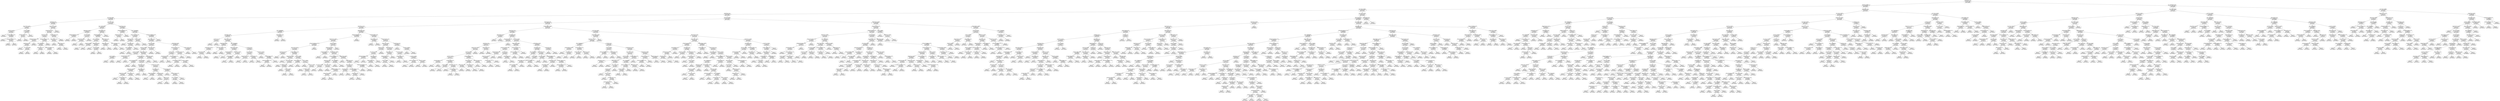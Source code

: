digraph Tree {
node [shape=box, style="rounded", color="black", fontname=helvetica] ;
edge [fontname=helvetica] ;
0 [label="Overall Qual <= 7.5\nmse = 6679791534.6\nsamples = 1078\nvalue = 183903.2"] ;
1 [label="Year Built <= 1984.5\nmse = 2108663592.5\nsamples = 875\nvalue = 155350.9"] ;
0 -> 1 [labeldistance=2.5, labelangle=45, headlabel="True"] ;
2 [label="Gr Liv Area <= 1382.5\nmse = 1282752473.4\nsamples = 615\nvalue = 137335.2"] ;
1 -> 2 ;
3 [label="Overall Qual <= 4.5\nmse = 679510584.9\nsamples = 384\nvalue = 124134.4"] ;
2 -> 3 ;
4 [label="Gr Liv Area <= 862.5\nmse = 576934631.1\nsamples = 86\nvalue = 97755.6"] ;
3 -> 4 ;
5 [label="Overall Qual <= 2.5\nmse = 444940401.5\nsamples = 21\nvalue = 69988.8"] ;
4 -> 5 ;
6 [label="Bsmt Unf SF <= 418.5\nmse = 229029829.6\nsamples = 7\nvalue = 46595.4"] ;
5 -> 6 ;
7 [label="1st Flr SF <= 422.5\nmse = 60941166.2\nsamples = 4\nvalue = 54693.4"] ;
6 -> 7 ;
8 [label="mse = 0.0\nsamples = 1\nvalue = 46500.0"] ;
7 -> 8 ;
9 [label="Foundation_CBlock <= 0.5\nmse = 18535934.3\nsamples = 3\nvalue = 60838.5"] ;
7 -> 9 ;
10 [label="mse = 0.0\nsamples = 1\nvalue = 68104.0"] ;
9 -> 10 ;
11 [label="Neighborhood_IDOTRR <= 0.5\nmse = 1253472.2\nsamples = 2\nvalue = 58416.7"] ;
9 -> 11 ;
12 [label="mse = 0.0\nsamples = 1\nvalue = 60000.0"] ;
11 -> 12 ;
13 [label="mse = 0.0\nsamples = 1\nvalue = 57625.0"] ;
11 -> 13 ;
14 [label="Yr Sold <= 2008.0\nmse = 111185080.7\nsamples = 3\nvalue = 27700.0"] ;
6 -> 14 ;
15 [label="Foundation_BrkTil <= 0.5\nmse = 24180.3\nsamples = 2\nvalue = 35155.5"] ;
14 -> 15 ;
16 [label="mse = 0.0\nsamples = 1\nvalue = 35311.0"] ;
15 -> 16 ;
17 [label="mse = 0.0\nsamples = 1\nvalue = 35000.0"] ;
15 -> 17 ;
18 [label="mse = 0.0\nsamples = 1\nvalue = 12789.0"] ;
14 -> 18 ;
19 [label="BsmtFin SF 1 <= 529.5\nmse = 163064659.9\nsamples = 14\nvalue = 81128.6"] ;
5 -> 19 ;
20 [label="Enclosed Porch <= 72.5\nmse = 70171025.0\nsamples = 13\nvalue = 78935.0"] ;
19 -> 20 ;
21 [label="Overall Cond <= 5.5\nmse = 9111281.0\nsamples = 9\nvalue = 85109.1"] ;
20 -> 21 ;
22 [label="Neighborhood_Sawyer <= 0.5\nmse = 4276875.0\nsamples = 4\nvalue = 81725.0"] ;
21 -> 22 ;
23 [label="Paved Drive_Y <= 0.5\nmse = 935555.6\nsamples = 3\nvalue = 80633.3"] ;
22 -> 23 ;
24 [label="mse = 0.0\nsamples = 1\nvalue = 82000.0"] ;
23 -> 24 ;
25 [label="Gr Liv Area <= 688.5\nmse = 2500.0\nsamples = 2\nvalue = 79950.0"] ;
23 -> 25 ;
26 [label="mse = 0.0\nsamples = 1\nvalue = 80000.0"] ;
25 -> 26 ;
27 [label="mse = 0.0\nsamples = 1\nvalue = 79900.0"] ;
25 -> 27 ;
28 [label="mse = 0.0\nsamples = 1\nvalue = 85000.0"] ;
22 -> 28 ;
29 [label="Neighborhood_Sawyer <= 0.5\nmse = 1590306.1\nsamples = 5\nvalue = 87042.9"] ;
21 -> 29 ;
30 [label="PID <= 906714176.0\nmse = 594400.0\nsamples = 4\nvalue = 86360.0"] ;
29 -> 30 ;
31 [label="MS Zoning_RL <= 0.5\nmse = 2222.2\nsamples = 2\nvalue = 86933.3"] ;
30 -> 31 ;
32 [label="mse = 0.0\nsamples = 1\nvalue = 87000.0"] ;
31 -> 32 ;
33 [label="mse = 0.0\nsamples = 1\nvalue = 86900.0"] ;
31 -> 33 ;
34 [label="Exterior 1st_CemntBd <= 0.5\nmse = 250000.0\nsamples = 2\nvalue = 85500.0"] ;
30 -> 34 ;
35 [label="mse = 0.0\nsamples = 1\nvalue = 85000.0"] ;
34 -> 35 ;
36 [label="mse = 0.0\nsamples = 1\nvalue = 86000.0"] ;
34 -> 36 ;
37 [label="mse = 0.0\nsamples = 1\nvalue = 88750.0"] ;
29 -> 37 ;
38 [label="Lot Config_Corner <= 0.5\nmse = 41265432.1\nsamples = 4\nvalue = 71388.9"] ;
20 -> 38 ;
39 [label="TotRms AbvGrd <= 3.5\nmse = 6284722.2\nsamples = 3\nvalue = 67083.3"] ;
38 -> 39 ;
40 [label="mse = 0.0\nsamples = 1\nvalue = 61500.0"] ;
39 -> 40 ;
41 [label="Paved Drive_N <= 0.5\nmse = 60000.0\nsamples = 2\nvalue = 68200.0"] ;
39 -> 41 ;
42 [label="mse = 0.0\nsamples = 1\nvalue = 68500.0"] ;
41 -> 42 ;
43 [label="mse = 0.0\nsamples = 1\nvalue = 68000.0"] ;
41 -> 43 ;
44 [label="mse = 0.0\nsamples = 1\nvalue = 80000.0"] ;
38 -> 44 ;
45 [label="mse = 0.0\nsamples = 1\nvalue = 125000.0"] ;
19 -> 45 ;
46 [label="1st Flr SF <= 734.5\nmse = 321073448.4\nsamples = 65\nvalue = 105953.4"] ;
4 -> 46 ;
47 [label="PID <= 903231168.0\nmse = 266119474.9\nsamples = 16\nvalue = 88373.5"] ;
46 -> 47 ;
48 [label="Garage Area <= 256.0\nmse = 166212500.0\nsamples = 5\nvalue = 109150.0"] ;
47 -> 48 ;
49 [label="Garage Type_Basment <= 0.5\nmse = 24502500.0\nsamples = 2\nvalue = 91950.0"] ;
48 -> 49 ;
50 [label="mse = 0.0\nsamples = 1\nvalue = 96900.0"] ;
49 -> 50 ;
51 [label="mse = 0.0\nsamples = 1\nvalue = 87000.0"] ;
49 -> 51 ;
52 [label="1st Flr SF <= 698.0\nmse = 15187500.0\nsamples = 3\nvalue = 117750.0"] ;
48 -> 52 ;
53 [label="Open Porch SF <= 270.5\nmse = 2250000.0\nsamples = 2\nvalue = 121500.0"] ;
52 -> 53 ;
54 [label="mse = 0.0\nsamples = 1\nvalue = 120000.0"] ;
53 -> 54 ;
55 [label="mse = 0.0\nsamples = 1\nvalue = 123000.0"] ;
53 -> 55 ;
56 [label="mse = 0.0\nsamples = 1\nvalue = 114000.0"] ;
52 -> 56 ;
57 [label="Bsmt Qual_Gd <= 0.5\nmse = 95257534.9\nsamples = 11\nvalue = 81040.6"] ;
47 -> 57 ;
58 [label="Garage Type_Attchd <= 0.5\nmse = 63090396.5\nsamples = 10\nvalue = 79543.1"] ;
57 -> 58 ;
59 [label="PID <= 911115200.0\nmse = 32867343.8\nsamples = 5\nvalue = 74637.5"] ;
58 -> 59 ;
60 [label="Year Built <= 1920.0\nmse = 8354400.0\nsamples = 2\nvalue = 78540.0"] ;
59 -> 60 ;
61 [label="mse = 0.0\nsamples = 1\nvalue = 80900.0"] ;
60 -> 61 ;
62 [label="mse = 0.0\nsamples = 1\nvalue = 75000.0"] ;
60 -> 62 ;
63 [label="Garage Area <= 251.0\nmse = 6035555.6\nsamples = 3\nvalue = 68133.3"] ;
59 -> 63 ;
64 [label="mse = 0.0\nsamples = 1\nvalue = 65000.0"] ;
63 -> 64 ;
65 [label="2nd Flr SF <= 488.0\nmse = 1690000.0\nsamples = 2\nvalue = 69700.0"] ;
63 -> 65 ;
66 [label="mse = 0.0\nsamples = 1\nvalue = 68400.0"] ;
65 -> 66 ;
67 [label="mse = 0.0\nsamples = 1\nvalue = 71000.0"] ;
65 -> 67 ;
68 [label="TotRms AbvGrd <= 5.5\nmse = 45183135.9\nsamples = 5\nvalue = 84448.8"] ;
58 -> 68 ;
69 [label="Heating QC_Ex <= 0.5\nmse = 21355555.6\nsamples = 3\nvalue = 87566.7"] ;
68 -> 69 ;
70 [label="mse = 0.0\nsamples = 2\nvalue = 85500.0"] ;
69 -> 70 ;
71 [label="mse = 0.0\nsamples = 1\nvalue = 97900.0"] ;
69 -> 71 ;
72 [label="Mas Vnr Type_None <= 0.5\nmse = 9025.0\nsamples = 2\nvalue = 75095.0"] ;
68 -> 72 ;
73 [label="mse = 0.0\nsamples = 1\nvalue = 75000.0"] ;
72 -> 73 ;
74 [label="mse = 0.0\nsamples = 1\nvalue = 75190.0"] ;
72 -> 74 ;
75 [label="mse = 0.0\nsamples = 1\nvalue = 105000.0"] ;
57 -> 75 ;
76 [label="Overall Qual <= 3.5\nmse = 225486923.6\nsamples = 49\nvalue = 110884.4"] ;
46 -> 76 ;
77 [label="Neighborhood_Edwards <= 0.5\nmse = 204296875.0\nsamples = 3\nvalue = 81625.0"] ;
76 -> 77 ;
78 [label="Garage Finish_Unf <= 0.5\nmse = 34722222.2\nsamples = 2\nvalue = 89333.3"] ;
77 -> 78 ;
79 [label="mse = 0.0\nsamples = 1\nvalue = 81000.0"] ;
78 -> 79 ;
80 [label="mse = 0.0\nsamples = 1\nvalue = 93500.0"] ;
78 -> 80 ;
81 [label="mse = 0.0\nsamples = 1\nvalue = 58500.0"] ;
77 -> 81 ;
82 [label="PID <= 534276064.0\nmse = 180418972.6\nsamples = 46\nvalue = 112384.9"] ;
76 -> 82 ;
83 [label="Exterior 1st_VinylSd <= 0.5\nmse = 187718284.0\nsamples = 6\nvalue = 125669.2"] ;
82 -> 83 ;
84 [label="Overall Cond <= 4.5\nmse = 56866250.0\nsamples = 4\nvalue = 115900.0"] ;
83 -> 84 ;
85 [label="mse = 0.0\nsamples = 1\nvalue = 97500.0"] ;
84 -> 85 ;
86 [label="Lot Frontage <= 70.5\nmse = 9714898.0\nsamples = 3\nvalue = 118528.6"] ;
84 -> 86 ;
87 [label="PID <= 527415168.0\nmse = 3555555.6\nsamples = 2\nvalue = 121833.3"] ;
86 -> 87 ;
88 [label="mse = 0.0\nsamples = 1\nvalue = 124500.0"] ;
87 -> 88 ;
89 [label="mse = 0.0\nsamples = 1\nvalue = 120500.0"] ;
87 -> 89 ;
90 [label="mse = 0.0\nsamples = 1\nvalue = 116050.0"] ;
86 -> 90 ;
91 [label="Year Built <= 1955.5\nmse = 60000.0\nsamples = 2\nvalue = 141300.0"] ;
83 -> 91 ;
92 [label="mse = 0.0\nsamples = 1\nvalue = 141000.0"] ;
91 -> 92 ;
93 [label="mse = 0.0\nsamples = 1\nvalue = 141500.0"] ;
91 -> 93 ;
94 [label="Exterior 1st_WdShing <= 0.5\nmse = 136605303.9\nsamples = 40\nvalue = 109728.0"] ;
82 -> 94 ;
95 [label="Bsmt Full Bath <= 0.5\nmse = 110566551.4\nsamples = 39\nvalue = 110694.8"] ;
94 -> 95 ;
96 [label="2nd Flr SF <= 558.5\nmse = 62967782.1\nsamples = 29\nvalue = 107452.9"] ;
95 -> 96 ;
97 [label="Year Built <= 1905.0\nmse = 48411120.1\nsamples = 27\nvalue = 106595.2"] ;
96 -> 97 ;
98 [label="Lot Area <= 7318.5\nmse = 54716908.0\nsamples = 4\nvalue = 94194.0"] ;
97 -> 98 ;
99 [label="Yr Sold <= 2007.5\nmse = 4000000.0\nsamples = 2\nvalue = 87000.0"] ;
98 -> 99 ;
100 [label="mse = 0.0\nsamples = 1\nvalue = 85000.0"] ;
99 -> 100 ;
101 [label="mse = 0.0\nsamples = 1\nvalue = 89000.0"] ;
99 -> 101 ;
102 [label="House Style_1.5Fin <= 0.5\nmse = 1926544.0\nsamples = 2\nvalue = 101388.0"] ;
98 -> 102 ;
103 [label="mse = 0.0\nsamples = 1\nvalue = 100000.0"] ;
102 -> 103 ;
104 [label="mse = 0.0\nsamples = 1\nvalue = 102776.0"] ;
102 -> 104 ;
105 [label="Garage Cond_Fa <= 0.5\nmse = 31328249.0\nsamples = 23\nvalue = 107805.1"] ;
97 -> 105 ;
106 [label="Misc Feature_NA <= 0.5\nmse = 22494644.3\nsamples = 21\nvalue = 106921.3"] ;
105 -> 106 ;
107 [label="Mas Vnr Type_Stone <= 0.5\nmse = 20250000.0\nsamples = 2\nvalue = 94500.0"] ;
106 -> 107 ;
108 [label="mse = 0.0\nsamples = 1\nvalue = 90000.0"] ;
107 -> 108 ;
109 [label="mse = 0.0\nsamples = 1\nvalue = 99000.0"] ;
107 -> 109 ;
110 [label="Lot Area <= 8103.0\nmse = 13571606.7\nsamples = 19\nvalue = 107611.3"] ;
106 -> 110 ;
111 [label="Paved Drive_P <= 0.5\nmse = 13201388.9\nsamples = 8\nvalue = 104083.3"] ;
110 -> 111 ;
112 [label="Total Bsmt SF <= 894.5\nmse = 6160000.0\nsamples = 6\nvalue = 105300.0"] ;
111 -> 112 ;
113 [label="Total Bsmt SF <= 496.0\nmse = 3142857.1\nsamples = 4\nvalue = 104000.0"] ;
112 -> 113 ;
114 [label="mse = 0.0\nsamples = 1\nvalue = 100000.0"] ;
113 -> 114 ;
115 [label="Lot Config_Inside <= 0.5\nmse = 555555.6\nsamples = 3\nvalue = 104666.7"] ;
113 -> 115 ;
116 [label="mse = 0.0\nsamples = 2\nvalue = 105000.0"] ;
115 -> 116 ;
117 [label="mse = 0.0\nsamples = 1\nvalue = 103000.0"] ;
115 -> 117 ;
118 [label="MS Zoning_RL <= 0.5\nmse = 55555.6\nsamples = 2\nvalue = 108333.3"] ;
112 -> 118 ;
119 [label="mse = 0.0\nsamples = 1\nvalue = 108500.0"] ;
118 -> 119 ;
120 [label="mse = 0.0\nsamples = 1\nvalue = 108000.0"] ;
118 -> 120 ;
121 [label="Heating QC_Fa <= 0.5\nmse = 4000000.0\nsamples = 2\nvalue = 98000.0"] ;
111 -> 121 ;
122 [label="mse = 0.0\nsamples = 1\nvalue = 100000.0"] ;
121 -> 122 ;
123 [label="mse = 0.0\nsamples = 1\nvalue = 96000.0"] ;
121 -> 123 ;
124 [label="Total Bsmt SF <= 848.0\nmse = 4421627.6\nsamples = 11\nvalue = 109375.3"] ;
110 -> 124 ;
125 [label="Functional_Typ <= 0.5\nmse = 2905325.4\nsamples = 7\nvalue = 108192.3"] ;
124 -> 125 ;
126 [label="Garage Yr Blt <= 1953.5\nmse = 888888.9\nsamples = 2\nvalue = 110666.7"] ;
125 -> 126 ;
127 [label="mse = 0.0\nsamples = 1\nvalue = 112000.0"] ;
126 -> 127 ;
128 [label="mse = 0.0\nsamples = 1\nvalue = 110000.0"] ;
126 -> 128 ;
129 [label="Lot Frontage <= 54.5\nmse = 1122500.0\nsamples = 5\nvalue = 107450.0"] ;
125 -> 129 ;
130 [label="mse = 0.0\nsamples = 1\nvalue = 104500.0"] ;
129 -> 130 ;
131 [label="Alley_NA <= 0.5\nmse = 172839.5\nsamples = 4\nvalue = 107777.8"] ;
129 -> 131 ;
132 [label="mse = 0.0\nsamples = 1\nvalue = 107000.0"] ;
131 -> 132 ;
133 [label="mse = 0.0\nsamples = 3\nvalue = 108000.0"] ;
131 -> 133 ;
134 [label="MS Zoning_RL <= 0.5\nmse = 2604864.8\nsamples = 4\nvalue = 110773.5"] ;
124 -> 134 ;
135 [label="mse = 0.0\nsamples = 1\nvalue = 115500.0"] ;
134 -> 135 ;
136 [label="Land Contour_Bnk <= 0.5\nmse = 407925.8\nsamples = 3\nvalue = 110300.8"] ;
134 -> 136 ;
137 [label="PID <= 721190080.0\nmse = 136675.6\nsamples = 2\nvalue = 109834.7"] ;
136 -> 137 ;
138 [label="mse = 0.0\nsamples = 1\nvalue = 109008.0"] ;
137 -> 138 ;
139 [label="mse = 0.0\nsamples = 1\nvalue = 110000.0"] ;
137 -> 139 ;
140 [label="mse = 0.0\nsamples = 1\nvalue = 111000.0"] ;
136 -> 140 ;
141 [label="Wood Deck SF <= 106.0\nmse = 8000000.0\nsamples = 2\nvalue = 119000.0"] ;
105 -> 141 ;
142 [label="mse = 0.0\nsamples = 1\nvalue = 115000.0"] ;
141 -> 142 ;
143 [label="mse = 0.0\nsamples = 1\nvalue = 121000.0"] ;
141 -> 143 ;
144 [label="Total Bsmt SF <= 647.0\nmse = 1562500.0\nsamples = 2\nvalue = 126750.0"] ;
96 -> 144 ;
145 [label="mse = 0.0\nsamples = 1\nvalue = 125500.0"] ;
144 -> 145 ;
146 [label="mse = 0.0\nsamples = 1\nvalue = 128000.0"] ;
144 -> 146 ;
147 [label="Wood Deck SF <= 92.0\nmse = 128825169.5\nsamples = 10\nvalue = 120217.9"] ;
95 -> 147 ;
148 [label="BsmtFin Type 1_Rec <= 0.5\nmse = 41241528.9\nsamples = 8\nvalue = 126627.3"] ;
147 -> 148 ;
149 [label="Mo Sold <= 4.5\nmse = 12636718.8\nsamples = 6\nvalue = 130062.5"] ;
148 -> 149 ;
150 [label="Land Contour_Lvl <= 0.5\nmse = 6125000.0\nsamples = 2\nvalue = 134000.0"] ;
149 -> 150 ;
151 [label="mse = 0.0\nsamples = 1\nvalue = 132250.0"] ;
150 -> 151 ;
152 [label="mse = 0.0\nsamples = 1\nvalue = 137500.0"] ;
150 -> 152 ;
153 [label="BsmtFin Type 1_ALQ <= 0.5\nmse = 1660000.0\nsamples = 4\nvalue = 127700.0"] ;
149 -> 153 ;
154 [label="Year Remod/Add <= 1989.0\nmse = 562500.0\nsamples = 2\nvalue = 126250.0"] ;
153 -> 154 ;
155 [label="mse = 0.0\nsamples = 1\nvalue = 127000.0"] ;
154 -> 155 ;
156 [label="mse = 0.0\nsamples = 1\nvalue = 125500.0"] ;
154 -> 156 ;
157 [label="Lot Area <= 10078.5\nmse = 55555.6\nsamples = 2\nvalue = 128666.7"] ;
153 -> 157 ;
158 [label="mse = 0.0\nsamples = 1\nvalue = 129000.0"] ;
157 -> 158 ;
159 [label="mse = 0.0\nsamples = 1\nvalue = 128500.0"] ;
157 -> 159 ;
160 [label="BsmtFin Type 2_LwQ <= 0.5\nmse = 2135555.6\nsamples = 2\nvalue = 117466.7"] ;
148 -> 160 ;
161 [label="mse = 0.0\nsamples = 1\nvalue = 118500.0"] ;
160 -> 161 ;
162 [label="mse = 0.0\nsamples = 1\nvalue = 115400.0"] ;
160 -> 162 ;
163 [label="Mas Vnr Area <= 24.0\nmse = 32303309.0\nsamples = 2\nvalue = 106117.2"] ;
147 -> 163 ;
164 [label="mse = 0.0\nsamples = 1\nvalue = 108959.0"] ;
163 -> 164 ;
165 [label="mse = 0.0\nsamples = 1\nvalue = 94750.0"] ;
163 -> 165 ;
166 [label="mse = 0.0\nsamples = 1\nvalue = 79275.0"] ;
94 -> 166 ;
167 [label="1st Flr SF <= 1083.0\nmse = 454974155.4\nsamples = 298\nvalue = 131624.0"] ;
3 -> 167 ;
168 [label="MS Zoning_RL <= 0.5\nmse = 324097502.0\nsamples = 214\nvalue = 124692.1"] ;
167 -> 168 ;
169 [label="MS SubClass <= 37.5\nmse = 273855843.1\nsamples = 83\nvalue = 114572.1"] ;
168 -> 169 ;
170 [label="PID <= 910203648.0\nmse = 288856051.3\nsamples = 23\nvalue = 103751.1"] ;
169 -> 170 ;
171 [label="Lot Frontage <= 48.0\nmse = 163189344.1\nsamples = 21\nvalue = 107119.4"] ;
170 -> 171 ;
172 [label="Mo Sold <= 7.5\nmse = 1210000.0\nsamples = 2\nvalue = 74100.0"] ;
171 -> 172 ;
173 [label="mse = 0.0\nsamples = 1\nvalue = 73000.0"] ;
172 -> 173 ;
174 [label="mse = 0.0\nsamples = 1\nvalue = 75200.0"] ;
172 -> 174 ;
175 [label="Total Bsmt SF <= 778.0\nmse = 104810596.9\nsamples = 19\nvalue = 109061.8"] ;
171 -> 175 ;
176 [label="Enclosed Porch <= 96.5\nmse = 66609135.8\nsamples = 5\nvalue = 97144.4"] ;
175 -> 176 ;
177 [label="Enclosed Porch <= 40.5\nmse = 5826400.0\nsamples = 3\nvalue = 104260.0"] ;
176 -> 177 ;
178 [label="Exter Cond_TA <= 0.5\nmse = 202500.0\nsamples = 2\nvalue = 105450.0"] ;
177 -> 178 ;
179 [label="mse = 0.0\nsamples = 1\nvalue = 105900.0"] ;
178 -> 179 ;
180 [label="mse = 0.0\nsamples = 1\nvalue = 105000.0"] ;
178 -> 180 ;
181 [label="mse = 0.0\nsamples = 1\nvalue = 99500.0"] ;
177 -> 181 ;
182 [label="Sale Condition_Abnorml <= 0.5\nmse = 187500.0\nsamples = 2\nvalue = 88250.0"] ;
176 -> 182 ;
183 [label="mse = 0.0\nsamples = 1\nvalue = 89000.0"] ;
182 -> 183 ;
184 [label="mse = 0.0\nsamples = 1\nvalue = 88000.0"] ;
182 -> 184 ;
185 [label="PID <= 902119616.0\nmse = 49028896.0\nsamples = 14\nvalue = 113352.0"] ;
175 -> 185 ;
186 [label="Garage Yr Blt <= 1944.0\nmse = 18807398.0\nsamples = 5\nvalue = 108678.6"] ;
185 -> 186 ;
187 [label="Foundation_BrkTil <= 0.5\nmse = 3062500.0\nsamples = 2\nvalue = 113250.0"] ;
186 -> 187 ;
188 [label="mse = 0.0\nsamples = 1\nvalue = 115000.0"] ;
187 -> 188 ;
189 [label="mse = 0.0\nsamples = 1\nvalue = 111500.0"] ;
187 -> 189 ;
190 [label="Total Bsmt SF <= 957.0\nmse = 3187500.0\nsamples = 3\nvalue = 105250.0"] ;
186 -> 190 ;
191 [label="MS Zoning_RH <= 0.5\nmse = 888888.9\nsamples = 2\nvalue = 104333.3"] ;
190 -> 191 ;
192 [label="mse = 0.0\nsamples = 1\nvalue = 103000.0"] ;
191 -> 192 ;
193 [label="mse = 0.0\nsamples = 1\nvalue = 105000.0"] ;
191 -> 193 ;
194 [label="mse = 0.0\nsamples = 1\nvalue = 108000.0"] ;
190 -> 194 ;
195 [label="Mo Sold <= 6.5\nmse = 24316363.6\nsamples = 9\nvalue = 119300.0"] ;
185 -> 195 ;
196 [label="Lot Area <= 6660.0\nmse = 5075510.2\nsamples = 5\nvalue = 116185.7"] ;
195 -> 196 ;
197 [label="Garage Finish_Fin <= 0.5\nmse = 1171875.0\nsamples = 3\nvalue = 114375.0"] ;
196 -> 197 ;
198 [label="mse = 0.0\nsamples = 2\nvalue = 115000.0"] ;
197 -> 198 ;
199 [label="mse = 0.0\nsamples = 1\nvalue = 112500.0"] ;
197 -> 199 ;
200 [label="Kitchen Qual_TA <= 0.5\nmse = 80000.0\nsamples = 2\nvalue = 118600.0"] ;
196 -> 200 ;
201 [label="mse = 0.0\nsamples = 1\nvalue = 119000.0"] ;
200 -> 201 ;
202 [label="mse = 0.0\nsamples = 1\nvalue = 118400.0"] ;
200 -> 202 ;
203 [label="Year Built <= 1924.5\nmse = 11312500.0\nsamples = 4\nvalue = 124750.0"] ;
195 -> 203 ;
204 [label="mse = 0.0\nsamples = 1\nvalue = 119000.0"] ;
203 -> 204 ;
205 [label="Lot Config_Corner <= 0.5\nmse = 388888.9\nsamples = 3\nvalue = 126666.7"] ;
203 -> 205 ;
206 [label="Neighborhood_BrkSide <= 0.5\nmse = 62500.0\nsamples = 2\nvalue = 126250.0"] ;
205 -> 206 ;
207 [label="mse = 0.0\nsamples = 1\nvalue = 126000.0"] ;
206 -> 207 ;
208 [label="mse = 0.0\nsamples = 1\nvalue = 126500.0"] ;
206 -> 208 ;
209 [label="mse = 0.0\nsamples = 1\nvalue = 127500.0"] ;
205 -> 209 ;
210 [label="Garage Qual_Po <= 0.5\nmse = 26923122.0\nsamples = 2\nvalue = 63331.0"] ;
170 -> 210 ;
211 [label="mse = 0.0\nsamples = 1\nvalue = 55993.0"] ;
210 -> 211 ;
212 [label="mse = 0.0\nsamples = 1\nvalue = 67000.0"] ;
210 -> 212 ;
213 [label="Garage Area <= 357.5\nmse = 198894278.0\nsamples = 60\nvalue = 119061.7"] ;
169 -> 213 ;
214 [label="Garage Type_Basment <= 0.5\nmse = 174080663.3\nsamples = 36\nvalue = 113742.9"] ;
213 -> 214 ;
215 [label="Total Bsmt SF <= 598.0\nmse = 137634360.3\nsamples = 35\nvalue = 112901.8"] ;
214 -> 215 ;
216 [label="Exterior 2nd_Wd Shng <= 0.5\nmse = 105924612.5\nsamples = 14\nvalue = 106887.0"] ;
215 -> 216 ;
217 [label="Bsmt Unf SF <= 119.5\nmse = 71085454.5\nsamples = 13\nvalue = 108200.0"] ;
216 -> 217 ;
218 [label="Overall Cond <= 5.5\nmse = 33640000.0\nsamples = 2\nvalue = 91200.0"] ;
217 -> 218 ;
219 [label="mse = 0.0\nsamples = 1\nvalue = 85400.0"] ;
218 -> 219 ;
220 [label="mse = 0.0\nsamples = 1\nvalue = 97000.0"] ;
218 -> 220 ;
221 [label="Foundation_CBlock <= 0.5\nmse = 43040000.0\nsamples = 11\nvalue = 109900.0"] ;
217 -> 221 ;
222 [label="Garage Yr Blt <= 1922.0\nmse = 32671875.0\nsamples = 5\nvalue = 103625.0"] ;
221 -> 222 ;
223 [label="mse = 0.0\nsamples = 1\nvalue = 115000.0"] ;
222 -> 223 ;
224 [label="Bsmt Unf SF <= 256.0\nmse = 16214285.7\nsamples = 4\nvalue = 102000.0"] ;
222 -> 224 ;
225 [label="mse = 0.0\nsamples = 1\nvalue = 93000.0"] ;
224 -> 225 ;
226 [label="Fireplaces <= 0.5\nmse = 3166666.7\nsamples = 3\nvalue = 103500.0"] ;
224 -> 226 ;
227 [label="mse = 0.0\nsamples = 1\nvalue = 101000.0"] ;
226 -> 227 ;
228 [label="2nd Flr SF <= 595.0\nmse = 62500.0\nsamples = 2\nvalue = 104750.0"] ;
226 -> 228 ;
229 [label="mse = 0.0\nsamples = 1\nvalue = 105000.0"] ;
228 -> 229 ;
230 [label="mse = 0.0\nsamples = 1\nvalue = 104500.0"] ;
228 -> 230 ;
231 [label="1st Flr SF <= 509.5\nmse = 6201388.9\nsamples = 6\nvalue = 114083.3"] ;
221 -> 231 ;
232 [label="Kitchen Qual_Gd <= 0.5\nmse = 888888.9\nsamples = 2\nvalue = 117333.3"] ;
231 -> 232 ;
233 [label="mse = 0.0\nsamples = 1\nvalue = 116000.0"] ;
232 -> 233 ;
234 [label="mse = 0.0\nsamples = 1\nvalue = 118000.0"] ;
232 -> 234 ;
235 [label="Yr Sold <= 2006.5\nmse = 3277777.8\nsamples = 4\nvalue = 113000.0"] ;
231 -> 235 ;
236 [label="mse = 0.0\nsamples = 1\nvalue = 108000.0"] ;
235 -> 236 ;
237 [label="Gr Liv Area <= 1054.5\nmse = 171875.0\nsamples = 3\nvalue = 113625.0"] ;
235 -> 237 ;
238 [label="mse = 0.0\nsamples = 1\nvalue = 114000.0"] ;
237 -> 238 ;
239 [label="Alley_Grvl <= 0.5\nmse = 62500.0\nsamples = 2\nvalue = 113250.0"] ;
237 -> 239 ;
240 [label="mse = 0.0\nsamples = 1\nvalue = 113500.0"] ;
239 -> 240 ;
241 [label="mse = 0.0\nsamples = 1\nvalue = 113000.0"] ;
239 -> 241 ;
242 [label="mse = 0.0\nsamples = 1\nvalue = 78000.0"] ;
216 -> 242 ;
243 [label="Lot Area <= 9037.0\nmse = 115732500.0\nsamples = 21\nvalue = 117225.0"] ;
215 -> 243 ;
244 [label="Total Bsmt SF <= 616.0\nmse = 58484400.0\nsamples = 20\nvalue = 119240.0"] ;
243 -> 244 ;
245 [label="Foundation_CBlock <= 0.5\nmse = 9000000.0\nsamples = 2\nvalue = 131000.0"] ;
244 -> 245 ;
246 [label="mse = 0.0\nsamples = 1\nvalue = 134000.0"] ;
245 -> 246 ;
247 [label="mse = 0.0\nsamples = 1\nvalue = 128000.0"] ;
245 -> 247 ;
248 [label="Year Remod/Add <= 1983.0\nmse = 41547514.8\nsamples = 18\nvalue = 117430.8"] ;
244 -> 248 ;
249 [label="Exterior 2nd_Wd Sdng <= 0.5\nmse = 24895621.3\nsamples = 9\nvalue = 113676.9"] ;
248 -> 249 ;
250 [label="Paved Drive_Y <= 0.5\nmse = 10439669.4\nsamples = 7\nvalue = 115381.8"] ;
249 -> 250 ;
251 [label="Gr Liv Area <= 1295.0\nmse = 1171875.0\nsamples = 2\nvalue = 118875.0"] ;
250 -> 251 ;
252 [label="mse = 0.0\nsamples = 1\nvalue = 117000.0"] ;
251 -> 252 ;
253 [label="mse = 0.0\nsamples = 1\nvalue = 119500.0"] ;
251 -> 253 ;
254 [label="Bsmt Unf SF <= 381.5\nmse = 4778367.3\nsamples = 5\nvalue = 113385.7"] ;
250 -> 254 ;
255 [label="mse = 0.0\nsamples = 1\nvalue = 118000.0"] ;
254 -> 255 ;
256 [label="Neighborhood_OldTown <= 0.5\nmse = 1434722.2\nsamples = 4\nvalue = 112616.7"] ;
254 -> 256 ;
257 [label="Garage Yr Blt <= 1949.5\nmse = 78400.0\nsamples = 3\nvalue = 113140.0"] ;
256 -> 257 ;
258 [label="mse = 0.0\nsamples = 2\nvalue = 113000.0"] ;
257 -> 258 ;
259 [label="mse = 0.0\nsamples = 1\nvalue = 113700.0"] ;
257 -> 259 ;
260 [label="mse = 0.0\nsamples = 1\nvalue = 110000.0"] ;
256 -> 260 ;
261 [label="PID <= 903789632.0\nmse = 490000.0\nsamples = 2\nvalue = 104300.0"] ;
249 -> 261 ;
262 [label="mse = 0.0\nsamples = 1\nvalue = 105000.0"] ;
261 -> 262 ;
263 [label="mse = 0.0\nsamples = 1\nvalue = 103600.0"] ;
261 -> 263 ;
264 [label="Garage Yr Blt <= 1913.5\nmse = 30016686.4\nsamples = 9\nvalue = 121184.6"] ;
248 -> 264 ;
265 [label="mse = 0.0\nsamples = 1\nvalue = 111000.0"] ;
264 -> 265 ;
266 [label="Paved Drive_N <= 0.5\nmse = 13185950.4\nsamples = 8\nvalue = 123036.4"] ;
264 -> 266 ;
267 [label="Exter Cond_TA <= 0.5\nmse = 6392500.0\nsamples = 5\nvalue = 124800.0"] ;
266 -> 267 ;
268 [label="Lot Frontage <= 51.0\nmse = 750000.0\nsamples = 2\nvalue = 122500.0"] ;
267 -> 268 ;
269 [label="mse = 0.0\nsamples = 1\nvalue = 124000.0"] ;
268 -> 269 ;
270 [label="mse = 0.0\nsamples = 1\nvalue = 122000.0"] ;
268 -> 270 ;
271 [label="Neighborhood_OldTown <= 0.5\nmse = 1455000.0\nsamples = 3\nvalue = 127100.0"] ;
267 -> 271 ;
272 [label="Overall Cond <= 5.5\nmse = 500000.0\nsamples = 2\nvalue = 126500.0"] ;
271 -> 272 ;
273 [label="mse = 0.0\nsamples = 1\nvalue = 127000.0"] ;
272 -> 273 ;
274 [label="mse = 0.0\nsamples = 1\nvalue = 125500.0"] ;
272 -> 274 ;
275 [label="mse = 0.0\nsamples = 1\nvalue = 128900.0"] ;
271 -> 275 ;
276 [label="Neighborhood_BrkSide <= 0.5\nmse = 888888.9\nsamples = 3\nvalue = 118333.3"] ;
266 -> 276 ;
277 [label="mse = 0.0\nsamples = 2\nvalue = 119000.0"] ;
276 -> 277 ;
278 [label="mse = 0.0\nsamples = 1\nvalue = 117000.0"] ;
276 -> 278 ;
279 [label="mse = 0.0\nsamples = 1\nvalue = 87000.0"] ;
243 -> 279 ;
280 [label="mse = 0.0\nsamples = 1\nvalue = 160000.0"] ;
214 -> 280 ;
281 [label="Roof Style_Gable <= 0.5\nmse = 132332105.3\nsamples = 24\nvalue = 126900.0"] ;
213 -> 281 ;
282 [label="Kitchen Qual_TA <= 0.5\nmse = 54080000.0\nsamples = 2\nvalue = 155800.0"] ;
281 -> 282 ;
283 [label="mse = 0.0\nsamples = 1\nvalue = 161000.0"] ;
282 -> 283 ;
284 [label="mse = 0.0\nsamples = 1\nvalue = 145400.0"] ;
282 -> 284 ;
285 [label="Kitchen Qual_Gd <= 0.5\nmse = 61313763.3\nsamples = 22\nvalue = 124422.9"] ;
281 -> 285 ;
286 [label="BsmtFin SF 1 <= 112.5\nmse = 34463288.9\nsamples = 18\nvalue = 122226.7"] ;
285 -> 286 ;
287 [label="Street_Grvl <= 0.5\nmse = 15746666.7\nsamples = 6\nvalue = 115900.0"] ;
286 -> 287 ;
288 [label="Gr Liv Area <= 1173.5\nmse = 7458367.3\nsamples = 5\nvalue = 117585.7"] ;
287 -> 288 ;
289 [label="Neighborhood_Blueste <= 0.5\nmse = 187500.0\nsamples = 2\nvalue = 115750.0"] ;
288 -> 289 ;
290 [label="mse = 0.0\nsamples = 1\nvalue = 116000.0"] ;
289 -> 290 ;
291 [label="mse = 0.0\nsamples = 1\nvalue = 115000.0"] ;
289 -> 291 ;
292 [label="Overall Cond <= 7.5\nmse = 6668888.9\nsamples = 3\nvalue = 120033.3"] ;
288 -> 292 ;
293 [label="TotRms AbvGrd <= 5.5\nmse = 640000.0\nsamples = 2\nvalue = 121800.0"] ;
292 -> 293 ;
294 [label="mse = 0.0\nsamples = 1\nvalue = 121000.0"] ;
293 -> 294 ;
295 [label="mse = 0.0\nsamples = 1\nvalue = 122600.0"] ;
293 -> 295 ;
296 [label="mse = 0.0\nsamples = 1\nvalue = 116500.0"] ;
292 -> 296 ;
297 [label="mse = 0.0\nsamples = 1\nvalue = 110000.0"] ;
287 -> 297 ;
298 [label="TotRms AbvGrd <= 5.5\nmse = 17978548.8\nsamples = 12\nvalue = 124938.1"] ;
286 -> 298 ;
299 [label="Heating QC_Gd <= 0.5\nmse = 8613333.3\nsamples = 5\nvalue = 120933.3"] ;
298 -> 299 ;
300 [label="Bldg Type_Twnhs <= 0.5\nmse = 2830400.0\nsamples = 3\nvalue = 118560.0"] ;
299 -> 300 ;
301 [label="Lot Area <= 8688.0\nmse = 2222.2\nsamples = 2\nvalue = 119933.3"] ;
300 -> 301 ;
302 [label="mse = 0.0\nsamples = 1\nvalue = 119900.0"] ;
301 -> 302 ;
303 [label="mse = 0.0\nsamples = 1\nvalue = 120000.0"] ;
301 -> 303 ;
304 [label="mse = 0.0\nsamples = 1\nvalue = 116500.0"] ;
300 -> 304 ;
305 [label="mse = 0.0\nsamples = 2\nvalue = 123900.0"] ;
299 -> 305 ;
306 [label="1st Flr SF <= 802.0\nmse = 3952430.6\nsamples = 7\nvalue = 127941.7"] ;
298 -> 306 ;
307 [label="Bldg Type_1Fam <= 0.5\nmse = 750000.0\nsamples = 2\nvalue = 125500.0"] ;
306 -> 307 ;
308 [label="mse = 0.0\nsamples = 1\nvalue = 125000.0"] ;
307 -> 308 ;
309 [label="mse = 0.0\nsamples = 1\nvalue = 127000.0"] ;
307 -> 309 ;
310 [label="Lot Area <= 5750.0\nmse = 1082343.8\nsamples = 5\nvalue = 129162.5"] ;
306 -> 310 ;
311 [label="Exterior 1st_Wd Sdng <= 0.5\nmse = 2400.0\nsamples = 2\nvalue = 129960.0"] ;
310 -> 311 ;
312 [label="mse = 0.0\nsamples = 1\nvalue = 129900.0"] ;
311 -> 312 ;
313 [label="mse = 0.0\nsamples = 1\nvalue = 130000.0"] ;
311 -> 313 ;
314 [label="Year Built <= 1933.5\nmse = 55555.6\nsamples = 3\nvalue = 127833.3"] ;
310 -> 314 ;
315 [label="mse = 0.0\nsamples = 1\nvalue = 127500.0"] ;
314 -> 315 ;
316 [label="mse = 0.0\nsamples = 2\nvalue = 128000.0"] ;
314 -> 316 ;
317 [label="Overall Cond <= 7.5\nmse = 19840000.0\nsamples = 4\nvalue = 137600.0"] ;
285 -> 317 ;
318 [label="mse = 0.0\nsamples = 2\nvalue = 141000.0"] ;
317 -> 318 ;
319 [label="Lot Area <= 12330.0\nmse = 6250000.0\nsamples = 2\nvalue = 132500.0"] ;
317 -> 319 ;
320 [label="mse = 0.0\nsamples = 1\nvalue = 135000.0"] ;
319 -> 320 ;
321 [label="mse = 0.0\nsamples = 1\nvalue = 130000.0"] ;
319 -> 321 ;
322 [label="Year Remod/Add <= 1964.0\nmse = 250520267.9\nsamples = 131\nvalue = 131071.1"] ;
168 -> 322 ;
323 [label="Overall Cond <= 3.5\nmse = 146654216.4\nsamples = 46\nvalue = 120829.9"] ;
322 -> 323 ;
324 [label="Bsmt Qual_TA <= 0.5\nmse = 27000000.0\nsamples = 2\nvalue = 89000.0"] ;
323 -> 324 ;
325 [label="mse = 0.0\nsamples = 1\nvalue = 92000.0"] ;
324 -> 325 ;
326 [label="mse = 0.0\nsamples = 1\nvalue = 80000.0"] ;
324 -> 326 ;
327 [label="Lot Frontage <= 62.5\nmse = 96119501.9\nsamples = 44\nvalue = 122527.5"] ;
323 -> 327 ;
328 [label="Bsmt Exposure_Mn <= 0.5\nmse = 67313044.7\nsamples = 18\nvalue = 116779.0"] ;
327 -> 328 ;
329 [label="Overall Qual <= 5.5\nmse = 49172129.9\nsamples = 17\nvalue = 117537.2"] ;
328 -> 329 ;
330 [label="Garage Yr Blt <= 1967.5\nmse = 35711911.2\nsamples = 15\nvalue = 115498.8"] ;
329 -> 330 ;
331 [label="1st Flr SF <= 844.5\nmse = 19282121.9\nsamples = 14\nvalue = 116295.0"] ;
330 -> 331 ;
332 [label="1st Flr SF <= 733.5\nmse = 10777755.1\nsamples = 7\nvalue = 113128.6"] ;
331 -> 332 ;
333 [label="House Style_1Story <= 0.5\nmse = 2102500.0\nsamples = 2\nvalue = 117450.0"] ;
332 -> 333 ;
334 [label="mse = 0.0\nsamples = 1\nvalue = 116000.0"] ;
333 -> 334 ;
335 [label="mse = 0.0\nsamples = 1\nvalue = 118900.0"] ;
333 -> 335 ;
336 [label="Lot Config_Inside <= 0.5\nmse = 3790000.0\nsamples = 5\nvalue = 111400.0"] ;
332 -> 336 ;
337 [label="Lot Area <= 6848.5\nmse = 960000.0\nsamples = 2\nvalue = 113200.0"] ;
336 -> 337 ;
338 [label="mse = 0.0\nsamples = 1\nvalue = 112000.0"] ;
337 -> 338 ;
339 [label="mse = 0.0\nsamples = 1\nvalue = 114000.0"] ;
337 -> 339 ;
340 [label="BsmtFin Type 1_Unf <= 0.5\nmse = 140000.0\nsamples = 3\nvalue = 109600.0"] ;
336 -> 340 ;
341 [label="mse = 0.0\nsamples = 1\nvalue = 110000.0"] ;
340 -> 341 ;
342 [label="House Style_1.5Fin <= 0.5\nmse = 55555.6\nsamples = 2\nvalue = 109333.3"] ;
340 -> 342 ;
343 [label="mse = 0.0\nsamples = 1\nvalue = 109500.0"] ;
342 -> 343 ;
344 [label="mse = 0.0\nsamples = 1\nvalue = 109000.0"] ;
342 -> 344 ;
345 [label="Garage Type_Detchd <= 0.5\nmse = 6014524.7\nsamples = 7\nvalue = 119705.1"] ;
331 -> 345 ;
346 [label="Bsmt Cond_TA <= 0.5\nmse = 490095.5\nsamples = 5\nvalue = 118696.9"] ;
345 -> 346 ;
347 [label="Heating QC_TA <= 0.5\nmse = 6889.0\nsamples = 2\nvalue = 119833.0"] ;
346 -> 347 ;
348 [label="mse = 0.0\nsamples = 1\nvalue = 119750.0"] ;
347 -> 348 ;
349 [label="mse = 0.0\nsamples = 1\nvalue = 119916.0"] ;
347 -> 349 ;
350 [label="Open Porch SF <= 42.0\nmse = 246913.6\nsamples = 3\nvalue = 118444.4"] ;
346 -> 350 ;
351 [label="mse = 0.0\nsamples = 2\nvalue = 118000.0"] ;
350 -> 351 ;
352 [label="mse = 0.0\nsamples = 1\nvalue = 119000.0"] ;
350 -> 352 ;
353 [label="BsmtFin Type 1_NA <= 0.5\nmse = 62500.0\nsamples = 2\nvalue = 125250.0"] ;
345 -> 353 ;
354 [label="mse = 0.0\nsamples = 1\nvalue = 125500.0"] ;
353 -> 354 ;
355 [label="mse = 0.0\nsamples = 1\nvalue = 125000.0"] ;
353 -> 355 ;
356 [label="mse = 0.0\nsamples = 1\nvalue = 94000.0"] ;
330 -> 356 ;
357 [label="Heating QC_Gd <= 0.5\nmse = 2102500.0\nsamples = 2\nvalue = 127050.0"] ;
329 -> 357 ;
358 [label="mse = 0.0\nsamples = 1\nvalue = 125600.0"] ;
357 -> 358 ;
359 [label="mse = 0.0\nsamples = 1\nvalue = 128500.0"] ;
357 -> 359 ;
360 [label="mse = 0.0\nsamples = 1\nvalue = 91000.0"] ;
328 -> 360 ;
361 [label="Gr Liv Area <= 993.5\nmse = 67109943.8\nsamples = 26\nvalue = 127557.5"] ;
327 -> 361 ;
362 [label="Garage Yr Blt <= 1962.5\nmse = 58468125.0\nsamples = 10\nvalue = 121825.0"] ;
361 -> 362 ;
363 [label="BsmtFin Type 1_BLQ <= 0.5\nmse = 43213223.1\nsamples = 7\nvalue = 118263.6"] ;
362 -> 363 ;
364 [label="Garage Finish_RFn <= 0.5\nmse = 24218055.6\nsamples = 4\nvalue = 122316.7"] ;
363 -> 364 ;
365 [label="BsmtFin SF 1 <= 678.0\nmse = 8229600.0\nsamples = 3\nvalue = 124180.0"] ;
364 -> 365 ;
366 [label="Condition 1_Norm <= 0.5\nmse = 62500.0\nsamples = 2\nvalue = 122750.0"] ;
365 -> 366 ;
367 [label="mse = 0.0\nsamples = 1\nvalue = 123000.0"] ;
366 -> 367 ;
368 [label="mse = 0.0\nsamples = 1\nvalue = 122500.0"] ;
366 -> 368 ;
369 [label="mse = 0.0\nsamples = 1\nvalue = 129900.0"] ;
365 -> 369 ;
370 [label="mse = 0.0\nsamples = 1\nvalue = 113000.0"] ;
364 -> 370 ;
371 [label="Mo Sold <= 5.0\nmse = 22640000.0\nsamples = 3\nvalue = 113400.0"] ;
363 -> 371 ;
372 [label="mse = 0.0\nsamples = 1\nvalue = 105000.0"] ;
371 -> 372 ;
373 [label="Exter Cond_Gd <= 0.5\nmse = 6250000.0\nsamples = 2\nvalue = 115500.0"] ;
371 -> 373 ;
374 [label="mse = 0.0\nsamples = 1\nvalue = 118000.0"] ;
373 -> 374 ;
375 [label="mse = 0.0\nsamples = 1\nvalue = 113000.0"] ;
373 -> 375 ;
376 [label="BsmtFin Type 1_GLQ <= 0.5\nmse = 2738400.0\nsamples = 3\nvalue = 129660.0"] ;
362 -> 376 ;
377 [label="Exterior 2nd_Wd Sdng <= 0.5\nmse = 902500.0\nsamples = 2\nvalue = 128950.0"] ;
376 -> 377 ;
378 [label="mse = 0.0\nsamples = 1\nvalue = 129900.0"] ;
377 -> 378 ;
379 [label="mse = 0.0\nsamples = 1\nvalue = 128000.0"] ;
377 -> 379 ;
380 [label="mse = 0.0\nsamples = 1\nvalue = 132500.0"] ;
376 -> 380 ;
381 [label="MS SubClass <= 137.5\nmse = 36358316.0\nsamples = 16\nvalue = 131379.2"] ;
361 -> 381 ;
382 [label="Lot Frontage <= 73.0\nmse = 23479909.3\nsamples = 14\nvalue = 129909.5"] ;
381 -> 382 ;
383 [label="PID <= 535165568.0\nmse = 3085432.1\nsamples = 6\nvalue = 133911.1"] ;
382 -> 383 ;
384 [label="mse = 0.0\nsamples = 1\nvalue = 131000.0"] ;
383 -> 384 ;
385 [label="Yr Sold <= 2006.5\nmse = 853877.6\nsamples = 5\nvalue = 134742.9"] ;
383 -> 385 ;
386 [label="Bsmt Full Bath <= 0.5\nmse = 207500.0\nsamples = 3\nvalue = 134050.0"] ;
385 -> 386 ;
387 [label="Exterior 1st_BrkFace <= 0.5\nmse = 10000.0\nsamples = 2\nvalue = 133600.0"] ;
386 -> 387 ;
388 [label="mse = 0.0\nsamples = 1\nvalue = 133500.0"] ;
387 -> 388 ;
389 [label="mse = 0.0\nsamples = 1\nvalue = 133700.0"] ;
387 -> 389 ;
390 [label="mse = 0.0\nsamples = 1\nvalue = 134500.0"] ;
386 -> 390 ;
391 [label="Exterior 2nd_MetalSd <= 0.5\nmse = 222222.2\nsamples = 2\nvalue = 135666.7"] ;
385 -> 391 ;
392 [label="mse = 0.0\nsamples = 1\nvalue = 136000.0"] ;
391 -> 392 ;
393 [label="mse = 0.0\nsamples = 1\nvalue = 135000.0"] ;
391 -> 393 ;
394 [label="TotRms AbvGrd <= 5.5\nmse = 17759097.2\nsamples = 8\nvalue = 126908.3"] ;
382 -> 394 ;
395 [label="Gr Liv Area <= 1060.0\nmse = 2250000.0\nsamples = 2\nvalue = 134500.0"] ;
394 -> 395 ;
396 [label="mse = 0.0\nsamples = 1\nvalue = 133000.0"] ;
395 -> 396 ;
397 [label="mse = 0.0\nsamples = 1\nvalue = 136000.0"] ;
395 -> 397 ;
398 [label="Garage Type_Detchd <= 0.5\nmse = 7028900.0\nsamples = 6\nvalue = 125390.0"] ;
394 -> 398 ;
399 [label="Enclosed Porch <= 82.0\nmse = 1862449.0\nsamples = 3\nvalue = 126842.9"] ;
398 -> 399 ;
400 [label="Bsmt Half Bath <= 0.5\nmse = 180000.0\nsamples = 2\nvalue = 125300.0"] ;
399 -> 400 ;
401 [label="mse = 0.0\nsamples = 1\nvalue = 125000.0"] ;
400 -> 401 ;
402 [label="mse = 0.0\nsamples = 1\nvalue = 125900.0"] ;
400 -> 402 ;
403 [label="mse = 0.0\nsamples = 1\nvalue = 128000.0"] ;
399 -> 403 ;
404 [label="Condition 1_Artery <= 0.5\nmse = 2666666.7\nsamples = 3\nvalue = 122000.0"] ;
398 -> 404 ;
405 [label="Neighborhood_NAmes <= 0.5\nmse = 1000000.0\nsamples = 2\nvalue = 123000.0"] ;
404 -> 405 ;
406 [label="mse = 0.0\nsamples = 1\nvalue = 122000.0"] ;
405 -> 406 ;
407 [label="mse = 0.0\nsamples = 1\nvalue = 124000.0"] ;
405 -> 407 ;
408 [label="mse = 0.0\nsamples = 1\nvalue = 120000.0"] ;
404 -> 408 ;
409 [label="Fence_NA <= 0.5\nmse = 5555555.6\nsamples = 2\nvalue = 141666.7"] ;
381 -> 409 ;
410 [label="mse = 0.0\nsamples = 1\nvalue = 140000.0"] ;
409 -> 410 ;
411 [label="mse = 0.0\nsamples = 1\nvalue = 145000.0"] ;
409 -> 411 ;
412 [label="Gr Liv Area <= 943.5\nmse = 212346257.4\nsamples = 85\nvalue = 137200.2"] ;
322 -> 412 ;
413 [label="Enclosed Porch <= 198.0\nmse = 176818638.6\nsamples = 36\nvalue = 127419.4"] ;
412 -> 413 ;
414 [label="BsmtFin SF 1 <= 175.0\nmse = 88671532.4\nsamples = 35\nvalue = 128803.2"] ;
413 -> 414 ;
415 [label="PID <= 533403104.0\nmse = 21055555.6\nsamples = 7\nvalue = 115416.7"] ;
414 -> 415 ;
416 [label="Year Remod/Add <= 1973.0\nmse = 1625000.0\nsamples = 3\nvalue = 121250.0"] ;
415 -> 416 ;
417 [label="mse = 0.0\nsamples = 1\nvalue = 123000.0"] ;
416 -> 417 ;
418 [label="Lot Frontage <= 44.0\nmse = 140625.0\nsamples = 2\nvalue = 120375.0"] ;
416 -> 418 ;
419 [label="mse = 0.0\nsamples = 1\nvalue = 120000.0"] ;
418 -> 419 ;
420 [label="mse = 0.0\nsamples = 1\nvalue = 120750.0"] ;
418 -> 420 ;
421 [label="Bsmt Exposure_No <= 0.5\nmse = 5250000.0\nsamples = 4\nvalue = 112500.0"] ;
415 -> 421 ;
422 [label="Total Bsmt SF <= 490.5\nmse = 250000.0\nsamples = 2\nvalue = 115500.0"] ;
421 -> 422 ;
423 [label="mse = 0.0\nsamples = 1\nvalue = 116000.0"] ;
422 -> 423 ;
424 [label="mse = 0.0\nsamples = 1\nvalue = 115000.0"] ;
422 -> 424 ;
425 [label="BsmtFin SF 1 <= 75.0\nmse = 1000000.0\nsamples = 2\nvalue = 111000.0"] ;
421 -> 425 ;
426 [label="mse = 0.0\nsamples = 1\nvalue = 110000.0"] ;
425 -> 426 ;
427 [label="mse = 0.0\nsamples = 1\nvalue = 112000.0"] ;
425 -> 427 ;
428 [label="Mo Sold <= 3.5\nmse = 52191939.1\nsamples = 28\nvalue = 131973.7"] ;
414 -> 428 ;
429 [label="Yr Sold <= 2008.0\nmse = 7037343.8\nsamples = 4\nvalue = 122262.5"] ;
428 -> 429 ;
430 [label="Exterior 2nd_MetalSd <= 0.5\nmse = 168055.6\nsamples = 2\nvalue = 120816.7"] ;
429 -> 430 ;
431 [label="mse = 0.0\nsamples = 1\nvalue = 119900.0"] ;
430 -> 431 ;
432 [label="mse = 0.0\nsamples = 1\nvalue = 121000.0"] ;
430 -> 432 ;
433 [label="Lot Config_Corner <= 0.5\nmse = 2560000.0\nsamples = 2\nvalue = 126600.0"] ;
429 -> 433 ;
434 [label="mse = 0.0\nsamples = 1\nvalue = 125000.0"] ;
433 -> 434 ;
435 [label="mse = 0.0\nsamples = 1\nvalue = 128200.0"] ;
433 -> 435 ;
436 [label="Wood Deck SF <= 237.0\nmse = 32378322.2\nsamples = 24\nvalue = 134563.3"] ;
428 -> 436 ;
437 [label="Bsmt Unf SF <= 258.5\nmse = 13627674.9\nsamples = 18\nvalue = 132743.5"] ;
436 -> 437 ;
438 [label="1st Flr SF <= 841.5\nmse = 8776523.4\nsamples = 11\nvalue = 134381.2"] ;
437 -> 438 ;
439 [label="MS SubClass <= 25.0\nmse = 46875.0\nsamples = 3\nvalue = 130125.0"] ;
438 -> 439 ;
440 [label="mse = 0.0\nsamples = 1\nvalue = 130500.0"] ;
439 -> 440 ;
441 [label="mse = 0.0\nsamples = 2\nvalue = 130000.0"] ;
439 -> 441 ;
442 [label="TotRms AbvGrd <= 4.5\nmse = 3635000.0\nsamples = 8\nvalue = 135800.0"] ;
438 -> 442 ;
443 [label="mse = 0.0\nsamples = 1\nvalue = 141000.0"] ;
442 -> 443 ;
444 [label="Mas Vnr Area <= 43.5\nmse = 1283801.7\nsamples = 7\nvalue = 135327.3"] ;
442 -> 444 ;
445 [label="Mo Sold <= 4.5\nmse = 684100.0\nsamples = 6\nvalue = 135070.0"] ;
444 -> 445 ;
446 [label="mse = 0.0\nsamples = 1\nvalue = 137500.0"] ;
445 -> 446 ;
447 [label="1st Flr SF <= 854.5\nmse = 31111.1\nsamples = 5\nvalue = 134800.0"] ;
445 -> 447 ;
448 [label="mse = 0.0\nsamples = 1\nvalue = 134500.0"] ;
447 -> 448 ;
449 [label="Lot Config_Corner <= 0.5\nmse = 6938.8\nsamples = 4\nvalue = 134885.7"] ;
447 -> 449 ;
450 [label="Year Remod/Add <= 1992.0\nmse = 2500.0\nsamples = 3\nvalue = 134950.0"] ;
449 -> 450 ;
451 [label="mse = 0.0\nsamples = 1\nvalue = 134900.0"] ;
450 -> 451 ;
452 [label="mse = 0.0\nsamples = 2\nvalue = 135000.0"] ;
450 -> 452 ;
453 [label="mse = 0.0\nsamples = 1\nvalue = 134800.0"] ;
449 -> 453 ;
454 [label="mse = 0.0\nsamples = 1\nvalue = 137900.0"] ;
444 -> 454 ;
455 [label="Lot Config_CulDSac <= 0.5\nmse = 4571428.6\nsamples = 7\nvalue = 129000.0"] ;
437 -> 455 ;
456 [label="PID <= 907215040.0\nmse = 1395833.3\nsamples = 6\nvalue = 128250.0"] ;
455 -> 456 ;
457 [label="Exterior 2nd_HdBoard <= 0.5\nmse = 375000.0\nsamples = 4\nvalue = 129000.0"] ;
456 -> 457 ;
458 [label="Year Built <= 1970.0\nmse = 55555.6\nsamples = 3\nvalue = 128666.7"] ;
457 -> 458 ;
459 [label="mse = 0.0\nsamples = 1\nvalue = 129000.0"] ;
458 -> 459 ;
460 [label="mse = 0.0\nsamples = 2\nvalue = 128500.0"] ;
458 -> 460 ;
461 [label="mse = 0.0\nsamples = 1\nvalue = 130000.0"] ;
457 -> 461 ;
462 [label="Garage Area <= 320.0\nmse = 62500.0\nsamples = 2\nvalue = 126750.0"] ;
456 -> 462 ;
463 [label="mse = 0.0\nsamples = 1\nvalue = 126500.0"] ;
462 -> 463 ;
464 [label="mse = 0.0\nsamples = 1\nvalue = 127000.0"] ;
462 -> 464 ;
465 [label="mse = 0.0\nsamples = 1\nvalue = 133500.0"] ;
455 -> 465 ;
466 [label="Garage Area <= 388.0\nmse = 47351020.4\nsamples = 6\nvalue = 140542.9"] ;
436 -> 466 ;
467 [label="BsmtFin Type 1_Rec <= 0.5\nmse = 11421875.0\nsamples = 3\nvalue = 135375.0"] ;
466 -> 467 ;
468 [label="Exterior 2nd_HdBoard <= 0.5\nmse = 62500.0\nsamples = 2\nvalue = 138750.0"] ;
467 -> 468 ;
469 [label="mse = 0.0\nsamples = 1\nvalue = 138500.0"] ;
468 -> 469 ;
470 [label="mse = 0.0\nsamples = 1\nvalue = 139000.0"] ;
468 -> 470 ;
471 [label="mse = 0.0\nsamples = 1\nvalue = 132000.0"] ;
467 -> 471 ;
472 [label="Fireplace Qu_NA <= 0.5\nmse = 12168888.9\nsamples = 3\nvalue = 147433.3"] ;
466 -> 472 ;
473 [label="mse = 0.0\nsamples = 1\nvalue = 142500.0"] ;
472 -> 473 ;
474 [label="mse = 0.0\nsamples = 2\nvalue = 149900.0"] ;
472 -> 474 ;
475 [label="mse = 0.0\nsamples = 1\nvalue = 62383.0"] ;
413 -> 475 ;
476 [label="Open Porch SF <= 42.0\nmse = 146745123.3\nsamples = 49\nvalue = 142789.3"] ;
412 -> 476 ;
477 [label="Total Bsmt SF <= 893.5\nmse = 89910739.7\nsamples = 35\nvalue = 146285.9"] ;
476 -> 477 ;
478 [label="BsmtFin Type 1_ALQ <= 0.5\nmse = 59087437.7\nsamples = 10\nvalue = 154042.1"] ;
477 -> 478 ;
479 [label="Bsmt Half Bath <= 0.5\nmse = 1005000.0\nsamples = 4\nvalue = 147350.0"] ;
478 -> 479 ;
480 [label="BsmtFin Type 1_Unf <= 0.5\nmse = 130000.0\nsamples = 3\nvalue = 146800.0"] ;
479 -> 480 ;
481 [label="MS SubClass <= 55.0\nmse = 38400.0\nsamples = 2\nvalue = 146660.0"] ;
480 -> 481 ;
482 [label="mse = 0.0\nsamples = 1\nvalue = 146500.0"] ;
481 -> 482 ;
483 [label="mse = 0.0\nsamples = 1\nvalue = 146900.0"] ;
481 -> 483 ;
484 [label="mse = 0.0\nsamples = 1\nvalue = 147500.0"] ;
480 -> 484 ;
485 [label="mse = 0.0\nsamples = 1\nvalue = 149000.0"] ;
479 -> 485 ;
486 [label="Lot Frontage <= 62.0\nmse = 45071281.0\nsamples = 6\nvalue = 158909.1"] ;
478 -> 486 ;
487 [label="BsmtFin SF 1 <= 303.5\nmse = 16000000.0\nsamples = 2\nvalue = 151000.0"] ;
486 -> 487 ;
488 [label="mse = 0.0\nsamples = 1\nvalue = 147000.0"] ;
487 -> 488 ;
489 [label="mse = 0.0\nsamples = 1\nvalue = 155000.0"] ;
487 -> 489 ;
490 [label="Mas Vnr Type_Stone <= 0.5\nmse = 5512755.1\nsamples = 4\nvalue = 163428.6"] ;
486 -> 490 ;
491 [label="Land Contour_Lvl <= 0.5\nmse = 701388.9\nsamples = 3\nvalue = 164333.3"] ;
490 -> 491 ;
492 [label="mse = 0.0\nsamples = 1\nvalue = 163500.0"] ;
491 -> 492 ;
493 [label="1st Flr SF <= 915.5\nmse = 13888.9\nsamples = 2\nvalue = 165166.7"] ;
491 -> 493 ;
494 [label="mse = 0.0\nsamples = 1\nvalue = 165250.0"] ;
493 -> 494 ;
495 [label="mse = 0.0\nsamples = 1\nvalue = 165000.0"] ;
493 -> 495 ;
496 [label="mse = 0.0\nsamples = 1\nvalue = 158000.0"] ;
490 -> 496 ;
497 [label="Year Remod/Add <= 1966.5\nmse = 66800432.1\nsamples = 25\nvalue = 143011.1"] ;
477 -> 497 ;
498 [label="Roof Style_Gable <= 0.5\nmse = 4687500.0\nsamples = 2\nvalue = 157250.0"] ;
497 -> 498 ;
499 [label="mse = 0.0\nsamples = 1\nvalue = 156000.0"] ;
498 -> 499 ;
500 [label="mse = 0.0\nsamples = 1\nvalue = 161000.0"] ;
498 -> 500 ;
501 [label="Bsmt Cond_TA <= 0.5\nmse = 51150371.8\nsamples = 23\nvalue = 141622.0"] ;
497 -> 501 ;
502 [label="Exter Qual_TA <= 0.5\nmse = 22668888.9\nsamples = 2\nvalue = 156633.3"] ;
501 -> 502 ;
503 [label="mse = 0.0\nsamples = 1\nvalue = 149900.0"] ;
502 -> 503 ;
504 [label="mse = 0.0\nsamples = 1\nvalue = 160000.0"] ;
502 -> 504 ;
505 [label="Yr Sold <= 2007.5\nmse = 34204300.6\nsamples = 21\nvalue = 140436.8"] ;
501 -> 505 ;
506 [label="Exterior 2nd_HdBoard <= 0.5\nmse = 30459774.3\nsamples = 13\nvalue = 137820.8"] ;
505 -> 506 ;
507 [label="PID <= 535230144.0\nmse = 11979567.5\nsamples = 11\nvalue = 135188.2"] ;
506 -> 507 ;
508 [label="Garage Cars <= 1.5\nmse = 1801388.9\nsamples = 4\nvalue = 139316.7"] ;
507 -> 508 ;
509 [label="BsmtFin SF 1 <= 300.0\nmse = 433600.0\nsamples = 3\nvalue = 138780.0"] ;
508 -> 509 ;
510 [label="mse = 0.0\nsamples = 1\nvalue = 137500.0"] ;
509 -> 510 ;
511 [label="Bsmt Unf SF <= 159.0\nmse = 30000.0\nsamples = 2\nvalue = 139100.0"] ;
509 -> 511 ;
512 [label="mse = 0.0\nsamples = 1\nvalue = 139400.0"] ;
511 -> 512 ;
513 [label="mse = 0.0\nsamples = 1\nvalue = 139000.0"] ;
511 -> 513 ;
514 [label="mse = 0.0\nsamples = 1\nvalue = 142000.0"] ;
508 -> 514 ;
515 [label="Year Remod/Add <= 1972.0\nmse = 3163677.7\nsamples = 7\nvalue = 132936.4"] ;
507 -> 515 ;
516 [label="mse = 0.0\nsamples = 1\nvalue = 128500.0"] ;
515 -> 516 ;
517 [label="Gr Liv Area <= 984.0\nmse = 1315100.0\nsamples = 6\nvalue = 133380.0"] ;
515 -> 517 ;
518 [label="BsmtFin Type 1_ALQ <= 0.5\nmse = 140625.0\nsamples = 2\nvalue = 132125.0"] ;
517 -> 518 ;
519 [label="mse = 0.0\nsamples = 1\nvalue = 131750.0"] ;
518 -> 519 ;
520 [label="mse = 0.0\nsamples = 1\nvalue = 132500.0"] ;
518 -> 520 ;
521 [label="PID <= 907676160.0\nmse = 348055.6\nsamples = 4\nvalue = 134216.7"] ;
517 -> 521 ;
522 [label="Lot Config_Inside <= 0.5\nmse = 35555.6\nsamples = 2\nvalue = 134766.7"] ;
521 -> 522 ;
523 [label="mse = 0.0\nsamples = 1\nvalue = 134900.0"] ;
522 -> 523 ;
524 [label="mse = 0.0\nsamples = 1\nvalue = 134500.0"] ;
522 -> 524 ;
525 [label="PID <= 911302144.0\nmse = 55555.6\nsamples = 2\nvalue = 133666.7"] ;
521 -> 525 ;
526 [label="mse = 0.0\nsamples = 1\nvalue = 133500.0"] ;
525 -> 526 ;
527 [label="mse = 0.0\nsamples = 1\nvalue = 134000.0"] ;
525 -> 527 ;
528 [label="Lot Config_Inside <= 0.5\nmse = 17632653.1\nsamples = 2\nvalue = 144214.3"] ;
506 -> 528 ;
529 [label="mse = 0.0\nsamples = 1\nvalue = 142500.0"] ;
528 -> 529 ;
530 [label="mse = 0.0\nsamples = 1\nvalue = 154500.0"] ;
528 -> 530 ;
531 [label="Year Built <= 1972.5\nmse = 8780255.1\nsamples = 8\nvalue = 144921.4"] ;
505 -> 531 ;
532 [label="Bsmt Unf SF <= 401.0\nmse = 4676859.5\nsamples = 6\nvalue = 143763.6"] ;
531 -> 532 ;
533 [label="1st Flr SF <= 955.5\nmse = 778765.4\nsamples = 5\nvalue = 144711.1"] ;
532 -> 533 ;
534 [label="mse = 0.0\nsamples = 1\nvalue = 143500.0"] ;
533 -> 534 ;
535 [label="Total Bsmt SF <= 1011.5\nmse = 68055.6\nsamples = 4\nvalue = 145316.7"] ;
533 -> 535 ;
536 [label="Garage Area <= 297.0\nmse = 2500.0\nsamples = 2\nvalue = 144950.0"] ;
535 -> 536 ;
537 [label="mse = 0.0\nsamples = 1\nvalue = 145000.0"] ;
536 -> 537 ;
538 [label="mse = 0.0\nsamples = 1\nvalue = 144900.0"] ;
536 -> 538 ;
539 [label="mse = 0.0\nsamples = 2\nvalue = 145500.0"] ;
535 -> 539 ;
540 [label="mse = 0.0\nsamples = 1\nvalue = 139500.0"] ;
532 -> 540 ;
541 [label="BsmtFin Type 2_Unf <= 0.5\nmse = 888888.9\nsamples = 2\nvalue = 149166.7"] ;
531 -> 541 ;
542 [label="mse = 0.0\nsamples = 1\nvalue = 150500.0"] ;
541 -> 542 ;
543 [label="mse = 0.0\nsamples = 1\nvalue = 148500.0"] ;
541 -> 543 ;
544 [label="BsmtFin SF 1 <= 539.5\nmse = 164290000.0\nsamples = 14\nvalue = 131600.0"] ;
476 -> 544 ;
545 [label="Lot Frontage <= 57.0\nmse = 131016528.9\nsamples = 6\nvalue = 123727.3"] ;
544 -> 545 ;
546 [label="1st Flr SF <= 992.5\nmse = 19055555.6\nsamples = 3\nvalue = 133666.7"] ;
545 -> 546 ;
547 [label="Roof Style_Gambrel <= 0.5\nmse = 62500.0\nsamples = 2\nvalue = 136750.0"] ;
546 -> 547 ;
548 [label="mse = 0.0\nsamples = 1\nvalue = 136500.0"] ;
547 -> 548 ;
549 [label="mse = 0.0\nsamples = 1\nvalue = 137000.0"] ;
547 -> 549 ;
550 [label="mse = 0.0\nsamples = 1\nvalue = 127500.0"] ;
546 -> 550 ;
551 [label="BsmtFin Type 1_BLQ <= 0.5\nmse = 4560000.0\nsamples = 3\nvalue = 111800.0"] ;
545 -> 551 ;
552 [label="Heating QC_TA <= 0.5\nmse = 562500.0\nsamples = 2\nvalue = 109250.0"] ;
551 -> 552 ;
553 [label="mse = 0.0\nsamples = 1\nvalue = 110000.0"] ;
552 -> 553 ;
554 [label="mse = 0.0\nsamples = 1\nvalue = 108500.0"] ;
552 -> 554 ;
555 [label="mse = 0.0\nsamples = 1\nvalue = 113500.0"] ;
551 -> 555 ;
556 [label="1st Flr SF <= 1071.5\nmse = 36617284.0\nsamples = 8\nvalue = 141222.2"] ;
544 -> 556 ;
557 [label="Condition 1_RRAe <= 0.5\nmse = 19996093.8\nsamples = 7\nvalue = 139687.5"] ;
556 -> 557 ;
558 [label="Heating QC_Gd <= 0.5\nmse = 4204081.6\nsamples = 6\nvalue = 141214.3"] ;
557 -> 558 ;
559 [label="Lot Shape_Reg <= 0.5\nmse = 125000.0\nsamples = 4\nvalue = 139500.0"] ;
558 -> 559 ;
560 [label="mse = 0.0\nsamples = 1\nvalue = 139000.0"] ;
559 -> 560 ;
561 [label="Mo Sold <= 6.0\nmse = 55555.6\nsamples = 3\nvalue = 139666.7"] ;
559 -> 561 ;
562 [label="mse = 0.0\nsamples = 2\nvalue = 139500.0"] ;
561 -> 562 ;
563 [label="mse = 0.0\nsamples = 1\nvalue = 140000.0"] ;
561 -> 563 ;
564 [label="Bldg Type_1Fam <= 0.5\nmse = 500000.0\nsamples = 2\nvalue = 143500.0"] ;
558 -> 564 ;
565 [label="mse = 0.0\nsamples = 1\nvalue = 144000.0"] ;
564 -> 565 ;
566 [label="mse = 0.0\nsamples = 1\nvalue = 142500.0"] ;
564 -> 566 ;
567 [label="mse = 0.0\nsamples = 1\nvalue = 129000.0"] ;
557 -> 567 ;
568 [label="mse = 0.0\nsamples = 1\nvalue = 153500.0"] ;
556 -> 568 ;
569 [label="Total Bsmt SF <= 1233.0\nmse = 354030609.9\nsamples = 84\nvalue = 149287.4"] ;
167 -> 569 ;
570 [label="Bsmt Exposure_Gd <= 0.5\nmse = 227181040.1\nsamples = 64\nvalue = 144704.1"] ;
569 -> 570 ;
571 [label="Garage Type_Attchd <= 0.5\nmse = 177161428.9\nsamples = 61\nvalue = 143061.4"] ;
570 -> 571 ;
572 [label="BsmtFin SF 1 <= 395.0\nmse = 87018770.8\nsamples = 19\nvalue = 134464.5"] ;
571 -> 572 ;
573 [label="Exterior 2nd_VinylSd <= 0.5\nmse = 76340236.7\nsamples = 8\nvalue = 125923.1"] ;
572 -> 573 ;
574 [label="Neighborhood_Crawfor <= 0.5\nmse = 39312500.0\nsamples = 7\nvalue = 127750.0"] ;
573 -> 574 ;
575 [label="House Style_1Story <= 0.5\nmse = 4202479.3\nsamples = 6\nvalue = 125954.5"] ;
574 -> 575 ;
576 [label="mse = 0.0\nsamples = 1\nvalue = 130000.0"] ;
575 -> 576 ;
577 [label="BsmtFin Type 2_Unf <= 0.5\nmse = 691358.0\nsamples = 5\nvalue = 125055.6"] ;
575 -> 577 ;
578 [label="Yr Sold <= 2007.0\nmse = 62500.0\nsamples = 2\nvalue = 123750.0"] ;
577 -> 578 ;
579 [label="mse = 0.0\nsamples = 1\nvalue = 123500.0"] ;
578 -> 579 ;
580 [label="mse = 0.0\nsamples = 1\nvalue = 124000.0"] ;
578 -> 580 ;
581 [label="Screen Porch <= 127.5\nmse = 244898.0\nsamples = 3\nvalue = 125428.6"] ;
577 -> 581 ;
582 [label="mse = 0.0\nsamples = 2\nvalue = 125000.0"] ;
581 -> 582 ;
583 [label="mse = 0.0\nsamples = 1\nvalue = 126000.0"] ;
581 -> 583 ;
584 [label="mse = 0.0\nsamples = 1\nvalue = 147500.0"] ;
574 -> 584 ;
585 [label="mse = 0.0\nsamples = 1\nvalue = 104000.0"] ;
573 -> 585 ;
586 [label="PID <= 908102656.0\nmse = 34907614.0\nsamples = 11\nvalue = 138906.0"] ;
572 -> 586 ;
587 [label="Mas Vnr Area <= 154.5\nmse = 19515256.3\nsamples = 8\nvalue = 140982.5"] ;
586 -> 587 ;
588 [label="Gr Liv Area <= 1148.5\nmse = 5528888.9\nsamples = 5\nvalue = 138733.3"] ;
587 -> 588 ;
589 [label="1st Flr SF <= 1124.0\nmse = 2109375.0\nsamples = 2\nvalue = 136875.0"] ;
588 -> 589 ;
590 [label="mse = 0.0\nsamples = 1\nvalue = 135000.0"] ;
589 -> 590 ;
591 [label="mse = 0.0\nsamples = 1\nvalue = 138000.0"] ;
589 -> 591 ;
592 [label="Garage Cars <= 1.5\nmse = 979591.8\nsamples = 3\nvalue = 140857.1"] ;
588 -> 592 ;
593 [label="mse = 0.0\nsamples = 1\nvalue = 142000.0"] ;
592 -> 593 ;
594 [label="mse = 0.0\nsamples = 2\nvalue = 140000.0"] ;
592 -> 594 ;
595 [label="Exterior 2nd_MetalSd <= 0.5\nmse = 769350.0\nsamples = 3\nvalue = 147730.0"] ;
587 -> 595 ;
596 [label="Bsmt Qual_Gd <= 0.5\nmse = 26406.3\nsamples = 2\nvalue = 148162.5"] ;
595 -> 596 ;
597 [label="mse = 0.0\nsamples = 1\nvalue = 148000.0"] ;
596 -> 597 ;
598 [label="mse = 0.0\nsamples = 1\nvalue = 148325.0"] ;
596 -> 598 ;
599 [label="mse = 0.0\nsamples = 1\nvalue = 146000.0"] ;
595 -> 599 ;
600 [label="Total Bsmt SF <= 1084.0\nmse = 10240000.0\nsamples = 3\nvalue = 130600.0"] ;
586 -> 600 ;
601 [label="mse = 0.0\nsamples = 1\nvalue = 125000.0"] ;
600 -> 601 ;
602 [label="Fireplace Qu_Po <= 0.5\nmse = 3000000.0\nsamples = 2\nvalue = 132000.0"] ;
600 -> 602 ;
603 [label="mse = 0.0\nsamples = 1\nvalue = 131000.0"] ;
602 -> 603 ;
604 [label="mse = 0.0\nsamples = 1\nvalue = 135000.0"] ;
602 -> 604 ;
605 [label="Lot Area <= 10075.5\nmse = 162595100.2\nsamples = 42\nvalue = 147937.3"] ;
571 -> 605 ;
606 [label="Foundation_Slab <= 0.5\nmse = 133012777.0\nsamples = 23\nvalue = 142315.8"] ;
605 -> 606 ;
607 [label="Gr Liv Area <= 1132.0\nmse = 93483561.0\nsamples = 22\nvalue = 143381.1"] ;
606 -> 607 ;
608 [label="Sale Condition_Normal <= 0.5\nmse = 101183333.3\nsamples = 6\nvalue = 154300.0"] ;
607 -> 608 ;
609 [label="Exterior 2nd_BrkFace <= 0.5\nmse = 5760000.0\nsamples = 2\nvalue = 142400.0"] ;
608 -> 609 ;
610 [label="mse = 0.0\nsamples = 1\nvalue = 140000.0"] ;
609 -> 610 ;
611 [label="mse = 0.0\nsamples = 1\nvalue = 144800.0"] ;
609 -> 611 ;
612 [label="House Style_SLvl <= 0.5\nmse = 42687500.0\nsamples = 4\nvalue = 160250.0"] ;
608 -> 612 ;
613 [label="Mas Vnr Area <= 218.5\nmse = 5555555.6\nsamples = 3\nvalue = 156666.7"] ;
612 -> 613 ;
614 [label="mse = 0.0\nsamples = 2\nvalue = 155000.0"] ;
613 -> 614 ;
615 [label="mse = 0.0\nsamples = 1\nvalue = 160000.0"] ;
613 -> 615 ;
616 [label="mse = 0.0\nsamples = 1\nvalue = 171000.0"] ;
612 -> 616 ;
617 [label="Fence_GdWo <= 0.5\nmse = 64451701.4\nsamples = 16\nvalue = 141267.7"] ;
607 -> 617 ;
618 [label="Total Bsmt SF <= 1147.0\nmse = 43467692.3\nsamples = 13\nvalue = 143350.0"] ;
617 -> 618 ;
619 [label="Overall Qual <= 5.5\nmse = 23963512.1\nsamples = 8\nvalue = 140182.4"] ;
618 -> 619 ;
620 [label="House Style_1Story <= 0.5\nmse = 9347449.0\nsamples = 4\nvalue = 135557.1"] ;
619 -> 620 ;
621 [label="mse = 0.0\nsamples = 1\nvalue = 143000.0"] ;
620 -> 621 ;
622 [label="PID <= 729202560.0\nmse = 133888.9\nsamples = 3\nvalue = 134316.7"] ;
620 -> 622 ;
623 [label="Lot Area <= 9805.5\nmse = 67222.2\nsamples = 2\nvalue = 134633.3"] ;
622 -> 623 ;
624 [label="mse = 0.0\nsamples = 1\nvalue = 135000.0"] ;
623 -> 624 ;
625 [label="mse = 0.0\nsamples = 1\nvalue = 134450.0"] ;
623 -> 625 ;
626 [label="mse = 0.0\nsamples = 1\nvalue = 134000.0"] ;
622 -> 626 ;
627 [label="Wood Deck SF <= 69.0\nmse = 8737600.0\nsamples = 4\nvalue = 143420.0"] ;
619 -> 627 ;
628 [label="Enclosed Porch <= 79.0\nmse = 1822500.0\nsamples = 2\nvalue = 148350.0"] ;
627 -> 628 ;
629 [label="mse = 0.0\nsamples = 1\nvalue = 147000.0"] ;
628 -> 629 ;
630 [label="mse = 0.0\nsamples = 1\nvalue = 149700.0"] ;
628 -> 630 ;
631 [label="Garage Yr Blt <= 1971.0\nmse = 2871093.8\nsamples = 2\nvalue = 142187.5"] ;
627 -> 631 ;
632 [label="mse = 0.0\nsamples = 1\nvalue = 140000.0"] ;
631 -> 632 ;
633 [label="mse = 0.0\nsamples = 1\nvalue = 143500.0"] ;
631 -> 633 ;
634 [label="Bsmt Qual_Gd <= 0.5\nmse = 25555555.6\nsamples = 5\nvalue = 149333.3"] ;
618 -> 634 ;
635 [label="Fireplace Qu_TA <= 0.5\nmse = 11265306.1\nsamples = 4\nvalue = 147142.9"] ;
634 -> 635 ;
636 [label="Bsmt Unf SF <= 341.0\nmse = 3222222.2\nsamples = 3\nvalue = 148333.3"] ;
635 -> 636 ;
637 [label="mse = 0.0\nsamples = 1\nvalue = 150000.0"] ;
636 -> 637 ;
638 [label="Total Bsmt SF <= 1172.0\nmse = 888888.9\nsamples = 2\nvalue = 146666.7"] ;
636 -> 638 ;
639 [label="mse = 0.0\nsamples = 1\nvalue = 146000.0"] ;
638 -> 639 ;
640 [label="mse = 0.0\nsamples = 1\nvalue = 148000.0"] ;
638 -> 640 ;
641 [label="mse = 0.0\nsamples = 1\nvalue = 140000.0"] ;
635 -> 641 ;
642 [label="mse = 0.0\nsamples = 1\nvalue = 157000.0"] ;
634 -> 642 ;
643 [label="Garage Yr Blt <= 1957.5\nmse = 33782400.0\nsamples = 3\nvalue = 130440.0"] ;
617 -> 643 ;
644 [label="mse = 0.0\nsamples = 1\nvalue = 120000.0"] ;
643 -> 644 ;
645 [label="House Style_1Story <= 0.5\nmse = 8167500.0\nsamples = 2\nvalue = 133050.0"] ;
643 -> 645 ;
646 [label="mse = 0.0\nsamples = 1\nvalue = 138000.0"] ;
645 -> 646 ;
647 [label="mse = 0.0\nsamples = 1\nvalue = 131400.0"] ;
645 -> 647 ;
648 [label="mse = 0.0\nsamples = 1\nvalue = 102900.0"] ;
606 -> 648 ;
649 [label="Garage Area <= 282.0\nmse = 105689298.5\nsamples = 19\nvalue = 155303.4"] ;
605 -> 649 ;
650 [label="mse = 0.0\nsamples = 1\nvalue = 123000.0"] ;
649 -> 650 ;
651 [label="Exterior 2nd_HdBoard <= 0.5\nmse = 70864591.8\nsamples = 18\nvalue = 156457.1"] ;
649 -> 651 ;
652 [label="BsmtFin Type 1_ALQ <= 0.5\nmse = 40336942.1\nsamples = 14\nvalue = 153581.8"] ;
651 -> 652 ;
653 [label="Garage Finish_Unf <= 0.5\nmse = 34734349.5\nsamples = 10\nvalue = 150389.3"] ;
652 -> 653 ;
654 [label="Garage Area <= 446.0\nmse = 22393163.3\nsamples = 6\nvalue = 145992.9"] ;
653 -> 654 ;
655 [label="BsmtFin Type 1_Rec <= 0.5\nmse = 2100555.6\nsamples = 3\nvalue = 141483.3"] ;
654 -> 655 ;
656 [label="mse = 0.0\nsamples = 1\nvalue = 143450.0"] ;
655 -> 656 ;
657 [label="Exterior 2nd_Wd Sdng <= 0.5\nmse = 250000.0\nsamples = 2\nvalue = 140500.0"] ;
655 -> 657 ;
658 [label="mse = 0.0\nsamples = 1\nvalue = 140000.0"] ;
657 -> 658 ;
659 [label="mse = 0.0\nsamples = 1\nvalue = 141000.0"] ;
657 -> 659 ;
660 [label="Total Bsmt SF <= 1116.0\nmse = 10921875.0\nsamples = 3\nvalue = 149375.0"] ;
654 -> 660 ;
661 [label="mse = 0.0\nsamples = 1\nvalue = 155000.0"] ;
660 -> 661 ;
662 [label="Total Bsmt SF <= 1145.5\nmse = 500000.0\nsamples = 2\nvalue = 147500.0"] ;
660 -> 662 ;
663 [label="mse = 0.0\nsamples = 1\nvalue = 148000.0"] ;
662 -> 663 ;
664 [label="mse = 0.0\nsamples = 1\nvalue = 146500.0"] ;
662 -> 664 ;
665 [label="BsmtFin Type 1_GLQ <= 0.5\nmse = 8418367.3\nsamples = 4\nvalue = 154785.7"] ;
653 -> 665 ;
666 [label="MS SubClass <= 50.0\nmse = 868055.6\nsamples = 3\nvalue = 155916.7"] ;
665 -> 666 ;
667 [label="mse = 0.0\nsamples = 1\nvalue = 155000.0"] ;
666 -> 667 ;
668 [label="Neighborhood_SawyerW <= 0.5\nmse = 55555.6\nsamples = 2\nvalue = 156833.3"] ;
666 -> 668 ;
669 [label="mse = 0.0\nsamples = 1\nvalue = 157000.0"] ;
668 -> 669 ;
670 [label="mse = 0.0\nsamples = 1\nvalue = 156500.0"] ;
668 -> 670 ;
671 [label="mse = 0.0\nsamples = 1\nvalue = 148000.0"] ;
665 -> 671 ;
672 [label="Lot Area <= 13207.0\nmse = 1091210.9\nsamples = 4\nvalue = 159168.8"] ;
652 -> 672 ;
673 [label="Lot Config_Inside <= 0.5\nmse = 55555.6\nsamples = 2\nvalue = 157833.3"] ;
672 -> 673 ;
674 [label="mse = 0.0\nsamples = 1\nvalue = 158000.0"] ;
673 -> 674 ;
675 [label="mse = 0.0\nsamples = 1\nvalue = 157500.0"] ;
673 -> 675 ;
676 [label="Neighborhood_NAmes <= 0.5\nmse = 600.0\nsamples = 2\nvalue = 159970.0"] ;
672 -> 676 ;
677 [label="mse = 0.0\nsamples = 1\nvalue = 160000.0"] ;
676 -> 677 ;
678 [label="mse = 0.0\nsamples = 1\nvalue = 159950.0"] ;
676 -> 678 ;
679 [label="Year Remod/Add <= 1987.5\nmse = 41333333.3\nsamples = 4\nvalue = 167000.0"] ;
651 -> 679 ;
680 [label="Lot Config_Corner <= 0.5\nmse = 2560000.0\nsamples = 3\nvalue = 164200.0"] ;
679 -> 680 ;
681 [label="mse = 0.0\nsamples = 2\nvalue = 165000.0"] ;
680 -> 681 ;
682 [label="mse = 0.0\nsamples = 1\nvalue = 161000.0"] ;
680 -> 682 ;
683 [label="mse = 0.0\nsamples = 1\nvalue = 181000.0"] ;
679 -> 683 ;
684 [label="Yr Sold <= 2009.0\nmse = 30960000.0\nsamples = 3\nvalue = 179200.0"] ;
570 -> 684 ;
685 [label="mse = 0.0\nsamples = 1\nvalue = 185000.0"] ;
684 -> 685 ;
686 [label="BsmtFin SF 1 <= 914.5\nmse = 14222222.2\nsamples = 2\nvalue = 175333.3"] ;
684 -> 686 ;
687 [label="mse = 0.0\nsamples = 1\nvalue = 170000.0"] ;
686 -> 687 ;
688 [label="mse = 0.0\nsamples = 1\nvalue = 178000.0"] ;
686 -> 688 ;
689 [label="Year Remod/Add <= 1995.0\nmse = 413047384.0\nsamples = 20\nvalue = 169454.0"] ;
569 -> 689 ;
690 [label="Lot Area <= 8775.0\nmse = 102612900.0\nsamples = 17\nvalue = 161590.0"] ;
689 -> 690 ;
691 [label="Yr Sold <= 2009.5\nmse = 21472222.2\nsamples = 5\nvalue = 148833.3"] ;
690 -> 691 ;
692 [label="Heating QC_TA <= 0.5\nmse = 1555555.6\nsamples = 3\nvalue = 153333.3"] ;
691 -> 692 ;
693 [label="Year Built <= 1957.5\nmse = 250000.0\nsamples = 2\nvalue = 152500.0"] ;
692 -> 693 ;
694 [label="mse = 0.0\nsamples = 1\nvalue = 153000.0"] ;
693 -> 694 ;
695 [label="mse = 0.0\nsamples = 1\nvalue = 152000.0"] ;
693 -> 695 ;
696 [label="mse = 0.0\nsamples = 1\nvalue = 155000.0"] ;
692 -> 696 ;
697 [label="Heating QC_TA <= 0.5\nmse = 888888.9\nsamples = 2\nvalue = 144333.3"] ;
691 -> 697 ;
698 [label="mse = 0.0\nsamples = 1\nvalue = 143000.0"] ;
697 -> 698 ;
699 [label="mse = 0.0\nsamples = 1\nvalue = 145000.0"] ;
697 -> 699 ;
700 [label="BsmtFin SF 1 <= 913.0\nmse = 37755306.1\nsamples = 12\nvalue = 167057.1"] ;
690 -> 700 ;
701 [label="Fence_MnPrv <= 0.5\nmse = 12091600.0\nsamples = 8\nvalue = 163980.0"] ;
700 -> 701 ;
702 [label="Heating QC_TA <= 0.5\nmse = 3673469.4\nsamples = 6\nvalue = 165971.4"] ;
701 -> 702 ;
703 [label="Year Built <= 1962.5\nmse = 388888.9\nsamples = 3\nvalue = 163833.3"] ;
702 -> 703 ;
704 [label="mse = 0.0\nsamples = 1\nvalue = 163000.0"] ;
703 -> 704 ;
705 [label="Garage Yr Blt <= 1967.5\nmse = 62500.0\nsamples = 2\nvalue = 164250.0"] ;
703 -> 705 ;
706 [label="mse = 0.0\nsamples = 1\nvalue = 164500.0"] ;
705 -> 706 ;
707 [label="mse = 0.0\nsamples = 1\nvalue = 164000.0"] ;
705 -> 707 ;
708 [label="BsmtFin Type 1_GLQ <= 0.5\nmse = 136875.0\nsamples = 3\nvalue = 167575.0"] ;
702 -> 708 ;
709 [label="Bsmt Half Bath <= 0.5\nmse = 35555.6\nsamples = 2\nvalue = 167766.7"] ;
708 -> 709 ;
710 [label="mse = 0.0\nsamples = 1\nvalue = 167500.0"] ;
709 -> 710 ;
711 [label="mse = 0.0\nsamples = 1\nvalue = 167900.0"] ;
709 -> 711 ;
712 [label="mse = 0.0\nsamples = 1\nvalue = 167000.0"] ;
708 -> 712 ;
713 [label="Kitchen Qual_Gd <= 0.5\nmse = 888888.9\nsamples = 2\nvalue = 159333.3"] ;
701 -> 713 ;
714 [label="mse = 0.0\nsamples = 1\nvalue = 160000.0"] ;
713 -> 714 ;
715 [label="mse = 0.0\nsamples = 1\nvalue = 158000.0"] ;
713 -> 715 ;
716 [label="BsmtFin SF 1 <= 972.5\nmse = 19062500.0\nsamples = 4\nvalue = 174750.0"] ;
700 -> 716 ;
717 [label="Exterior 2nd_HdBoard <= 0.5\nmse = 5166666.7\nsamples = 3\nvalue = 172500.0"] ;
716 -> 717 ;
718 [label="Exterior 1st_VinylSd <= 0.5\nmse = 1000000.0\nsamples = 2\nvalue = 171000.0"] ;
717 -> 718 ;
719 [label="mse = 0.0\nsamples = 1\nvalue = 172000.0"] ;
718 -> 719 ;
720 [label="mse = 0.0\nsamples = 1\nvalue = 170000.0"] ;
718 -> 720 ;
721 [label="mse = 0.0\nsamples = 1\nvalue = 175500.0"] ;
717 -> 721 ;
722 [label="mse = 0.0\nsamples = 1\nvalue = 181500.0"] ;
716 -> 722 ;
723 [label="PID <= 720413056.0\nmse = 417935400.0\nsamples = 3\nvalue = 200910.0"] ;
689 -> 723 ;
724 [label="Lot Config_Corner <= 0.5\nmse = 7560468.8\nsamples = 2\nvalue = 190762.5"] ;
723 -> 724 ;
725 [label="mse = 0.0\nsamples = 1\nvalue = 192350.0"] ;
724 -> 725 ;
726 [label="mse = 0.0\nsamples = 1\nvalue = 186000.0"] ;
724 -> 726 ;
727 [label="mse = 0.0\nsamples = 1\nvalue = 241500.0"] ;
723 -> 727 ;
728 [label="Gr Liv Area <= 3142.5\nmse = 1503774381.0\nsamples = 231\nvalue = 160139.9"] ;
2 -> 728 ;
729 [label="MS Zoning_RL <= 0.5\nmse = 1093688629.7\nsamples = 229\nvalue = 158313.9"] ;
728 -> 729 ;
730 [label="Screen Porch <= 331.0\nmse = 424542531.0\nsamples = 65\nvalue = 136155.2"] ;
729 -> 730 ;
731 [label="Kitchen AbvGr <= 1.5\nmse = 283723985.0\nsamples = 64\nvalue = 134956.8"] ;
730 -> 731 ;
732 [label="Kitchen Qual_Fa <= 0.5\nmse = 201056509.4\nsamples = 48\nvalue = 140324.4"] ;
731 -> 732 ;
733 [label="Fireplaces <= 0.5\nmse = 164980328.8\nsamples = 46\nvalue = 142179.1"] ;
732 -> 733 ;
734 [label="1st Flr SF <= 1215.0\nmse = 132090936.6\nsamples = 28\nvalue = 138013.8"] ;
733 -> 734 ;
735 [label="Overall Qual <= 5.5\nmse = 85454522.5\nsamples = 26\nvalue = 136542.0"] ;
734 -> 735 ;
736 [label="Bsmt Unf SF <= 808.5\nmse = 59859283.7\nsamples = 11\nvalue = 130284.1"] ;
735 -> 736 ;
737 [label="Misc Feature_Shed <= 0.5\nmse = 31996619.1\nsamples = 8\nvalue = 125664.2"] ;
736 -> 737 ;
738 [label="Overall Qual <= 4.5\nmse = 10987028.9\nsamples = 7\nvalue = 123997.2"] ;
737 -> 738 ;
739 [label="mse = 0.0\nsamples = 1\nvalue = 119164.0"] ;
738 -> 739 ;
740 [label="Condition 2_Norm <= 0.5\nmse = 4267013.9\nsamples = 6\nvalue = 125608.3"] ;
738 -> 740 ;
741 [label="Bsmt Qual_TA <= 0.5\nmse = 15625.0\nsamples = 2\nvalue = 128375.0"] ;
740 -> 741 ;
742 [label="mse = 0.0\nsamples = 1\nvalue = 128250.0"] ;
741 -> 742 ;
743 [label="mse = 0.0\nsamples = 1\nvalue = 128500.0"] ;
741 -> 743 ;
744 [label="2nd Flr SF <= 645.5\nmse = 651875.0\nsamples = 4\nvalue = 124225.0"] ;
740 -> 744 ;
745 [label="Garage Cond_Fa <= 0.5\nmse = 2500.0\nsamples = 2\nvalue = 124950.0"] ;
744 -> 745 ;
746 [label="mse = 0.0\nsamples = 1\nvalue = 124900.0"] ;
745 -> 746 ;
747 [label="mse = 0.0\nsamples = 1\nvalue = 125000.0"] ;
745 -> 747 ;
748 [label="Gr Liv Area <= 1959.0\nmse = 250000.0\nsamples = 2\nvalue = 123500.0"] ;
744 -> 748 ;
749 [label="mse = 0.0\nsamples = 1\nvalue = 124000.0"] ;
748 -> 749 ;
750 [label="mse = 0.0\nsamples = 1\nvalue = 123000.0"] ;
748 -> 750 ;
751 [label="mse = 0.0\nsamples = 1\nvalue = 139000.0"] ;
737 -> 751 ;
752 [label="Lot Config_Inside <= 0.5\nmse = 2440000.0\nsamples = 3\nvalue = 138600.0"] ;
736 -> 752 ;
753 [label="mse = 0.0\nsamples = 1\nvalue = 141500.0"] ;
752 -> 753 ;
754 [label="Total Bsmt SF <= 877.5\nmse = 421875.0\nsamples = 2\nvalue = 137875.0"] ;
752 -> 754 ;
755 [label="mse = 0.0\nsamples = 1\nvalue = 139000.0"] ;
754 -> 755 ;
756 [label="mse = 0.0\nsamples = 1\nvalue = 137500.0"] ;
754 -> 756 ;
757 [label="Garage Area <= 281.5\nmse = 66796213.0\nsamples = 15\nvalue = 139911.5"] ;
735 -> 757 ;
758 [label="Lot Config_Inside <= 0.5\nmse = 43740000.0\nsamples = 3\nvalue = 128400.0"] ;
757 -> 758 ;
759 [label="mse = 0.0\nsamples = 1\nvalue = 117000.0"] ;
758 -> 759 ;
760 [label="Bsmt Qual_Gd <= 0.5\nmse = 14062500.0\nsamples = 2\nvalue = 131250.0"] ;
758 -> 760 ;
761 [label="mse = 0.0\nsamples = 1\nvalue = 135000.0"] ;
760 -> 761 ;
762 [label="mse = 0.0\nsamples = 1\nvalue = 127500.0"] ;
760 -> 762 ;
763 [label="BsmtFin SF 1 <= 376.5\nmse = 33222256.2\nsamples = 12\nvalue = 142652.4"] ;
757 -> 763 ;
764 [label="Garage Area <= 632.0\nmse = 8107773.4\nsamples = 9\nvalue = 140106.2"] ;
763 -> 764 ;
765 [label="Electrical_FuseA <= 0.5\nmse = 2591734.7\nsamples = 8\nvalue = 139192.9"] ;
764 -> 765 ;
766 [label="Bsmt Unf SF <= 652.0\nmse = 330347.2\nsamples = 6\nvalue = 139808.3"] ;
765 -> 766 ;
767 [label="Mo Sold <= 5.5\nmse = 121875.0\nsamples = 4\nvalue = 140150.0"] ;
766 -> 767 ;
768 [label="Foundation_BrkTil <= 0.5\nmse = 2500.0\nsamples = 3\nvalue = 139950.0"] ;
767 -> 768 ;
769 [label="mse = 0.0\nsamples = 2\nvalue = 139900.0"] ;
768 -> 769 ;
770 [label="mse = 0.0\nsamples = 1\nvalue = 140000.0"] ;
768 -> 770 ;
771 [label="mse = 0.0\nsamples = 1\nvalue = 140750.0"] ;
767 -> 771 ;
772 [label="Exterior 1st_MetalSd <= 0.5\nmse = 46875.0\nsamples = 2\nvalue = 139125.0"] ;
766 -> 772 ;
773 [label="mse = 0.0\nsamples = 1\nvalue = 139500.0"] ;
772 -> 773 ;
774 [label="mse = 0.0\nsamples = 1\nvalue = 139000.0"] ;
772 -> 774 ;
775 [label="Sale Condition_Normal <= 0.5\nmse = 250000.0\nsamples = 2\nvalue = 135500.0"] ;
765 -> 775 ;
776 [label="mse = 0.0\nsamples = 1\nvalue = 136000.0"] ;
775 -> 776 ;
777 [label="mse = 0.0\nsamples = 1\nvalue = 135000.0"] ;
775 -> 777 ;
778 [label="mse = 0.0\nsamples = 1\nvalue = 146500.0"] ;
764 -> 778 ;
779 [label="Year Built <= 1910.0\nmse = 26460000.0\nsamples = 3\nvalue = 150800.0"] ;
763 -> 779 ;
780 [label="mse = 0.0\nsamples = 1\nvalue = 156500.0"] ;
779 -> 780 ;
781 [label="Roof Style_Gable <= 0.5\nmse = 8000000.0\nsamples = 2\nvalue = 147000.0"] ;
779 -> 781 ;
782 [label="mse = 0.0\nsamples = 1\nvalue = 143000.0"] ;
781 -> 782 ;
783 [label="mse = 0.0\nsamples = 1\nvalue = 149000.0"] ;
781 -> 783 ;
784 [label="Yr Sold <= 2007.5\nmse = 155002500.0\nsamples = 2\nvalue = 167450.0"] ;
734 -> 784 ;
785 [label="mse = 0.0\nsamples = 1\nvalue = 155000.0"] ;
784 -> 785 ;
786 [label="mse = 0.0\nsamples = 1\nvalue = 179900.0"] ;
784 -> 786 ;
787 [label="Garage Cars <= 1.5\nmse = 144808402.4\nsamples = 18\nvalue = 148907.7"] ;
733 -> 787 ;
788 [label="Garage Qual_Fa <= 0.5\nmse = 84395061.7\nsamples = 8\nvalue = 138222.2"] ;
787 -> 788 ;
789 [label="2nd Flr SF <= 644.0\nmse = 31836734.7\nsamples = 6\nvalue = 134142.9"] ;
788 -> 789 ;
790 [label="Condition 1_Feedr <= 0.5\nmse = 6000000.0\nsamples = 3\nvalue = 129000.0"] ;
789 -> 790 ;
791 [label="Foundation_CBlock <= 0.5\nmse = 2250000.0\nsamples = 2\nvalue = 127500.0"] ;
790 -> 791 ;
792 [label="mse = 0.0\nsamples = 1\nvalue = 129000.0"] ;
791 -> 792 ;
793 [label="mse = 0.0\nsamples = 1\nvalue = 126000.0"] ;
791 -> 793 ;
794 [label="mse = 0.0\nsamples = 1\nvalue = 132000.0"] ;
790 -> 794 ;
795 [label="Total Bsmt SF <= 721.0\nmse = 16500000.0\nsamples = 3\nvalue = 138000.0"] ;
789 -> 795 ;
796 [label="Heating_GasA <= 0.5\nmse = 222222.2\nsamples = 2\nvalue = 135666.7"] ;
795 -> 796 ;
797 [label="mse = 0.0\nsamples = 1\nvalue = 136000.0"] ;
796 -> 797 ;
798 [label="mse = 0.0\nsamples = 1\nvalue = 135000.0"] ;
796 -> 798 ;
799 [label="mse = 0.0\nsamples = 1\nvalue = 145000.0"] ;
795 -> 799 ;
800 [label="Full Bath <= 1.5\nmse = 6250000.0\nsamples = 2\nvalue = 152500.0"] ;
788 -> 800 ;
801 [label="mse = 0.0\nsamples = 1\nvalue = 155000.0"] ;
800 -> 801 ;
802 [label="mse = 0.0\nsamples = 1\nvalue = 150000.0"] ;
800 -> 802 ;
803 [label="Mo Sold <= 4.0\nmse = 84342283.7\nsamples = 10\nvalue = 154564.7"] ;
787 -> 803 ;
804 [label="mse = 0.0\nsamples = 1\nvalue = 185000.0"] ;
803 -> 804 ;
805 [label="Overall Cond <= 6.5\nmse = 28101093.8\nsamples = 9\nvalue = 152662.5"] ;
803 -> 805 ;
806 [label="Garage Cond_TA <= 0.5\nmse = 10173600.0\nsamples = 5\nvalue = 149280.0"] ;
805 -> 806 ;
807 [label="mse = 0.0\nsamples = 1\nvalue = 140000.0"] ;
806 -> 807 ;
808 [label="Garage Finish_Fin <= 0.5\nmse = 672098.8\nsamples = 4\nvalue = 150311.1"] ;
806 -> 808 ;
809 [label="Fireplace Qu_Gd <= 0.5\nmse = 40000.0\nsamples = 2\nvalue = 149600.0"] ;
808 -> 809 ;
810 [label="mse = 0.0\nsamples = 1\nvalue = 149500.0"] ;
809 -> 810 ;
811 [label="mse = 0.0\nsamples = 1\nvalue = 150000.0"] ;
809 -> 811 ;
812 [label="Neighborhood_MeadowV <= 0.5\nmse = 40000.0\nsamples = 2\nvalue = 151200.0"] ;
808 -> 812 ;
813 [label="mse = 0.0\nsamples = 1\nvalue = 151000.0"] ;
812 -> 813 ;
814 [label="mse = 0.0\nsamples = 1\nvalue = 151400.0"] ;
812 -> 814 ;
815 [label="Garage Yr Blt <= 1939.5\nmse = 7130000.0\nsamples = 4\nvalue = 158300.0"] ;
805 -> 815 ;
816 [label="mse = 0.0\nsamples = 1\nvalue = 162900.0"] ;
815 -> 816 ;
817 [label="Lot Frontage <= 80.0\nmse = 3477600.0\nsamples = 3\nvalue = 157380.0"] ;
815 -> 817 ;
818 [label="Fireplace Qu_Po <= 0.5\nmse = 562500.0\nsamples = 2\nvalue = 158250.0"] ;
817 -> 818 ;
819 [label="mse = 0.0\nsamples = 1\nvalue = 159000.0"] ;
818 -> 819 ;
820 [label="mse = 0.0\nsamples = 1\nvalue = 157500.0"] ;
818 -> 820 ;
821 [label="mse = 0.0\nsamples = 1\nvalue = 153900.0"] ;
817 -> 821 ;
822 [label="Full Bath <= 1.5\nmse = 8640000.0\nsamples = 2\nvalue = 115100.0"] ;
732 -> 822 ;
823 [label="mse = 0.0\nsamples = 1\nvalue = 111500.0"] ;
822 -> 823 ;
824 [label="mse = 0.0\nsamples = 1\nvalue = 117500.0"] ;
822 -> 824 ;
825 [label="Open Porch SF <= 3.0\nmse = 218728395.1\nsamples = 16\nvalue = 120444.4"] ;
731 -> 825 ;
826 [label="BsmtFin SF 1 <= 259.0\nmse = 133409972.3\nsamples = 11\nvalue = 127394.7"] ;
825 -> 826 ;
827 [label="Exterior 2nd_VinylSd <= 0.5\nmse = 52677955.6\nsamples = 7\nvalue = 122773.3"] ;
826 -> 827 ;
828 [label="Paved Drive_Y <= 0.5\nmse = 14920165.3\nsamples = 4\nvalue = 126427.3"] ;
827 -> 828 ;
829 [label="Fireplace Qu_Gd <= 0.5\nmse = 60000.0\nsamples = 2\nvalue = 122200.0"] ;
828 -> 829 ;
830 [label="mse = 0.0\nsamples = 1\nvalue = 122500.0"] ;
829 -> 830 ;
831 [label="mse = 0.0\nsamples = 1\nvalue = 122000.0"] ;
829 -> 831 ;
832 [label="Heating QC_TA <= 0.5\nmse = 2500.0\nsamples = 2\nvalue = 129950.0"] ;
828 -> 832 ;
833 [label="mse = 0.0\nsamples = 1\nvalue = 129900.0"] ;
832 -> 833 ;
834 [label="mse = 0.0\nsamples = 1\nvalue = 130000.0"] ;
832 -> 834 ;
835 [label="2nd Flr SF <= 476.0\nmse = 18826875.0\nsamples = 3\nvalue = 112725.0"] ;
827 -> 835 ;
836 [label="mse = 0.0\nsamples = 1\nvalue = 119500.0"] ;
835 -> 836 ;
837 [label="Condition 1_RRAe <= 0.5\nmse = 4702222.2\nsamples = 2\nvalue = 110466.7"] ;
835 -> 837 ;
838 [label="mse = 0.0\nsamples = 1\nvalue = 107400.0"] ;
837 -> 838 ;
839 [label="mse = 0.0\nsamples = 1\nvalue = 112000.0"] ;
837 -> 839 ;
840 [label="Foundation_BrkTil <= 0.5\nmse = 55726875.0\nsamples = 4\nvalue = 144725.0"] ;
826 -> 840 ;
841 [label="Alley_Grvl <= 0.5\nmse = 22222222.2\nsamples = 3\nvalue = 148333.3"] ;
840 -> 841 ;
842 [label="mse = 0.0\nsamples = 2\nvalue = 145000.0"] ;
841 -> 842 ;
843 [label="mse = 0.0\nsamples = 1\nvalue = 155000.0"] ;
841 -> 843 ;
844 [label="mse = 0.0\nsamples = 1\nvalue = 133900.0"] ;
840 -> 844 ;
845 [label="Foundation_BrkTil <= 0.5\nmse = 34152343.8\nsamples = 5\nvalue = 103937.5"] ;
825 -> 845 ;
846 [label="Paved Drive_P <= 0.5\nmse = 7316326.5\nsamples = 4\nvalue = 105928.6"] ;
845 -> 846 ;
847 [label="Lot Area <= 9203.5\nmse = 2500000.0\nsamples = 3\nvalue = 105000.0"] ;
846 -> 847 ;
848 [label="Kitchen AbvGr <= 2.5\nmse = 500000.0\nsamples = 2\nvalue = 106500.0"] ;
847 -> 848 ;
849 [label="mse = 0.0\nsamples = 1\nvalue = 107500.0"] ;
848 -> 849 ;
850 [label="mse = 0.0\nsamples = 1\nvalue = 106000.0"] ;
848 -> 850 ;
851 [label="mse = 0.0\nsamples = 1\nvalue = 103500.0"] ;
847 -> 851 ;
852 [label="mse = 0.0\nsamples = 1\nvalue = 111500.0"] ;
846 -> 852 ;
853 [label="mse = 0.0\nsamples = 1\nvalue = 90000.0"] ;
845 -> 853 ;
854 [label="mse = 0.0\nsamples = 1\nvalue = 256000.0"] ;
730 -> 854 ;
855 [label="Gr Liv Area <= 2280.5\nmse = 1086212725.8\nsamples = 164\nvalue = 167194.9"] ;
729 -> 855 ;
856 [label="Lot Frontage <= 79.5\nmse = 854382610.5\nsamples = 152\nvalue = 163387.4"] ;
855 -> 856 ;
857 [label="Sale Condition_Abnorml <= 0.5\nmse = 686856912.6\nsamples = 84\nvalue = 152554.3"] ;
856 -> 857 ;
858 [label="PID <= 909251648.0\nmse = 556259863.2\nsamples = 79\nvalue = 155794.8"] ;
857 -> 858 ;
859 [label="Neighborhood_BrkSide <= 0.5\nmse = 460034370.1\nsamples = 67\nvalue = 151837.7"] ;
858 -> 859 ;
860 [label="Bsmt Unf SF <= 407.0\nmse = 360853108.4\nsamples = 61\nvalue = 149141.1"] ;
859 -> 860 ;
861 [label="Exter Cond_Gd <= 0.5\nmse = 487203118.2\nsamples = 23\nvalue = 159876.2"] ;
860 -> 861 ;
862 [label="Garage Finish_RFn <= 0.5\nmse = 295435878.4\nsamples = 21\nvalue = 156239.2"] ;
861 -> 862 ;
863 [label="Overall Cond <= 5.5\nmse = 140310385.1\nsamples = 15\nvalue = 148519.8"] ;
862 -> 863 ;
864 [label="PID <= 720826112.0\nmse = 57903147.6\nsamples = 2\nvalue = 124238.7"] ;
863 -> 864 ;
865 [label="mse = 0.0\nsamples = 1\nvalue = 135000.0"] ;
864 -> 865 ;
866 [label="mse = 0.0\nsamples = 1\nvalue = 118858.0"] ;
864 -> 866 ;
867 [label="Lot Area <= 10635.0\nmse = 39405555.6\nsamples = 13\nvalue = 152566.7"] ;
863 -> 867 ;
868 [label="Total Bsmt SF <= 718.5\nmse = 12367822.2\nsamples = 11\nvalue = 154913.3"] ;
867 -> 868 ;
869 [label="Bsmt Unf SF <= 208.0\nmse = 4125000.0\nsamples = 6\nvalue = 157500.0"] ;
868 -> 869 ;
870 [label="Bsmt Exposure_Av <= 0.5\nmse = 1340000.0\nsamples = 4\nvalue = 158900.0"] ;
869 -> 870 ;
871 [label="BsmtFin Type 1_BLQ <= 0.5\nmse = 55555.6\nsamples = 3\nvalue = 159833.3"] ;
870 -> 871 ;
872 [label="mse = 0.0\nsamples = 2\nvalue = 160000.0"] ;
871 -> 872 ;
873 [label="mse = 0.0\nsamples = 1\nvalue = 159500.0"] ;
871 -> 873 ;
874 [label="mse = 0.0\nsamples = 1\nvalue = 157500.0"] ;
870 -> 874 ;
875 [label="Neighborhood_OldTown <= 0.5\nmse = 55555.6\nsamples = 2\nvalue = 155166.7"] ;
869 -> 875 ;
876 [label="mse = 0.0\nsamples = 1\nvalue = 155000.0"] ;
875 -> 876 ;
877 [label="mse = 0.0\nsamples = 1\nvalue = 155500.0"] ;
875 -> 877 ;
878 [label="Year Built <= 1972.5\nmse = 5402449.0\nsamples = 5\nvalue = 151957.1"] ;
868 -> 878 ;
879 [label="BsmtFin SF 2 <= 177.0\nmse = 767500.0\nsamples = 3\nvalue = 153850.0"] ;
878 -> 879 ;
880 [label="Overall Qual <= 5.5\nmse = 90000.0\nsamples = 2\nvalue = 154700.0"] ;
879 -> 880 ;
881 [label="mse = 0.0\nsamples = 1\nvalue = 155000.0"] ;
880 -> 881 ;
882 [label="mse = 0.0\nsamples = 1\nvalue = 154400.0"] ;
880 -> 882 ;
883 [label="mse = 0.0\nsamples = 1\nvalue = 153000.0"] ;
879 -> 883 ;
884 [label="Kitchen Qual_Gd <= 0.5\nmse = 435555.6\nsamples = 2\nvalue = 149433.3"] ;
878 -> 884 ;
885 [label="mse = 0.0\nsamples = 1\nvalue = 148500.0"] ;
884 -> 885 ;
886 [label="mse = 0.0\nsamples = 1\nvalue = 149900.0"] ;
884 -> 886 ;
887 [label="Sale Condition_Normal <= 0.5\nmse = 9388888.9\nsamples = 2\nvalue = 140833.3"] ;
867 -> 887 ;
888 [label="mse = 0.0\nsamples = 1\nvalue = 143000.0"] ;
887 -> 888 ;
889 [label="mse = 0.0\nsamples = 1\nvalue = 136500.0"] ;
887 -> 889 ;
890 [label="Year Built <= 1959.5\nmse = 233272500.0\nsamples = 6\nvalue = 172450.0"] ;
862 -> 890 ;
891 [label="mse = 0.0\nsamples = 1\nvalue = 207500.0"] ;
890 -> 891 ;
892 [label="Fireplace Qu_TA <= 0.5\nmse = 107524691.4\nsamples = 5\nvalue = 168555.6"] ;
890 -> 892 ;
893 [label="2nd Flr SF <= 625.0\nmse = 64000000.0\nsamples = 2\nvalue = 151000.0"] ;
892 -> 893 ;
894 [label="mse = 0.0\nsamples = 1\nvalue = 143000.0"] ;
893 -> 894 ;
895 [label="mse = 0.0\nsamples = 1\nvalue = 159000.0"] ;
893 -> 895 ;
896 [label="Year Remod/Add <= 1980.5\nmse = 6744898.0\nsamples = 3\nvalue = 173571.4"] ;
892 -> 896 ;
897 [label="mse = 0.0\nsamples = 1\nvalue = 169500.0"] ;
896 -> 897 ;
898 [label="Kitchen Qual_Gd <= 0.5\nmse = 160000.0\nsamples = 2\nvalue = 175200.0"] ;
896 -> 898 ;
899 [label="mse = 0.0\nsamples = 1\nvalue = 175000.0"] ;
898 -> 899 ;
900 [label="mse = 0.0\nsamples = 1\nvalue = 176000.0"] ;
898 -> 900 ;
901 [label="Bsmt Qual_TA <= 0.5\nmse = 76562500.0\nsamples = 2\nvalue = 216250.0"] ;
861 -> 901 ;
902 [label="mse = 0.0\nsamples = 1\nvalue = 207500.0"] ;
901 -> 902 ;
903 [label="mse = 0.0\nsamples = 1\nvalue = 225000.0"] ;
901 -> 903 ;
904 [label="Bsmt Cond_Fa <= 0.5\nmse = 174409363.6\nsamples = 38\nvalue = 142700.0"] ;
860 -> 904 ;
905 [label="Garage Area <= 441.0\nmse = 98608669.3\nsamples = 33\nvalue = 145402.0"] ;
904 -> 905 ;
906 [label="Overall Qual <= 6.5\nmse = 59133212.2\nsamples = 23\nvalue = 142248.6"] ;
905 -> 906 ;
907 [label="1st Flr SF <= 806.0\nmse = 40794775.1\nsamples = 22\nvalue = 141491.2"] ;
906 -> 907 ;
908 [label="BsmtFin SF 1 <= 305.5\nmse = 2183593.8\nsamples = 4\nvalue = 148187.5"] ;
907 -> 908 ;
909 [label="Fireplace Qu_NA <= 0.5\nmse = 60000.0\nsamples = 2\nvalue = 149300.0"] ;
908 -> 909 ;
910 [label="mse = 0.0\nsamples = 1\nvalue = 149500.0"] ;
909 -> 910 ;
911 [label="mse = 0.0\nsamples = 1\nvalue = 149000.0"] ;
909 -> 911 ;
912 [label="Garage Finish_Unf <= 0.5\nmse = 222222.2\nsamples = 2\nvalue = 146333.3"] ;
908 -> 912 ;
913 [label="mse = 0.0\nsamples = 1\nvalue = 146000.0"] ;
912 -> 913 ;
914 [label="mse = 0.0\nsamples = 1\nvalue = 147000.0"] ;
912 -> 914 ;
915 [label="Total Bsmt SF <= 835.5\nmse = 34632707.1\nsamples = 18\nvalue = 139430.8"] ;
907 -> 915 ;
916 [label="Overall Cond <= 5.0\nmse = 10622449.0\nsamples = 5\nvalue = 134357.1"] ;
915 -> 916 ;
917 [label="Neighborhood_Edwards <= 0.5\nmse = 2250000.0\nsamples = 2\nvalue = 129500.0"] ;
916 -> 917 ;
918 [label="mse = 0.0\nsamples = 1\nvalue = 128000.0"] ;
917 -> 918 ;
919 [label="mse = 0.0\nsamples = 1\nvalue = 131000.0"] ;
917 -> 919 ;
920 [label="House Style_1.5Fin <= 0.5\nmse = 760000.0\nsamples = 3\nvalue = 136300.0"] ;
916 -> 920 ;
921 [label="mse = 0.0\nsamples = 1\nvalue = 137000.0"] ;
920 -> 921 ;
922 [label="Fence_MnPrv <= 0.5\nmse = 62500.0\nsamples = 2\nvalue = 135250.0"] ;
920 -> 922 ;
923 [label="mse = 0.0\nsamples = 1\nvalue = 135500.0"] ;
922 -> 923 ;
924 [label="mse = 0.0\nsamples = 1\nvalue = 135000.0"] ;
922 -> 924 ;
925 [label="Functional_Maj1 <= 0.5\nmse = 30500789.5\nsamples = 13\nvalue = 141300.0"] ;
915 -> 925 ;
926 [label="Year Built <= 1952.0\nmse = 20203580.2\nsamples = 12\nvalue = 142094.4"] ;
925 -> 926 ;
927 [label="Lot Area <= 7811.5\nmse = 6590400.0\nsamples = 5\nvalue = 139490.0"] ;
926 -> 927 ;
928 [label="Garage Area <= 296.0\nmse = 348600.0\nsamples = 3\nvalue = 137180.0"] ;
927 -> 928 ;
929 [label="Garage Area <= 228.0\nmse = 67222.2\nsamples = 2\nvalue = 137633.3"] ;
928 -> 929 ;
930 [label="mse = 0.0\nsamples = 1\nvalue = 137450.0"] ;
929 -> 930 ;
931 [label="mse = 0.0\nsamples = 1\nvalue = 138000.0"] ;
929 -> 931 ;
932 [label="mse = 0.0\nsamples = 1\nvalue = 136500.0"] ;
928 -> 932 ;
933 [label="Gr Liv Area <= 1720.5\nmse = 2160000.0\nsamples = 2\nvalue = 141800.0"] ;
927 -> 933 ;
934 [label="mse = 0.0\nsamples = 1\nvalue = 140000.0"] ;
933 -> 934 ;
935 [label="mse = 0.0\nsamples = 1\nvalue = 143000.0"] ;
933 -> 935 ;
936 [label="Exterior 2nd_Wd Sdng <= 0.5\nmse = 18142500.0\nsamples = 7\nvalue = 145350.0"] ;
926 -> 936 ;
937 [label="Bsmt Qual_TA <= 0.5\nmse = 8518367.3\nsamples = 6\nvalue = 144114.3"] ;
936 -> 937 ;
938 [label="mse = 0.0\nsamples = 1\nvalue = 137900.0"] ;
937 -> 938 ;
939 [label="Year Built <= 1972.5\nmse = 2429166.7\nsamples = 5\nvalue = 145150.0"] ;
937 -> 939 ;
940 [label="Year Remod/Add <= 1968.5\nmse = 221600.0\nsamples = 4\nvalue = 144480.0"] ;
939 -> 940 ;
941 [label="Condition 1_Feedr <= 0.5\nmse = 2500.0\nsamples = 2\nvalue = 143950.0"] ;
940 -> 941 ;
942 [label="mse = 0.0\nsamples = 1\nvalue = 143900.0"] ;
941 -> 942 ;
943 [label="mse = 0.0\nsamples = 1\nvalue = 144000.0"] ;
941 -> 943 ;
944 [label="BsmtFin SF 1 <= 378.0\nmse = 55555.6\nsamples = 2\nvalue = 144833.3"] ;
940 -> 944 ;
945 [label="mse = 0.0\nsamples = 1\nvalue = 145000.0"] ;
944 -> 945 ;
946 [label="mse = 0.0\nsamples = 1\nvalue = 144500.0"] ;
944 -> 946 ;
947 [label="mse = 0.0\nsamples = 1\nvalue = 148500.0"] ;
939 -> 947 ;
948 [label="mse = 0.0\nsamples = 1\nvalue = 154000.0"] ;
936 -> 948 ;
949 [label="mse = 0.0\nsamples = 1\nvalue = 127000.0"] ;
925 -> 949 ;
950 [label="mse = 0.0\nsamples = 1\nvalue = 168000.0"] ;
906 -> 950 ;
951 [label="Mo Sold <= 6.5\nmse = 110284081.6\nsamples = 10\nvalue = 153285.7"] ;
905 -> 951 ;
952 [label="Mo Sold <= 4.0\nmse = 29382343.8\nsamples = 6\nvalue = 160737.5"] ;
951 -> 952 ;
953 [label="Overall Qual <= 6.5\nmse = 10935555.6\nsamples = 3\nvalue = 166966.7"] ;
952 -> 953 ;
954 [label="Screen Porch <= 60.0\nmse = 4000000.0\nsamples = 2\nvalue = 169000.0"] ;
953 -> 954 ;
955 [label="mse = 0.0\nsamples = 1\nvalue = 167000.0"] ;
954 -> 955 ;
956 [label="mse = 0.0\nsamples = 1\nvalue = 171000.0"] ;
954 -> 956 ;
957 [label="mse = 0.0\nsamples = 1\nvalue = 162900.0"] ;
953 -> 957 ;
958 [label="Total Bsmt SF <= 885.5\nmse = 3200000.0\nsamples = 3\nvalue = 157000.0"] ;
952 -> 958 ;
959 [label="mse = 0.0\nsamples = 1\nvalue = 155000.0"] ;
958 -> 959 ;
960 [label="Misc Val <= 200.0\nmse = 888888.9\nsamples = 2\nvalue = 158333.3"] ;
958 -> 960 ;
961 [label="mse = 0.0\nsamples = 1\nvalue = 157000.0"] ;
960 -> 961 ;
962 [label="mse = 0.0\nsamples = 1\nvalue = 159000.0"] ;
960 -> 962 ;
963 [label="Roof Style_Gable <= 0.5\nmse = 45395833.3\nsamples = 4\nvalue = 143350.0"] ;
951 -> 963 ;
964 [label="mse = 0.0\nsamples = 1\nvalue = 128600.0"] ;
963 -> 964 ;
965 [label="Garage Yr Blt <= 1963.0\nmse = 2260000.0\nsamples = 3\nvalue = 146300.0"] ;
963 -> 965 ;
966 [label="mse = 0.0\nsamples = 1\nvalue = 147500.0"] ;
965 -> 966 ;
967 [label="Exterior 2nd_Brk Cmn <= 0.5\nmse = 250000.0\nsamples = 2\nvalue = 144500.0"] ;
965 -> 967 ;
968 [label="mse = 0.0\nsamples = 1\nvalue = 145000.0"] ;
967 -> 968 ;
969 [label="mse = 0.0\nsamples = 1\nvalue = 144000.0"] ;
967 -> 969 ;
970 [label="Condition 1_Norm <= 0.5\nmse = 246885555.6\nsamples = 5\nvalue = 120633.3"] ;
904 -> 970 ;
971 [label="mse = 0.0\nsamples = 1\nvalue = 91500.0"] ;
970 -> 971 ;
972 [label="Mo Sold <= 5.0\nmse = 92562400.0\nsamples = 4\nvalue = 126460.0"] ;
970 -> 972 ;
973 [label="1st Flr SF <= 876.0\nmse = 7562500.0\nsamples = 2\nvalue = 115750.0"] ;
972 -> 973 ;
974 [label="mse = 0.0\nsamples = 1\nvalue = 113000.0"] ;
973 -> 974 ;
975 [label="mse = 0.0\nsamples = 1\nvalue = 118500.0"] ;
973 -> 975 ;
976 [label="Lot Area <= 9437.5\nmse = 21780000.0\nsamples = 2\nvalue = 133600.0"] ;
972 -> 976 ;
977 [label="mse = 0.0\nsamples = 1\nvalue = 127000.0"] ;
976 -> 977 ;
978 [label="mse = 0.0\nsamples = 1\nvalue = 136900.0"] ;
976 -> 978 ;
979 [label="Exterior 2nd_Wd Sdng <= 0.5\nmse = 591187500.0\nsamples = 6\nvalue = 181500.0"] ;
859 -> 979 ;
980 [label="Paved Drive_N <= 0.5\nmse = 144500000.0\nsamples = 2\nvalue = 154000.0"] ;
979 -> 980 ;
981 [label="mse = 0.0\nsamples = 1\nvalue = 162500.0"] ;
980 -> 981 ;
982 [label="mse = 0.0\nsamples = 1\nvalue = 137000.0"] ;
980 -> 982 ;
983 [label="Fence_NA <= 0.5\nmse = 133200000.0\nsamples = 4\nvalue = 198000.0"] ;
979 -> 983 ;
984 [label="mse = 0.0\nsamples = 1\nvalue = 184000.0"] ;
983 -> 984 ;
985 [label="Screen Porch <= 72.0\nmse = 4222222.2\nsamples = 3\nvalue = 207333.3"] ;
983 -> 985 ;
986 [label="mse = 0.0\nsamples = 1\nvalue = 210000.0"] ;
985 -> 986 ;
987 [label="Overall Qual <= 6.5\nmse = 1000000.0\nsamples = 2\nvalue = 206000.0"] ;
985 -> 987 ;
988 [label="mse = 0.0\nsamples = 1\nvalue = 207000.0"] ;
987 -> 988 ;
989 [label="mse = 0.0\nsamples = 1\nvalue = 205000.0"] ;
987 -> 989 ;
990 [label="Garage Yr Blt <= 1927.5\nmse = 475943593.8\nsamples = 12\nvalue = 179537.5"] ;
858 -> 990 ;
991 [label="Exterior 1st_Stucco <= 0.5\nmse = 287302500.0\nsamples = 2\nvalue = 217050.0"] ;
990 -> 991 ;
992 [label="mse = 0.0\nsamples = 1\nvalue = 234000.0"] ;
991 -> 992 ;
993 [label="mse = 0.0\nsamples = 1\nvalue = 200100.0"] ;
991 -> 993 ;
994 [label="Lot Area <= 18678.0\nmse = 273147398.0\nsamples = 10\nvalue = 174178.6"] ;
990 -> 994 ;
995 [label="Wood Deck SF <= 20.0\nmse = 168871600.0\nsamples = 7\nvalue = 166480.0"] ;
994 -> 995 ;
996 [label="Exterior 2nd_Wd Shng <= 0.5\nmse = 141250000.0\nsamples = 5\nvalue = 173500.0"] ;
995 -> 996 ;
997 [label="Bldg Type_Duplex <= 0.5\nmse = 25440000.0\nsamples = 4\nvalue = 178400.0"] ;
996 -> 997 ;
998 [label="Fence_MnPrv <= 0.5\nmse = 3000000.0\nsamples = 3\nvalue = 176000.0"] ;
997 -> 998 ;
999 [label="mse = 0.0\nsamples = 2\nvalue = 177000.0"] ;
998 -> 999 ;
1000 [label="mse = 0.0\nsamples = 1\nvalue = 173000.0"] ;
998 -> 1000 ;
1001 [label="mse = 0.0\nsamples = 1\nvalue = 188000.0"] ;
997 -> 1001 ;
1002 [label="mse = 0.0\nsamples = 1\nvalue = 149000.0"] ;
996 -> 1002 ;
1003 [label="BsmtFin Type 2_Unf <= 0.5\nmse = 25502500.0\nsamples = 2\nvalue = 155950.0"] ;
995 -> 1003 ;
1004 [label="mse = 0.0\nsamples = 1\nvalue = 150900.0"] ;
1003 -> 1004 ;
1005 [label="mse = 0.0\nsamples = 1\nvalue = 161000.0"] ;
1003 -> 1005 ;
1006 [label="Neighborhood_Timber <= 0.5\nmse = 15241875.0\nsamples = 3\nvalue = 193425.0"] ;
994 -> 1006 ;
1007 [label="Exter Cond_Fa <= 0.5\nmse = 222222.2\nsamples = 2\nvalue = 195666.7"] ;
1006 -> 1007 ;
1008 [label="mse = 0.0\nsamples = 1\nvalue = 195000.0"] ;
1007 -> 1008 ;
1009 [label="mse = 0.0\nsamples = 1\nvalue = 196000.0"] ;
1007 -> 1009 ;
1010 [label="mse = 0.0\nsamples = 1\nvalue = 186700.0"] ;
1006 -> 1010 ;
1011 [label="Open Porch SF <= 15.0\nmse = 310058593.8\nsamples = 5\nvalue = 107187.5"] ;
857 -> 1011 ;
1012 [label="1st Flr SF <= 958.5\nmse = 53500000.0\nsamples = 3\nvalue = 94500.0"] ;
1011 -> 1012 ;
1013 [label="MS SubClass <= 70.0\nmse = 1171875.0\nsamples = 2\nvalue = 98125.0"] ;
1012 -> 1013 ;
1014 [label="mse = 0.0\nsamples = 1\nvalue = 97500.0"] ;
1013 -> 1014 ;
1015 [label="mse = 0.0\nsamples = 1\nvalue = 100000.0"] ;
1013 -> 1015 ;
1016 [label="mse = 0.0\nsamples = 1\nvalue = 80000.0"] ;
1012 -> 1016 ;
1017 [label="Garage Type_Detchd <= 0.5\nmse = 22222222.2\nsamples = 2\nvalue = 128333.3"] ;
1011 -> 1017 ;
1018 [label="mse = 0.0\nsamples = 1\nvalue = 125000.0"] ;
1017 -> 1018 ;
1019 [label="mse = 0.0\nsamples = 1\nvalue = 135000.0"] ;
1017 -> 1019 ;
1020 [label="Overall Cond <= 6.5\nmse = 780693004.4\nsamples = 68\nvalue = 174594.1"] ;
856 -> 1020 ;
1021 [label="Garage Yr Blt <= 1972.5\nmse = 636887316.9\nsamples = 55\nvalue = 169074.3"] ;
1020 -> 1021 ;
1022 [label="Electrical_SBrkr <= 0.5\nmse = 392907084.1\nsamples = 39\nvalue = 160491.1"] ;
1021 -> 1022 ;
1023 [label="Garage Yr Blt <= 1955.0\nmse = 85019395.8\nsamples = 7\nvalue = 140468.6"] ;
1022 -> 1023 ;
1024 [label="Mo Sold <= 6.5\nmse = 19118159.1\nsamples = 5\nvalue = 136114.6"] ;
1023 -> 1024 ;
1025 [label="Year Built <= 1944.0\nmse = 12250000.0\nsamples = 2\nvalue = 127500.0"] ;
1024 -> 1025 ;
1026 [label="mse = 0.0\nsamples = 1\nvalue = 124000.0"] ;
1025 -> 1026 ;
1027 [label="mse = 0.0\nsamples = 1\nvalue = 131000.0"] ;
1025 -> 1027 ;
1028 [label="Electrical_FuseF <= 0.5\nmse = 488082.0\nsamples = 3\nvalue = 138029.0"] ;
1024 -> 1028 ;
1029 [label="Yr Sold <= 2006.5\nmse = 180000.0\nsamples = 2\nvalue = 137600.0"] ;
1028 -> 1029 ;
1030 [label="mse = 0.0\nsamples = 1\nvalue = 137900.0"] ;
1029 -> 1030 ;
1031 [label="mse = 0.0\nsamples = 1\nvalue = 137000.0"] ;
1029 -> 1031 ;
1032 [label="mse = 0.0\nsamples = 1\nvalue = 138887.0"] ;
1028 -> 1032 ;
1033 [label="1st Flr SF <= 1288.5\nmse = 2275555.6\nsamples = 2\nvalue = 156433.3"] ;
1023 -> 1033 ;
1034 [label="mse = 0.0\nsamples = 1\nvalue = 154300.0"] ;
1033 -> 1034 ;
1035 [label="mse = 0.0\nsamples = 1\nvalue = 157500.0"] ;
1033 -> 1035 ;
1036 [label="Exterior 1st_BrkFace <= 0.5\nmse = 338806733.5\nsamples = 32\nvalue = 165881.7"] ;
1022 -> 1036 ;
1037 [label="Neighborhood_Crawfor <= 0.5\nmse = 251994661.0\nsamples = 31\nvalue = 163917.0"] ;
1036 -> 1037 ;
1038 [label="Mas Vnr Area <= 267.5\nmse = 135051248.8\nsamples = 27\nvalue = 160801.1"] ;
1037 -> 1038 ;
1039 [label="BsmtFin SF 1 <= 712.0\nmse = 110644646.0\nsamples = 18\nvalue = 156289.1"] ;
1038 -> 1039 ;
1040 [label="Total Bsmt SF <= 750.0\nmse = 78757936.5\nsamples = 12\nvalue = 151316.7"] ;
1039 -> 1040 ;
1041 [label="Heating QC_TA <= 0.5\nmse = 36540000.0\nsamples = 3\nvalue = 164400.0"] ;
1040 -> 1041 ;
1042 [label="mse = 0.0\nsamples = 1\nvalue = 157500.0"] ;
1041 -> 1042 ;
1043 [label="Exterior 1st_HdBoard <= 0.5\nmse = 8000000.0\nsamples = 2\nvalue = 169000.0"] ;
1041 -> 1043 ;
1044 [label="mse = 0.0\nsamples = 1\nvalue = 171000.0"] ;
1043 -> 1044 ;
1045 [label="mse = 0.0\nsamples = 1\nvalue = 165000.0"] ;
1043 -> 1045 ;
1046 [label="BsmtFin SF 1 <= 529.0\nmse = 21743115.2\nsamples = 9\nvalue = 147228.1"] ;
1040 -> 1046 ;
1047 [label="BsmtFin SF 1 <= 104.0\nmse = 9966942.1\nsamples = 6\nvalue = 149718.2"] ;
1046 -> 1047 ;
1048 [label="Functional_Min1 <= 0.5\nmse = 2722222.2\nsamples = 2\nvalue = 145333.3"] ;
1047 -> 1048 ;
1049 [label="mse = 0.0\nsamples = 1\nvalue = 143000.0"] ;
1048 -> 1049 ;
1050 [label="mse = 0.0\nsamples = 1\nvalue = 146500.0"] ;
1048 -> 1050 ;
1051 [label="Screen Porch <= 50.0\nmse = 2769843.8\nsamples = 4\nvalue = 151362.5"] ;
1047 -> 1051 ;
1052 [label="Roof Style_Gable <= 0.5\nmse = 1687500.0\nsamples = 2\nvalue = 152750.0"] ;
1051 -> 1052 ;
1053 [label="mse = 0.0\nsamples = 1\nvalue = 152000.0"] ;
1052 -> 1053 ;
1054 [label="mse = 0.0\nsamples = 1\nvalue = 155000.0"] ;
1052 -> 1054 ;
1055 [label="Heating QC_Fa <= 0.5\nmse = 1875.0\nsamples = 2\nvalue = 149975.0"] ;
1051 -> 1055 ;
1056 [label="mse = 0.0\nsamples = 1\nvalue = 149900.0"] ;
1055 -> 1056 ;
1057 [label="mse = 0.0\nsamples = 1\nvalue = 150000.0"] ;
1055 -> 1057 ;
1058 [label="Overall Cond <= 5.5\nmse = 4000000.0\nsamples = 3\nvalue = 141750.0"] ;
1046 -> 1058 ;
1059 [label="mse = 0.0\nsamples = 1\nvalue = 145250.0"] ;
1058 -> 1059 ;
1060 [label="Exterior 2nd_MetalSd <= 0.5\nmse = 1171875.0\nsamples = 2\nvalue = 140875.0"] ;
1058 -> 1060 ;
1061 [label="mse = 0.0\nsamples = 1\nvalue = 139000.0"] ;
1060 -> 1061 ;
1062 [label="mse = 0.0\nsamples = 1\nvalue = 141500.0"] ;
1060 -> 1062 ;
1063 [label="BsmtFin Type 1_Rec <= 0.5\nmse = 34205124.0\nsamples = 6\nvalue = 165781.8"] ;
1039 -> 1063 ;
1064 [label="Yr Sold <= 2007.5\nmse = 14641875.0\nsamples = 4\nvalue = 162825.0"] ;
1063 -> 1064 ;
1065 [label="Exterior 2nd_HdBoard <= 0.5\nmse = 6750000.0\nsamples = 2\nvalue = 159500.0"] ;
1064 -> 1065 ;
1066 [label="mse = 0.0\nsamples = 1\nvalue = 161000.0"] ;
1065 -> 1066 ;
1067 [label="mse = 0.0\nsamples = 1\nvalue = 155000.0"] ;
1065 -> 1067 ;
1068 [label="PID <= 534826688.0\nmse = 422500.0\nsamples = 2\nvalue = 166150.0"] ;
1064 -> 1068 ;
1069 [label="mse = 0.0\nsamples = 1\nvalue = 165500.0"] ;
1068 -> 1069 ;
1070 [label="mse = 0.0\nsamples = 1\nvalue = 166800.0"] ;
1068 -> 1070 ;
1071 [label="Fireplaces <= 1.0\nmse = 888888.9\nsamples = 2\nvalue = 173666.7"] ;
1063 -> 1071 ;
1072 [label="mse = 0.0\nsamples = 1\nvalue = 175000.0"] ;
1071 -> 1072 ;
1073 [label="mse = 0.0\nsamples = 1\nvalue = 173000.0"] ;
1071 -> 1073 ;
1074 [label="Fence_NA <= 0.5\nmse = 37942295.9\nsamples = 9\nvalue = 171114.3"] ;
1038 -> 1074 ;
1075 [label="Bedroom AbvGr <= 3.5\nmse = 6722222.2\nsamples = 2\nvalue = 163166.7"] ;
1074 -> 1075 ;
1076 [label="mse = 0.0\nsamples = 1\nvalue = 159500.0"] ;
1075 -> 1076 ;
1077 [label="mse = 0.0\nsamples = 1\nvalue = 165000.0"] ;
1075 -> 1077 ;
1078 [label="Garage Area <= 532.5\nmse = 24531942.1\nsamples = 7\nvalue = 173281.8"] ;
1074 -> 1078 ;
1079 [label="Open Porch SF <= 22.0\nmse = 9500468.8\nsamples = 4\nvalue = 170712.5"] ;
1078 -> 1079 ;
1080 [label="Fireplace Qu_TA <= 0.5\nmse = 1380625.0\nsamples = 2\nvalue = 173675.0"] ;
1079 -> 1080 ;
1081 [label="mse = 0.0\nsamples = 1\nvalue = 172500.0"] ;
1080 -> 1081 ;
1082 [label="mse = 0.0\nsamples = 1\nvalue = 174850.0"] ;
1080 -> 1082 ;
1083 [label="Wood Deck SF <= 164.0\nmse = 67500.0\nsamples = 2\nvalue = 167750.0"] ;
1079 -> 1083 ;
1084 [label="mse = 0.0\nsamples = 1\nvalue = 167300.0"] ;
1083 -> 1084 ;
1085 [label="mse = 0.0\nsamples = 1\nvalue = 167900.0"] ;
1083 -> 1085 ;
1086 [label="BsmtFin Type 1_BLQ <= 0.5\nmse = 68888.9\nsamples = 3\nvalue = 180133.3"] ;
1078 -> 1086 ;
1087 [label="House Style_1Story <= 0.5\nmse = 2500.0\nsamples = 2\nvalue = 179950.0"] ;
1086 -> 1087 ;
1088 [label="mse = 0.0\nsamples = 1\nvalue = 179900.0"] ;
1087 -> 1088 ;
1089 [label="mse = 0.0\nsamples = 1\nvalue = 180000.0"] ;
1087 -> 1089 ;
1090 [label="mse = 0.0\nsamples = 1\nvalue = 180500.0"] ;
1086 -> 1090 ;
1091 [label="Condition 1_PosA <= 0.5\nmse = 201187500.0\nsamples = 4\nvalue = 199750.0"] ;
1037 -> 1091 ;
1092 [label="Foundation_CBlock <= 0.5\nmse = 6888888.9\nsamples = 3\nvalue = 191666.7"] ;
1091 -> 1092 ;
1093 [label="mse = 0.0\nsamples = 1\nvalue = 188000.0"] ;
1092 -> 1093 ;
1094 [label="House Style_1Story <= 0.5\nmse = 250000.0\nsamples = 2\nvalue = 193500.0"] ;
1092 -> 1094 ;
1095 [label="mse = 0.0\nsamples = 1\nvalue = 194000.0"] ;
1094 -> 1095 ;
1096 [label="mse = 0.0\nsamples = 1\nvalue = 193000.0"] ;
1094 -> 1096 ;
1097 [label="mse = 0.0\nsamples = 1\nvalue = 224000.0"] ;
1091 -> 1097 ;
1098 [label="mse = 0.0\nsamples = 1\nvalue = 215000.0"] ;
1036 -> 1098 ;
1099 [label="Exter Cond_Gd <= 0.5\nmse = 665537336.1\nsamples = 16\nvalue = 187348.4"] ;
1021 -> 1099 ;
1100 [label="1st Flr SF <= 1545.5\nmse = 309067788.9\nsamples = 15\nvalue = 190843.3"] ;
1099 -> 1100 ;
1101 [label="1st Flr SF <= 1432.0\nmse = 175515260.4\nsamples = 12\nvalue = 184387.5"] ;
1100 -> 1101 ;
1102 [label="Roof Style_Gable <= 0.5\nmse = 48736875.0\nsamples = 10\nvalue = 189575.0"] ;
1101 -> 1102 ;
1103 [label="Fireplace Qu_Gd <= 0.5\nmse = 28666666.7\nsamples = 3\nvalue = 198000.0"] ;
1102 -> 1103 ;
1104 [label="2nd Flr SF <= 775.5\nmse = 6250000.0\nsamples = 2\nvalue = 194500.0"] ;
1103 -> 1104 ;
1105 [label="mse = 0.0\nsamples = 1\nvalue = 197000.0"] ;
1104 -> 1105 ;
1106 [label="mse = 0.0\nsamples = 1\nvalue = 192000.0"] ;
1104 -> 1106 ;
1107 [label="mse = 0.0\nsamples = 1\nvalue = 205000.0"] ;
1103 -> 1107 ;
1108 [label="Overall Cond <= 5.5\nmse = 13880867.3\nsamples = 7\nvalue = 185964.3"] ;
1102 -> 1108 ;
1109 [label="Yr Sold <= 2007.0\nmse = 2306400.0\nsamples = 2\nvalue = 190140.0"] ;
1108 -> 1109 ;
1110 [label="mse = 0.0\nsamples = 1\nvalue = 188900.0"] ;
1109 -> 1110 ;
1111 [label="mse = 0.0\nsamples = 1\nvalue = 192000.0"] ;
1109 -> 1111 ;
1112 [label="Mas Vnr Type_None <= 0.5\nmse = 5242469.1\nsamples = 5\nvalue = 183644.4"] ;
1108 -> 1112 ;
1113 [label="Bsmt Unf SF <= 424.5\nmse = 51020.4\nsamples = 3\nvalue = 184857.1"] ;
1112 -> 1113 ;
1114 [label="mse = 0.0\nsamples = 1\nvalue = 184500.0"] ;
1113 -> 1114 ;
1115 [label="mse = 0.0\nsamples = 2\nvalue = 185000.0"] ;
1113 -> 1115 ;
1116 [label="TotRms AbvGrd <= 7.0\nmse = 250000.0\nsamples = 2\nvalue = 179400.0"] ;
1112 -> 1116 ;
1117 [label="mse = 0.0\nsamples = 1\nvalue = 179900.0"] ;
1116 -> 1117 ;
1118 [label="mse = 0.0\nsamples = 1\nvalue = 178900.0"] ;
1116 -> 1118 ;
1119 [label="Open Porch SF <= 22.5\nmse = 2102500.0\nsamples = 2\nvalue = 158450.0"] ;
1101 -> 1119 ;
1120 [label="mse = 0.0\nsamples = 1\nvalue = 157000.0"] ;
1119 -> 1120 ;
1121 [label="mse = 0.0\nsamples = 1\nvalue = 159900.0"] ;
1119 -> 1121 ;
1122 [label="PID <= 527302144.0\nmse = 9722222.2\nsamples = 3\nvalue = 216666.7"] ;
1100 -> 1122 ;
1123 [label="mse = 0.0\nsamples = 1\nvalue = 210000.0"] ;
1122 -> 1123 ;
1124 [label="1st Flr SF <= 1714.5\nmse = 1000000.0\nsamples = 2\nvalue = 218000.0"] ;
1122 -> 1124 ;
1125 [label="mse = 0.0\nsamples = 1\nvalue = 217500.0"] ;
1124 -> 1125 ;
1126 [label="mse = 0.0\nsamples = 1\nvalue = 220000.0"] ;
1124 -> 1126 ;
1127 [label="mse = 0.0\nsamples = 1\nvalue = 82500.0"] ;
1099 -> 1127 ;
1128 [label="Wood Deck SF <= 54.0\nmse = 565224044.3\nsamples = 13\nvalue = 202773.7"] ;
1020 -> 1128 ;
1129 [label="Overall Cond <= 8.5\nmse = 517433593.8\nsamples = 7\nvalue = 224187.5"] ;
1128 -> 1129 ;
1130 [label="Lot Area <= 12605.0\nmse = 180122449.0\nsamples = 6\nvalue = 231357.1"] ;
1129 -> 1130 ;
1131 [label="Exterior 2nd_MetalSd <= 0.5\nmse = 10562500.0\nsamples = 3\nvalue = 221250.0"] ;
1130 -> 1131 ;
1132 [label="mse = 0.0\nsamples = 2\nvalue = 218000.0"] ;
1131 -> 1132 ;
1133 [label="mse = 0.0\nsamples = 1\nvalue = 224500.0"] ;
1131 -> 1133 ;
1134 [label="Fireplace Qu_Gd <= 0.5\nmse = 88388888.9\nsamples = 3\nvalue = 244833.3"] ;
1130 -> 1134 ;
1135 [label="mse = 0.0\nsamples = 1\nvalue = 257500.0"] ;
1134 -> 1135 ;
1136 [label="Exterior 1st_Wd Sdng <= 0.5\nmse = 12250000.0\nsamples = 2\nvalue = 238500.0"] ;
1134 -> 1136 ;
1137 [label="mse = 0.0\nsamples = 1\nvalue = 235000.0"] ;
1136 -> 1137 ;
1138 [label="mse = 0.0\nsamples = 1\nvalue = 242000.0"] ;
1136 -> 1138 ;
1139 [label="mse = 0.0\nsamples = 1\nvalue = 174000.0"] ;
1129 -> 1139 ;
1140 [label="Bsmt Qual_TA <= 0.5\nmse = 23949090.9\nsamples = 6\nvalue = 187200.0"] ;
1128 -> 1140 ;
1141 [label="mse = 0.0\nsamples = 1\nvalue = 202500.0"] ;
1140 -> 1141 ;
1142 [label="Screen Porch <= 128.0\nmse = 594100.0\nsamples = 5\nvalue = 185670.0"] ;
1140 -> 1142 ;
1143 [label="Misc Feature_NA <= 0.5\nmse = 290400.0\nsamples = 3\nvalue = 186340.0"] ;
1142 -> 1143 ;
1144 [label="mse = 0.0\nsamples = 1\nvalue = 185900.0"] ;
1143 -> 1144 ;
1145 [label="mse = 0.0\nsamples = 2\nvalue = 187000.0"] ;
1143 -> 1145 ;
1146 [label="mse = 0.0\nsamples = 2\nvalue = 185000.0"] ;
1142 -> 1146 ;
1147 [label="Exterior 1st_MetalSd <= 0.5\nmse = 1137778398.4\nsamples = 12\nvalue = 223356.2"] ;
855 -> 1147 ;
1148 [label="Kitchen Qual_TA <= 0.5\nmse = 148241900.0\nsamples = 7\nvalue = 246560.0"] ;
1147 -> 1148 ;
1149 [label="Bedroom AbvGr <= 3.5\nmse = 16921875.0\nsamples = 3\nvalue = 260125.0"] ;
1148 -> 1149 ;
1150 [label="Mas Vnr Type_None <= 0.5\nmse = 4500000.0\nsamples = 2\nvalue = 258000.0"] ;
1149 -> 1150 ;
1151 [label="mse = 0.0\nsamples = 1\nvalue = 255000.0"] ;
1150 -> 1151 ;
1152 [label="mse = 0.0\nsamples = 1\nvalue = 259500.0"] ;
1150 -> 1152 ;
1153 [label="mse = 0.0\nsamples = 1\nvalue = 266500.0"] ;
1149 -> 1153 ;
1154 [label="Year Remod/Add <= 1961.5\nmse = 31333888.9\nsamples = 4\nvalue = 237516.7"] ;
1148 -> 1154 ;
1155 [label="mse = 0.0\nsamples = 1\nvalue = 225000.0"] ;
1154 -> 1155 ;
1156 [label="TotRms AbvGrd <= 8.5\nmse = 600.0\nsamples = 3\nvalue = 240020.0"] ;
1154 -> 1156 ;
1157 [label="mse = 0.0\nsamples = 1\nvalue = 240050.0"] ;
1156 -> 1157 ;
1158 [label="mse = 0.0\nsamples = 2\nvalue = 240000.0"] ;
1156 -> 1158 ;
1159 [label="Bsmt Unf SF <= 1280.5\nmse = 394054722.2\nsamples = 5\nvalue = 184683.3"] ;
1147 -> 1159 ;
1160 [label="Garage Type_Detchd <= 0.5\nmse = 53862400.0\nsamples = 4\nvalue = 193040.0"] ;
1159 -> 1160 ;
1161 [label="Exter Cond_Fa <= 0.5\nmse = 25000000.0\nsamples = 2\nvalue = 185000.0"] ;
1160 -> 1161 ;
1162 [label="mse = 0.0\nsamples = 1\nvalue = 190000.0"] ;
1161 -> 1162 ;
1163 [label="mse = 0.0\nsamples = 1\nvalue = 180000.0"] ;
1161 -> 1163 ;
1164 [label="TotRms AbvGrd <= 9.5\nmse = 1280000.0\nsamples = 2\nvalue = 198400.0"] ;
1160 -> 1164 ;
1165 [label="mse = 0.0\nsamples = 1\nvalue = 197600.0"] ;
1164 -> 1165 ;
1166 [label="mse = 0.0\nsamples = 1\nvalue = 200000.0"] ;
1164 -> 1166 ;
1167 [label="mse = 0.0\nsamples = 1\nvalue = 142900.0"] ;
1159 -> 1167 ;
1168 [label="MS Zoning_RM <= 0.5\nmse = 3200000000.0\nsamples = 2\nvalue = 375000.0"] ;
728 -> 1168 ;
1169 [label="mse = 0.0\nsamples = 1\nvalue = 415000.0"] ;
1168 -> 1169 ;
1170 [label="mse = 0.0\nsamples = 1\nvalue = 295000.0"] ;
1168 -> 1170 ;
1171 [label="Garage Cars <= 2.5\nmse = 1481510455.0\nsamples = 260\nvalue = 197913.7"] ;
1 -> 1171 ;
1172 [label="Gr Liv Area <= 1288.5\nmse = 902296785.1\nsamples = 225\nvalue = 189432.3"] ;
1171 -> 1172 ;
1173 [label="1st Flr SF <= 1128.5\nmse = 293395734.0\nsamples = 42\nvalue = 156993.4"] ;
1172 -> 1173 ;
1174 [label="PID <= 906213120.0\nmse = 142505993.8\nsamples = 26\nvalue = 147427.5"] ;
1173 -> 1174 ;
1175 [label="Garage Finish_Fin <= 0.5\nmse = 103042975.8\nsamples = 11\nvalue = 156576.5"] ;
1174 -> 1175 ;
1176 [label="Lot Shape_IR1 <= 0.5\nmse = 23265955.6\nsamples = 9\nvalue = 153426.7"] ;
1175 -> 1176 ;
1177 [label="PID <= 531375104.0\nmse = 9084615.4\nsamples = 7\nvalue = 151900.0"] ;
1176 -> 1177 ;
1178 [label="mse = 0.0\nsamples = 1\nvalue = 159000.0"] ;
1177 -> 1178 ;
1179 [label="Bsmt Exposure_No <= 0.5\nmse = 5290763.9\nsamples = 6\nvalue = 151308.3"] ;
1177 -> 1179 ;
1180 [label="Mas Vnr Area <= 60.0\nmse = 1000000.0\nsamples = 2\nvalue = 156000.0"] ;
1179 -> 1180 ;
1181 [label="mse = 0.0\nsamples = 1\nvalue = 157000.0"] ;
1180 -> 1181 ;
1182 [label="mse = 0.0\nsamples = 1\nvalue = 155000.0"] ;
1180 -> 1182 ;
1183 [label="House Style_2Story <= 0.5\nmse = 866100.0\nsamples = 4\nvalue = 150370.0"] ;
1179 -> 1183 ;
1184 [label="mse = 0.0\nsamples = 1\nvalue = 149000.0"] ;
1183 -> 1184 ;
1185 [label="Mo Sold <= 6.5\nmse = 496093.8\nsamples = 3\nvalue = 150712.5"] ;
1183 -> 1185 ;
1186 [label="BsmtFin Type 1_Unf <= 0.5\nmse = 160000.0\nsamples = 2\nvalue = 151200.0"] ;
1185 -> 1186 ;
1187 [label="mse = 0.0\nsamples = 1\nvalue = 152000.0"] ;
1186 -> 1187 ;
1188 [label="mse = 0.0\nsamples = 1\nvalue = 151000.0"] ;
1186 -> 1188 ;
1189 [label="mse = 0.0\nsamples = 1\nvalue = 149900.0"] ;
1185 -> 1189 ;
1190 [label="Total Bsmt SF <= 839.5\nmse = 1822500.0\nsamples = 2\nvalue = 163350.0"] ;
1176 -> 1190 ;
1191 [label="mse = 0.0\nsamples = 1\nvalue = 164700.0"] ;
1190 -> 1191 ;
1192 [label="mse = 0.0\nsamples = 1\nvalue = 162000.0"] ;
1190 -> 1192 ;
1193 [label="Lot Shape_IR1 <= 0.5\nmse = 68890000.0\nsamples = 2\nvalue = 180200.0"] ;
1175 -> 1193 ;
1194 [label="mse = 0.0\nsamples = 1\nvalue = 188500.0"] ;
1193 -> 1194 ;
1195 [label="mse = 0.0\nsamples = 1\nvalue = 171900.0"] ;
1193 -> 1195 ;
1196 [label="1st Flr SF <= 993.0\nmse = 64077920.6\nsamples = 15\nvalue = 140665.2"] ;
1174 -> 1196 ;
1197 [label="Garage Finish_RFn <= 0.5\nmse = 71300987.7\nsamples = 7\nvalue = 134211.1"] ;
1196 -> 1197 ;
1198 [label="Bsmt Unf SF <= 241.5\nmse = 14062500.0\nsamples = 6\nvalue = 131500.0"] ;
1197 -> 1198 ;
1199 [label="Mo Sold <= 3.5\nmse = 3700000.0\nsamples = 4\nvalue = 134000.0"] ;
1198 -> 1199 ;
1200 [label="Lot Frontage <= 50.0\nmse = 62500.0\nsamples = 2\nvalue = 136250.0"] ;
1199 -> 1200 ;
1201 [label="mse = 0.0\nsamples = 1\nvalue = 136500.0"] ;
1200 -> 1201 ;
1202 [label="mse = 0.0\nsamples = 1\nvalue = 136000.0"] ;
1200 -> 1202 ;
1203 [label="Mo Sold <= 7.5\nmse = 500000.0\nsamples = 2\nvalue = 132500.0"] ;
1199 -> 1203 ;
1204 [label="mse = 0.0\nsamples = 1\nvalue = 133000.0"] ;
1203 -> 1204 ;
1205 [label="mse = 0.0\nsamples = 1\nvalue = 131500.0"] ;
1203 -> 1205 ;
1206 [label="Garage Area <= 369.5\nmse = 3555555.6\nsamples = 2\nvalue = 127333.3"] ;
1198 -> 1206 ;
1207 [label="mse = 0.0\nsamples = 1\nvalue = 126000.0"] ;
1206 -> 1207 ;
1208 [label="mse = 0.0\nsamples = 1\nvalue = 130000.0"] ;
1206 -> 1208 ;
1209 [label="mse = 0.0\nsamples = 1\nvalue = 155900.0"] ;
1197 -> 1209 ;
1210 [label="Full Bath <= 1.5\nmse = 15441224.5\nsamples = 8\nvalue = 144814.3"] ;
1196 -> 1210 ;
1211 [label="Year Remod/Add <= 2006.5\nmse = 8638400.0\nsamples = 6\nvalue = 146740.0"] ;
1210 -> 1211 ;
1212 [label="BsmtFin SF 1 <= 548.0\nmse = 1175061.7\nsamples = 5\nvalue = 145822.2"] ;
1211 -> 1212 ;
1213 [label="Bedroom AbvGr <= 2.5\nmse = 34722.2\nsamples = 3\nvalue = 145083.3"] ;
1212 -> 1213 ;
1214 [label="mse = 0.0\nsamples = 1\nvalue = 145500.0"] ;
1213 -> 1214 ;
1215 [label="mse = 0.0\nsamples = 2\nvalue = 145000.0"] ;
1213 -> 1215 ;
1216 [label="Land Contour_Lvl <= 0.5\nmse = 180000.0\nsamples = 2\nvalue = 147300.0"] ;
1212 -> 1216 ;
1217 [label="mse = 0.0\nsamples = 1\nvalue = 147900.0"] ;
1216 -> 1217 ;
1218 [label="mse = 0.0\nsamples = 1\nvalue = 147000.0"] ;
1216 -> 1218 ;
1219 [label="mse = 0.0\nsamples = 1\nvalue = 155000.0"] ;
1211 -> 1219 ;
1220 [label="mse = 0.0\nsamples = 2\nvalue = 140000.0"] ;
1210 -> 1220 ;
1221 [label="Lot Area <= 5631.0\nmse = 138185458.8\nsamples = 16\nvalue = 172936.5"] ;
1173 -> 1221 ;
1222 [label="Alley_NA <= 0.5\nmse = 30697240.1\nsamples = 7\nvalue = 161654.1"] ;
1221 -> 1222 ;
1223 [label="mse = 0.0\nsamples = 1\nvalue = 176400.0"] ;
1222 -> 1223 ;
1224 [label="TotRms AbvGrd <= 5.5\nmse = 9848362.3\nsamples = 6\nvalue = 160179.5"] ;
1222 -> 1224 ;
1225 [label="Mo Sold <= 7.0\nmse = 8277688.9\nsamples = 3\nvalue = 163813.3"] ;
1224 -> 1225 ;
1226 [label="Bsmt Qual_Ex <= 0.5\nmse = 2624400.0\nsamples = 2\nvalue = 165620.0"] ;
1225 -> 1226 ;
1227 [label="mse = 0.0\nsamples = 1\nvalue = 167240.0"] ;
1226 -> 1227 ;
1228 [label="mse = 0.0\nsamples = 1\nvalue = 164000.0"] ;
1226 -> 1228 ;
1229 [label="mse = 0.0\nsamples = 1\nvalue = 160200.0"] ;
1225 -> 1229 ;
1230 [label="Bsmt Exposure_Av <= 0.5\nmse = 2436970.4\nsamples = 3\nvalue = 158622.1"] ;
1224 -> 1230 ;
1231 [label="mse = 0.0\nsamples = 1\nvalue = 156820.0"] ;
1230 -> 1231 ;
1232 [label="Year Remod/Add <= 2006.5\nmse = 2067.2\nsamples = 2\nvalue = 159973.8"] ;
1230 -> 1232 ;
1233 [label="mse = 0.0\nsamples = 1\nvalue = 160000.0"] ;
1232 -> 1233 ;
1234 [label="mse = 0.0\nsamples = 1\nvalue = 159895.0"] ;
1232 -> 1234 ;
1235 [label="Garage Area <= 546.5\nmse = 30289174.7\nsamples = 9\nvalue = 182483.2"] ;
1221 -> 1235 ;
1236 [label="Alley_Pave <= 0.5\nmse = 8483444.2\nsamples = 5\nvalue = 178468.7"] ;
1235 -> 1236 ;
1237 [label="Year Remod/Add <= 2007.5\nmse = 1602800.1\nsamples = 4\nvalue = 177380.2"] ;
1236 -> 1237 ;
1238 [label="BsmtFin Type 2_BLQ <= 0.5\nmse = 540000.0\nsamples = 3\nvalue = 176900.0"] ;
1237 -> 1238 ;
1239 [label="mse = 0.0\nsamples = 2\nvalue = 176000.0"] ;
1238 -> 1239 ;
1240 [label="mse = 0.0\nsamples = 1\nvalue = 177500.0"] ;
1238 -> 1240 ;
1241 [label="mse = 0.0\nsamples = 1\nvalue = 179781.0"] ;
1237 -> 1241 ;
1242 [label="mse = 0.0\nsamples = 1\nvalue = 185000.0"] ;
1236 -> 1242 ;
1243 [label="Bsmt Full Bath <= 0.5\nmse = 14992222.2\nsamples = 4\nvalue = 187166.7"] ;
1235 -> 1243 ;
1244 [label="Bsmt Unf SF <= 1006.5\nmse = 1721600.0\nsamples = 3\nvalue = 185520.0"] ;
1243 -> 1244 ;
1245 [label="Sale Type_New <= 0.5\nmse = 435555.6\nsamples = 2\nvalue = 184533.3"] ;
1244 -> 1245 ;
1246 [label="mse = 0.0\nsamples = 1\nvalue = 183600.0"] ;
1245 -> 1246 ;
1247 [label="mse = 0.0\nsamples = 1\nvalue = 185000.0"] ;
1245 -> 1247 ;
1248 [label="mse = 0.0\nsamples = 1\nvalue = 187000.0"] ;
1244 -> 1248 ;
1249 [label="mse = 0.0\nsamples = 1\nvalue = 195400.0"] ;
1243 -> 1249 ;
1250 [label="BsmtFin SF 1 <= 1260.5\nmse = 752502560.6\nsamples = 183\nvalue = 196616.0"] ;
1172 -> 1250 ;
1251 [label="Gr Liv Area <= 1719.0\nmse = 586771881.7\nsamples = 176\nvalue = 194164.1"] ;
1250 -> 1251 ;
1252 [label="1st Flr SF <= 1353.5\nmse = 387813628.7\nsamples = 134\nvalue = 187578.2"] ;
1251 -> 1252 ;
1253 [label="MS Zoning_RM <= 0.5\nmse = 163367136.9\nsamples = 86\nvalue = 179631.1"] ;
1252 -> 1253 ;
1254 [label="1st Flr SF <= 769.5\nmse = 124984280.2\nsamples = 83\nvalue = 180677.3"] ;
1253 -> 1254 ;
1255 [label="Garage Area <= 583.5\nmse = 89955367.5\nsamples = 32\nvalue = 175441.5"] ;
1254 -> 1255 ;
1256 [label="Neighborhood_NridgHt <= 0.5\nmse = 66830361.4\nsamples = 30\nvalue = 173917.5"] ;
1255 -> 1256 ;
1257 [label="PID <= 533222016.0\nmse = 46860163.5\nsamples = 28\nvalue = 175069.5"] ;
1256 -> 1257 ;
1258 [label="Open Porch SF <= 43.5\nmse = 27266583.6\nsamples = 18\nvalue = 178146.8"] ;
1257 -> 1258 ;
1259 [label="Mo Sold <= 9.5\nmse = 14063987.3\nsamples = 15\nvalue = 176361.8"] ;
1258 -> 1259 ;
1260 [label="Condition 1_Norm <= 0.5\nmse = 8068330.5\nsamples = 14\nvalue = 175601.9"] ;
1259 -> 1260 ;
1261 [label="Garage Yr Blt <= 2005.5\nmse = 46005.6\nsamples = 2\nvalue = 170136.7"] ;
1260 -> 1261 ;
1262 [label="mse = 0.0\nsamples = 1\nvalue = 170440.0"] ;
1261 -> 1262 ;
1263 [label="mse = 0.0\nsamples = 1\nvalue = 169985.0"] ;
1261 -> 1263 ;
1264 [label="1st Flr SF <= 747.5\nmse = 4119290.9\nsamples = 12\nvalue = 176421.7"] ;
1260 -> 1264 ;
1265 [label="Garage Yr Blt <= 2006.0\nmse = 2780672.9\nsamples = 8\nvalue = 175433.4"] ;
1264 -> 1265 ;
1266 [label="Yr Sold <= 2008.5\nmse = 1004132.2\nsamples = 6\nvalue = 174863.6"] ;
1265 -> 1266 ;
1267 [label="Gr Liv Area <= 1451.0\nmse = 234375.0\nsamples = 4\nvalue = 175375.0"] ;
1266 -> 1267 ;
1268 [label="mse = 0.0\nsamples = 2\nvalue = 175000.0"] ;
1267 -> 1268 ;
1269 [label="mse = 0.0\nsamples = 2\nvalue = 176000.0"] ;
1267 -> 1269 ;
1270 [label="Year Remod/Add <= 1997.0\nmse = 500000.0\nsamples = 2\nvalue = 173500.0"] ;
1266 -> 1270 ;
1271 [label="mse = 0.0\nsamples = 1\nvalue = 174000.0"] ;
1270 -> 1271 ;
1272 [label="mse = 0.0\nsamples = 1\nvalue = 172500.0"] ;
1270 -> 1272 ;
1273 [label="Mas Vnr Type_Stone <= 0.5\nmse = 946729.0\nsamples = 2\nvalue = 178567.0"] ;
1265 -> 1273 ;
1274 [label="mse = 0.0\nsamples = 1\nvalue = 179540.0"] ;
1273 -> 1274 ;
1275 [label="mse = 0.0\nsamples = 1\nvalue = 177594.0"] ;
1273 -> 1275 ;
1276 [label="BsmtFin SF 1 <= 462.0\nmse = 1422449.0\nsamples = 4\nvalue = 178257.1"] ;
1264 -> 1276 ;
1277 [label="Gr Liv Area <= 1477.5\nmse = 62500.0\nsamples = 2\nvalue = 177250.0"] ;
1276 -> 1277 ;
1278 [label="mse = 0.0\nsamples = 1\nvalue = 177500.0"] ;
1277 -> 1278 ;
1279 [label="mse = 0.0\nsamples = 1\nvalue = 177000.0"] ;
1277 -> 1279 ;
1280 [label="PID <= 533217056.0\nmse = 80000.0\nsamples = 2\nvalue = 179600.0"] ;
1276 -> 1280 ;
1281 [label="mse = 0.0\nsamples = 1\nvalue = 179400.0"] ;
1280 -> 1281 ;
1282 [label="mse = 0.0\nsamples = 1\nvalue = 180000.0"] ;
1280 -> 1282 ;
1283 [label="mse = 0.0\nsamples = 1\nvalue = 185101.0"] ;
1259 -> 1283 ;
1284 [label="Fireplace Qu_Gd <= 0.5\nmse = 27451875.0\nsamples = 3\nvalue = 183725.0"] ;
1258 -> 1284 ;
1285 [label="Mas Vnr Type_BrkFace <= 0.5\nmse = 9302500.0\nsamples = 2\nvalue = 178950.0"] ;
1284 -> 1285 ;
1286 [label="mse = 0.0\nsamples = 1\nvalue = 175900.0"] ;
1285 -> 1286 ;
1287 [label="mse = 0.0\nsamples = 1\nvalue = 182000.0"] ;
1285 -> 1287 ;
1288 [label="mse = 0.0\nsamples = 1\nvalue = 188500.0"] ;
1284 -> 1288 ;
1289 [label="Lot Area <= 4751.5\nmse = 33590895.1\nsamples = 10\nvalue = 169427.8"] ;
1257 -> 1289 ;
1290 [label="mse = 0.0\nsamples = 1\nvalue = 155000.0"] ;
1289 -> 1290 ;
1291 [label="Gr Liv Area <= 1518.0\nmse = 8517148.4\nsamples = 9\nvalue = 171231.2"] ;
1289 -> 1291 ;
1292 [label="Lot Frontage <= 82.0\nmse = 2379408.3\nsamples = 7\nvalue = 172453.8"] ;
1291 -> 1292 ;
1293 [label="Garage Area <= 493.0\nmse = 744900.0\nsamples = 6\nvalue = 173190.0"] ;
1292 -> 1293 ;
1294 [label="Yr Sold <= 2007.5\nmse = 305555.6\nsamples = 3\nvalue = 172666.7"] ;
1293 -> 1294 ;
1295 [label="mse = 0.0\nsamples = 1\nvalue = 171500.0"] ;
1294 -> 1295 ;
1296 [label="Gr Liv Area <= 1432.0\nmse = 40000.0\nsamples = 2\nvalue = 172900.0"] ;
1294 -> 1296 ;
1297 [label="mse = 0.0\nsamples = 1\nvalue = 173000.0"] ;
1296 -> 1297 ;
1298 [label="mse = 0.0\nsamples = 1\nvalue = 172500.0"] ;
1296 -> 1298 ;
1299 [label="Open Porch SF <= 44.5\nmse = 376875.0\nsamples = 3\nvalue = 173975.0"] ;
1293 -> 1299 ;
1300 [label="PID <= 907416064.0\nmse = 35555.6\nsamples = 2\nvalue = 173633.3"] ;
1299 -> 1300 ;
1301 [label="mse = 0.0\nsamples = 1\nvalue = 173500.0"] ;
1300 -> 1301 ;
1302 [label="mse = 0.0\nsamples = 1\nvalue = 173900.0"] ;
1300 -> 1302 ;
1303 [label="mse = 0.0\nsamples = 1\nvalue = 175000.0"] ;
1299 -> 1303 ;
1304 [label="mse = 0.0\nsamples = 1\nvalue = 170000.0"] ;
1292 -> 1304 ;
1305 [label="Mas Vnr Type_None <= 0.5\nmse = 568888.9\nsamples = 2\nvalue = 165933.3"] ;
1291 -> 1305 ;
1306 [label="mse = 0.0\nsamples = 1\nvalue = 165400.0"] ;
1305 -> 1306 ;
1307 [label="mse = 0.0\nsamples = 1\nvalue = 167000.0"] ;
1305 -> 1307 ;
1308 [label="BsmtFin Type 1_GLQ <= 0.5\nmse = 222222.2\nsamples = 2\nvalue = 154333.3"] ;
1256 -> 1308 ;
1309 [label="mse = 0.0\nsamples = 1\nvalue = 155000.0"] ;
1308 -> 1309 ;
1310 [label="mse = 0.0\nsamples = 1\nvalue = 154000.0"] ;
1308 -> 1310 ;
1311 [label="2nd Flr SF <= 934.5\nmse = 43740000.0\nsamples = 2\nvalue = 191900.0"] ;
1255 -> 1311 ;
1312 [label="mse = 0.0\nsamples = 1\nvalue = 186500.0"] ;
1311 -> 1312 ;
1313 [label="mse = 0.0\nsamples = 1\nvalue = 200000.0"] ;
1311 -> 1313 ;
1314 [label="Exterior 1st_Plywood <= 0.5\nmse = 116270647.3\nsamples = 51\nvalue = 184444.6"] ;
1254 -> 1314 ;
1315 [label="Garage Area <= 627.5\nmse = 79308059.2\nsamples = 50\nvalue = 185430.7"] ;
1314 -> 1315 ;
1316 [label="Lot Frontage <= 86.5\nmse = 69201650.1\nsamples = 47\nvalue = 184746.2"] ;
1315 -> 1316 ;
1317 [label="Open Porch SF <= 29.0\nmse = 58901584.5\nsamples = 43\nvalue = 183805.0"] ;
1316 -> 1317 ;
1318 [label="Garage Type_Attchd <= 0.5\nmse = 126299592.2\nsamples = 6\nvalue = 175598.8"] ;
1317 -> 1318 ;
1319 [label="mse = 0.0\nsamples = 1\nvalue = 203135.0"] ;
1318 -> 1319 ;
1320 [label="1st Flr SF <= 1306.0\nmse = 20547278.6\nsamples = 5\nvalue = 171665.0"] ;
1318 -> 1320 ;
1321 [label="Fireplace Qu_TA <= 0.5\nmse = 50.0\nsamples = 2\nvalue = 176495.0"] ;
1320 -> 1321 ;
1322 [label="mse = 0.0\nsamples = 1\nvalue = 176485.0"] ;
1321 -> 1322 ;
1323 [label="mse = 0.0\nsamples = 1\nvalue = 176500.0"] ;
1321 -> 1323 ;
1324 [label="Bsmt Full Bath <= 0.5\nmse = 5338518.8\nsamples = 3\nvalue = 168042.5"] ;
1320 -> 1324 ;
1325 [label="Open Porch SF <= 11.5\nmse = 1805000.0\nsamples = 2\nvalue = 166890.0"] ;
1324 -> 1325 ;
1326 [label="mse = 0.0\nsamples = 1\nvalue = 164990.0"] ;
1325 -> 1326 ;
1327 [label="mse = 0.0\nsamples = 1\nvalue = 167840.0"] ;
1325 -> 1327 ;
1328 [label="mse = 0.0\nsamples = 1\nvalue = 171500.0"] ;
1324 -> 1328 ;
1329 [label="Overall Qual <= 6.5\nmse = 41006853.1\nsamples = 37\nvalue = 184830.8"] ;
1317 -> 1329 ;
1330 [label="Bsmt Qual_Gd <= 0.5\nmse = 46353024.0\nsamples = 16\nvalue = 181376.0"] ;
1329 -> 1330 ;
1331 [label="Total Bsmt SF <= 882.5\nmse = 1562500.0\nsamples = 2\nvalue = 194250.0"] ;
1330 -> 1331 ;
1332 [label="mse = 0.0\nsamples = 1\nvalue = 193000.0"] ;
1331 -> 1332 ;
1333 [label="mse = 0.0\nsamples = 1\nvalue = 195500.0"] ;
1331 -> 1333 ;
1334 [label="Open Porch SF <= 38.5\nmse = 34582457.5\nsamples = 14\nvalue = 180256.5"] ;
1330 -> 1334 ;
1335 [label="Bsmt Exposure_No <= 0.5\nmse = 3555555.6\nsamples = 2\nvalue = 171666.7"] ;
1334 -> 1335 ;
1336 [label="mse = 0.0\nsamples = 1\nvalue = 169000.0"] ;
1335 -> 1336 ;
1337 [label="mse = 0.0\nsamples = 1\nvalue = 173000.0"] ;
1335 -> 1337 ;
1338 [label="Mo Sold <= 9.5\nmse = 26508475.0\nsamples = 12\nvalue = 181545.0"] ;
1334 -> 1338 ;
1339 [label="Garage Area <= 393.5\nmse = 12627733.3\nsamples = 10\nvalue = 183860.0"] ;
1338 -> 1339 ;
1340 [label="Kitchen Qual_TA <= 0.5\nmse = 367500.0\nsamples = 2\nvalue = 179350.0"] ;
1339 -> 1340 ;
1341 [label="mse = 0.0\nsamples = 1\nvalue = 179000.0"] ;
1340 -> 1341 ;
1342 [label="mse = 0.0\nsamples = 1\nvalue = 180400.0"] ;
1340 -> 1342 ;
1343 [label="Total Bsmt SF <= 879.5\nmse = 7000000.0\nsamples = 8\nvalue = 185500.0"] ;
1339 -> 1343 ;
1344 [label="Open Porch SF <= 73.5\nmse = 5046875.0\nsamples = 4\nvalue = 188125.0"] ;
1343 -> 1344 ;
1345 [label="Garage Finish_Fin <= 0.5\nmse = 62500.0\nsamples = 2\nvalue = 190250.0"] ;
1344 -> 1345 ;
1346 [label="mse = 0.0\nsamples = 1\nvalue = 190500.0"] ;
1345 -> 1346 ;
1347 [label="mse = 0.0\nsamples = 1\nvalue = 190000.0"] ;
1345 -> 1347 ;
1348 [label="Mas Vnr Type_None <= 0.5\nmse = 1000000.0\nsamples = 2\nvalue = 186000.0"] ;
1344 -> 1348 ;
1349 [label="mse = 0.0\nsamples = 1\nvalue = 187000.0"] ;
1348 -> 1349 ;
1350 [label="mse = 0.0\nsamples = 1\nvalue = 185000.0"] ;
1348 -> 1350 ;
1351 [label="Garage Finish_Fin <= 0.5\nmse = 1928571.4\nsamples = 4\nvalue = 184000.0"] ;
1343 -> 1351 ;
1352 [label="House Style_1Story <= 0.5\nmse = 60000.0\nsamples = 2\nvalue = 184800.0"] ;
1351 -> 1352 ;
1353 [label="mse = 0.0\nsamples = 1\nvalue = 185000.0"] ;
1352 -> 1353 ;
1354 [label="mse = 0.0\nsamples = 1\nvalue = 184500.0"] ;
1352 -> 1354 ;
1355 [label="BsmtFin Type 1_GLQ <= 0.5\nmse = 1000000.0\nsamples = 2\nvalue = 182000.0"] ;
1351 -> 1355 ;
1356 [label="mse = 0.0\nsamples = 1\nvalue = 183000.0"] ;
1355 -> 1356 ;
1357 [label="mse = 0.0\nsamples = 1\nvalue = 181000.0"] ;
1355 -> 1357 ;
1358 [label="Exterior 1st_VinylSd <= 0.5\nmse = 3840000.0\nsamples = 2\nvalue = 174600.0"] ;
1338 -> 1358 ;
1359 [label="mse = 0.0\nsamples = 1\nvalue = 177000.0"] ;
1358 -> 1359 ;
1360 [label="mse = 0.0\nsamples = 1\nvalue = 173000.0"] ;
1358 -> 1360 ;
1361 [label="1st Flr SF <= 1336.5\nmse = 25024609.3\nsamples = 21\nvalue = 187045.3"] ;
1329 -> 1361 ;
1362 [label="Lot Frontage <= 71.0\nmse = 21612130.1\nsamples = 16\nvalue = 188803.6"] ;
1361 -> 1362 ;
1363 [label="Lot Frontage <= 64.5\nmse = 15507252.1\nsamples = 13\nvalue = 190304.5"] ;
1362 -> 1363 ;
1364 [label="1st Flr SF <= 814.0\nmse = 2584437.9\nsamples = 7\nvalue = 188069.2"] ;
1363 -> 1364 ;
1365 [label="Open Porch SF <= 60.0\nmse = 902500.0\nsamples = 2\nvalue = 184950.0"] ;
1364 -> 1365 ;
1366 [label="mse = 0.0\nsamples = 1\nvalue = 185900.0"] ;
1365 -> 1366 ;
1367 [label="mse = 0.0\nsamples = 1\nvalue = 184000.0"] ;
1365 -> 1367 ;
1368 [label="1st Flr SF <= 1072.5\nmse = 799586.8\nsamples = 5\nvalue = 188636.4"] ;
1364 -> 1368 ;
1369 [label="Heating QC_Ex <= 0.5\nmse = 118055.6\nsamples = 3\nvalue = 189416.7"] ;
1368 -> 1369 ;
1370 [label="mse = 0.0\nsamples = 1\nvalue = 189000.0"] ;
1369 -> 1370 ;
1371 [label="Lot Area <= 5749.5\nmse = 46875.0\nsamples = 2\nvalue = 189625.0"] ;
1369 -> 1371 ;
1372 [label="mse = 0.0\nsamples = 1\nvalue = 190000.0"] ;
1371 -> 1372 ;
1373 [label="mse = 0.0\nsamples = 1\nvalue = 189500.0"] ;
1371 -> 1373 ;
1374 [label="Bsmt Full Bath <= 0.5\nmse = 10000.0\nsamples = 2\nvalue = 187700.0"] ;
1368 -> 1374 ;
1375 [label="mse = 0.0\nsamples = 1\nvalue = 187500.0"] ;
1374 -> 1375 ;
1376 [label="mse = 0.0\nsamples = 1\nvalue = 187750.0"] ;
1374 -> 1376 ;
1377 [label="Garage Area <= 470.0\nmse = 16531111.1\nsamples = 6\nvalue = 193533.3"] ;
1363 -> 1377 ;
1378 [label="mse = 0.0\nsamples = 1\nvalue = 184000.0"] ;
1377 -> 1378 ;
1379 [label="Gr Liv Area <= 1661.5\nmse = 5816875.0\nsamples = 5\nvalue = 194725.0"] ;
1377 -> 1379 ;
1380 [label="Garage Finish_Unf <= 0.5\nmse = 1878400.0\nsamples = 3\nvalue = 196360.0"] ;
1379 -> 1380 ;
1381 [label="Total Bsmt SF <= 807.5\nmse = 142222.2\nsamples = 2\nvalue = 195266.7"] ;
1380 -> 1381 ;
1382 [label="mse = 0.0\nsamples = 1\nvalue = 195800.0"] ;
1381 -> 1382 ;
1383 [label="mse = 0.0\nsamples = 1\nvalue = 195000.0"] ;
1381 -> 1383 ;
1384 [label="mse = 0.0\nsamples = 1\nvalue = 198000.0"] ;
1380 -> 1384 ;
1385 [label="Fireplace Qu_NA <= 0.5\nmse = 500000.0\nsamples = 2\nvalue = 192000.0"] ;
1379 -> 1385 ;
1386 [label="mse = 0.0\nsamples = 1\nvalue = 191000.0"] ;
1385 -> 1386 ;
1387 [label="mse = 0.0\nsamples = 1\nvalue = 192500.0"] ;
1385 -> 1387 ;
1388 [label="Lot Area <= 10729.0\nmse = 5446666.7\nsamples = 3\nvalue = 183300.0"] ;
1362 -> 1388 ;
1389 [label="Kitchen Qual_TA <= 0.5\nmse = 2500.0\nsamples = 2\nvalue = 184950.0"] ;
1388 -> 1389 ;
1390 [label="mse = 0.0\nsamples = 1\nvalue = 184900.0"] ;
1389 -> 1390 ;
1391 [label="mse = 0.0\nsamples = 1\nvalue = 185000.0"] ;
1389 -> 1391 ;
1392 [label="mse = 0.0\nsamples = 1\nvalue = 180000.0"] ;
1388 -> 1392 ;
1393 [label="Gr Liv Area <= 1338.0\nmse = 5811662.9\nsamples = 5\nvalue = 182569.8"] ;
1361 -> 1393 ;
1394 [label="Exterior 2nd_VinylSd <= 0.5\nmse = 222222.2\nsamples = 2\nvalue = 184666.7"] ;
1393 -> 1394 ;
1395 [label="mse = 0.0\nsamples = 1\nvalue = 184000.0"] ;
1394 -> 1395 ;
1396 [label="mse = 0.0\nsamples = 1\nvalue = 185000.0"] ;
1394 -> 1396 ;
1397 [label="PID <= 529803552.0\nmse = 911509.4\nsamples = 3\nvalue = 180053.6"] ;
1393 -> 1397 ;
1398 [label="mse = 0.0\nsamples = 1\nvalue = 181134.0"] ;
1397 -> 1398 ;
1399 [label="Lot Shape_IR1 <= 0.5\nmse = 222222.2\nsamples = 2\nvalue = 179333.3"] ;
1397 -> 1399 ;
1400 [label="mse = 0.0\nsamples = 1\nvalue = 179000.0"] ;
1399 -> 1400 ;
1401 [label="mse = 0.0\nsamples = 1\nvalue = 180000.0"] ;
1399 -> 1401 ;
1402 [label="Bsmt Unf SF <= 253.0\nmse = 21060000.0\nsamples = 4\nvalue = 198300.0"] ;
1316 -> 1402 ;
1403 [label="mse = 0.0\nsamples = 1\nvalue = 189500.0"] ;
1402 -> 1403 ;
1404 [label="Misc Feature_NA <= 0.5\nmse = 2125000.0\nsamples = 3\nvalue = 200500.0"] ;
1402 -> 1404 ;
1405 [label="mse = 0.0\nsamples = 1\nvalue = 203000.0"] ;
1404 -> 1405 ;
1406 [label="House Style_1Story <= 0.5\nmse = 55555.6\nsamples = 2\nvalue = 199666.7"] ;
1404 -> 1406 ;
1407 [label="mse = 0.0\nsamples = 1\nvalue = 200000.0"] ;
1406 -> 1407 ;
1408 [label="mse = 0.0\nsamples = 1\nvalue = 199500.0"] ;
1406 -> 1408 ;
1409 [label="Garage Area <= 629.5\nmse = 18000000.0\nsamples = 3\nvalue = 203000.0"] ;
1315 -> 1409 ;
1410 [label="mse = 0.0\nsamples = 1\nvalue = 209000.0"] ;
1409 -> 1410 ;
1411 [label="mse = 0.0\nsamples = 2\nvalue = 200000.0"] ;
1409 -> 1411 ;
1412 [label="mse = 0.0\nsamples = 1\nvalue = 145000.0"] ;
1314 -> 1412 ;
1413 [label="Exter Cond_Gd <= 0.5\nmse = 117562500.0\nsamples = 3\nvalue = 142750.0"] ;
1253 -> 1413 ;
1414 [label="Bsmt Unf SF <= 973.0\nmse = 4000000.0\nsamples = 2\nvalue = 132000.0"] ;
1413 -> 1414 ;
1415 [label="mse = 0.0\nsamples = 1\nvalue = 134000.0"] ;
1414 -> 1415 ;
1416 [label="mse = 0.0\nsamples = 1\nvalue = 130000.0"] ;
1414 -> 1416 ;
1417 [label="mse = 0.0\nsamples = 1\nvalue = 153500.0"] ;
1413 -> 1417 ;
1418 [label="MS Zoning_FV <= 0.5\nmse = 461368261.9\nsamples = 48\nvalue = 203150.1"] ;
1252 -> 1418 ;
1419 [label="Mas Vnr Area <= 237.5\nmse = 310991891.4\nsamples = 46\nvalue = 199267.8"] ;
1418 -> 1419 ;
1420 [label="Kitchen Qual_TA <= 0.5\nmse = 246728218.4\nsamples = 42\nvalue = 196669.9"] ;
1419 -> 1420 ;
1421 [label="Gr Liv Area <= 1648.5\nmse = 180784924.7\nsamples = 39\nvalue = 198492.1"] ;
1420 -> 1421 ;
1422 [label="Year Remod/Add <= 1992.5\nmse = 151023743.8\nsamples = 36\nvalue = 197135.1"] ;
1421 -> 1422 ;
1423 [label="Fireplace Qu_NA <= 0.5\nmse = 3307500.0\nsamples = 3\nvalue = 176050.0"] ;
1422 -> 1423 ;
1424 [label="mse = 0.0\nsamples = 2\nvalue = 175000.0"] ;
1423 -> 1424 ;
1425 [label="mse = 0.0\nsamples = 1\nvalue = 179200.0"] ;
1423 -> 1425 ;
1426 [label="BsmtFin SF 1 <= 636.0\nmse = 125557150.2\nsamples = 33\nvalue = 198757.1"] ;
1422 -> 1426 ;
1427 [label="PID <= 529897024.0\nmse = 65552715.3\nsamples = 21\nvalue = 193840.8"] ;
1426 -> 1427 ;
1428 [label="Lot Shape_IR3 <= 0.5\nmse = 93582226.0\nsamples = 7\nvalue = 201874.2"] ;
1427 -> 1428 ;
1429 [label="Bsmt Unf SF <= 1338.0\nmse = 67248140.6\nsamples = 6\nvalue = 206811.3"] ;
1428 -> 1429 ;
1430 [label="mse = 0.0\nsamples = 1\nvalue = 191000.0"] ;
1429 -> 1430 ;
1431 [label="Lot Frontage <= 41.5\nmse = 20698185.8\nsamples = 5\nvalue = 209973.6"] ;
1429 -> 1431 ;
1432 [label="mse = 0.0\nsamples = 1\nvalue = 202665.0"] ;
1431 -> 1432 ;
1433 [label="Half Bath <= 0.5\nmse = 9180346.7\nsamples = 4\nvalue = 211800.8"] ;
1431 -> 1433 ;
1434 [label="Lot Shape_Reg <= 0.5\nmse = 126582.0\nsamples = 3\nvalue = 213541.0"] ;
1433 -> 1434 ;
1435 [label="mse = 0.0\nsamples = 1\nvalue = 214000.0"] ;
1434 -> 1435 ;
1436 [label="PID <= 528327808.0\nmse = 31862.3\nsamples = 2\nvalue = 213311.5"] ;
1434 -> 1436 ;
1437 [label="mse = 0.0\nsamples = 1\nvalue = 213490.0"] ;
1436 -> 1437 ;
1438 [label="mse = 0.0\nsamples = 1\nvalue = 213133.0"] ;
1436 -> 1438 ;
1439 [label="mse = 0.0\nsamples = 1\nvalue = 206580.0"] ;
1433 -> 1439 ;
1440 [label="mse = 0.0\nsamples = 1\nvalue = 192000.0"] ;
1428 -> 1440 ;
1441 [label="Wood Deck SF <= 320.5\nmse = 27526776.4\nsamples = 14\nvalue = 191163.0"] ;
1427 -> 1441 ;
1442 [label="Yr Sold <= 2009.5\nmse = 13424704.0\nsamples = 13\nvalue = 190064.0"] ;
1441 -> 1442 ;
1443 [label="Mo Sold <= 10.5\nmse = 8793263.9\nsamples = 12\nvalue = 189608.3"] ;
1442 -> 1443 ;
1444 [label="Bsmt Unf SF <= 1363.5\nmse = 4631153.1\nsamples = 11\nvalue = 190043.5"] ;
1443 -> 1444 ;
1445 [label="Garage Finish_RFn <= 0.5\nmse = 138888.9\nsamples = 3\nvalue = 192833.3"] ;
1444 -> 1445 ;
1446 [label="mse = 0.0\nsamples = 1\nvalue = 192000.0"] ;
1445 -> 1446 ;
1447 [label="mse = 0.0\nsamples = 2\nvalue = 193000.0"] ;
1445 -> 1447 ;
1448 [label="Lot Area <= 9648.5\nmse = 2500069.2\nsamples = 8\nvalue = 189058.8"] ;
1444 -> 1448 ;
1449 [label="PID <= 720669056.0\nmse = 1331360.9\nsamples = 5\nvalue = 189730.8"] ;
1448 -> 1449 ;
1450 [label="PID <= 532768064.0\nmse = 27343.8\nsamples = 2\nvalue = 188937.5"] ;
1449 -> 1450 ;
1451 [label="mse = 0.0\nsamples = 1\nvalue = 189000.0"] ;
1450 -> 1451 ;
1452 [label="mse = 0.0\nsamples = 1\nvalue = 188500.0"] ;
1450 -> 1452 ;
1453 [label="Year Remod/Add <= 2003.0\nmse = 800000.0\nsamples = 3\nvalue = 191000.0"] ;
1449 -> 1453 ;
1454 [label="Year Built <= 2000.5\nmse = 222222.2\nsamples = 2\nvalue = 191666.7"] ;
1453 -> 1454 ;
1455 [label="mse = 0.0\nsamples = 1\nvalue = 191000.0"] ;
1454 -> 1455 ;
1456 [label="mse = 0.0\nsamples = 1\nvalue = 192000.0"] ;
1454 -> 1456 ;
1457 [label="mse = 0.0\nsamples = 1\nvalue = 190000.0"] ;
1453 -> 1457 ;
1458 [label="Year Remod/Add <= 2003.0\nmse = 61875.0\nsamples = 3\nvalue = 186875.0"] ;
1448 -> 1458 ;
1459 [label="mse = 0.0\nsamples = 1\nvalue = 187100.0"] ;
1458 -> 1459 ;
1460 [label="Garage Yr Blt <= 2004.5\nmse = 22500.0\nsamples = 2\nvalue = 186650.0"] ;
1458 -> 1460 ;
1461 [label="mse = 0.0\nsamples = 1\nvalue = 186500.0"] ;
1460 -> 1461 ;
1462 [label="mse = 0.0\nsamples = 1\nvalue = 186800.0"] ;
1460 -> 1462 ;
1463 [label="mse = 0.0\nsamples = 1\nvalue = 179600.0"] ;
1443 -> 1463 ;
1464 [label="mse = 0.0\nsamples = 1\nvalue = 201000.0"] ;
1442 -> 1464 ;
1465 [label="mse = 0.0\nsamples = 1\nvalue = 204900.0"] ;
1441 -> 1465 ;
1466 [label="Exterior 2nd_VinylSd <= 0.5\nmse = 83824023.4\nsamples = 12\nvalue = 209818.8"] ;
1426 -> 1466 ;
1467 [label="Exterior 1st_MetalSd <= 0.5\nmse = 22222222.2\nsamples = 2\nvalue = 196666.7"] ;
1466 -> 1467 ;
1468 [label="mse = 0.0\nsamples = 1\nvalue = 200000.0"] ;
1467 -> 1468 ;
1469 [label="mse = 0.0\nsamples = 1\nvalue = 190000.0"] ;
1467 -> 1469 ;
1470 [label="Open Porch SF <= 55.0\nmse = 48910177.5\nsamples = 10\nvalue = 212853.8"] ;
1466 -> 1470 ;
1471 [label="Sale Type_New <= 0.5\nmse = 31221487.6\nsamples = 8\nvalue = 210918.2"] ;
1470 -> 1471 ;
1472 [label="Lot Frontage <= 67.5\nmse = 9942469.1\nsamples = 6\nvalue = 208755.6"] ;
1471 -> 1472 ;
1473 [label="Mas Vnr Type_Stone <= 0.5\nmse = 3000000.0\nsamples = 2\nvalue = 206000.0"] ;
1472 -> 1473 ;
1474 [label="mse = 0.0\nsamples = 1\nvalue = 203000.0"] ;
1473 -> 1474 ;
1475 [label="mse = 0.0\nsamples = 1\nvalue = 207000.0"] ;
1473 -> 1475 ;
1476 [label="Mas Vnr Area <= 196.0\nmse = 4562400.0\nsamples = 4\nvalue = 210960.0"] ;
1472 -> 1476 ;
1477 [label="BsmtFin SF 1 <= 937.0\nmse = 250000.0\nsamples = 2\nvalue = 213500.0"] ;
1476 -> 1477 ;
1478 [label="mse = 0.0\nsamples = 1\nvalue = 213000.0"] ;
1477 -> 1478 ;
1479 [label="mse = 0.0\nsamples = 1\nvalue = 214000.0"] ;
1477 -> 1479 ;
1480 [label="Bsmt Exposure_Av <= 0.5\nmse = 268888.9\nsamples = 2\nvalue = 209266.7"] ;
1476 -> 1480 ;
1481 [label="mse = 0.0\nsamples = 1\nvalue = 208900.0"] ;
1480 -> 1481 ;
1482 [label="mse = 0.0\nsamples = 1\nvalue = 210000.0"] ;
1480 -> 1482 ;
1483 [label="Year Built <= 2008.0\nmse = 11222500.0\nsamples = 2\nvalue = 220650.0"] ;
1471 -> 1483 ;
1484 [label="mse = 0.0\nsamples = 1\nvalue = 217300.0"] ;
1483 -> 1484 ;
1485 [label="mse = 0.0\nsamples = 1\nvalue = 224000.0"] ;
1483 -> 1485 ;
1486 [label="Lot Config_Corner <= 0.5\nmse = 12250000.0\nsamples = 2\nvalue = 223500.0"] ;
1470 -> 1486 ;
1487 [label="mse = 0.0\nsamples = 1\nvalue = 227000.0"] ;
1486 -> 1487 ;
1488 [label="mse = 0.0\nsamples = 1\nvalue = 220000.0"] ;
1486 -> 1488 ;
1489 [label="Roof Style_Hip <= 0.5\nmse = 60402248.7\nsamples = 3\nvalue = 223821.0"] ;
1421 -> 1489 ;
1490 [label="Lot Frontage <= 65.0\nmse = 6793842.3\nsamples = 2\nvalue = 229106.5"] ;
1489 -> 1490 ;
1491 [label="mse = 0.0\nsamples = 1\nvalue = 226500.0"] ;
1490 -> 1491 ;
1492 [label="mse = 0.0\nsamples = 1\nvalue = 231713.0"] ;
1490 -> 1492 ;
1493 [label="mse = 0.0\nsamples = 1\nvalue = 213250.0"] ;
1489 -> 1493 ;
1494 [label="Bsmt Unf SF <= 1459.5\nmse = 194055555.6\nsamples = 3\nvalue = 160833.3"] ;
1420 -> 1494 ;
1495 [label="mse = 0.0\nsamples = 1\nvalue = 180500.0"] ;
1494 -> 1495 ;
1496 [label="Sale Type_COD <= 0.5\nmse = 1000000.0\nsamples = 2\nvalue = 151000.0"] ;
1494 -> 1496 ;
1497 [label="mse = 0.0\nsamples = 1\nvalue = 150000.0"] ;
1496 -> 1497 ;
1498 [label="mse = 0.0\nsamples = 1\nvalue = 152000.0"] ;
1496 -> 1498 ;
1499 [label="Garage Yr Blt <= 1995.0\nmse = 184624222.2\nsamples = 4\nvalue = 226113.3"] ;
1419 -> 1499 ;
1500 [label="mse = 0.0\nsamples = 1\nvalue = 244000.0"] ;
1499 -> 1500 ;
1501 [label="Year Built <= 2006.5\nmse = 36986700.0\nsamples = 3\nvalue = 217170.0"] ;
1499 -> 1501 ;
1502 [label="Garage Area <= 552.0\nmse = 222222.2\nsamples = 2\nvalue = 213666.7"] ;
1501 -> 1502 ;
1503 [label="mse = 0.0\nsamples = 1\nvalue = 213000.0"] ;
1502 -> 1503 ;
1504 [label="mse = 0.0\nsamples = 1\nvalue = 214000.0"] ;
1502 -> 1504 ;
1505 [label="mse = 0.0\nsamples = 1\nvalue = 227680.0"] ;
1501 -> 1505 ;
1506 [label="Gr Liv Area <= 1432.0\nmse = 58824500.0\nsamples = 2\nvalue = 247150.0"] ;
1418 -> 1506 ;
1507 [label="mse = 0.0\nsamples = 1\nvalue = 250580.0"] ;
1506 -> 1507 ;
1508 [label="mse = 0.0\nsamples = 1\nvalue = 230000.0"] ;
1506 -> 1508 ;
1509 [label="BsmtFin SF 1 <= 171.0\nmse = 576795052.9\nsamples = 42\nvalue = 218202.8"] ;
1251 -> 1509 ;
1510 [label="Lot Config_CulDSac <= 0.5\nmse = 484841227.7\nsamples = 17\nvalue = 200774.4"] ;
1509 -> 1510 ;
1511 [label="1st Flr SF <= 959.5\nmse = 183937445.5\nsamples = 15\nvalue = 195630.0"] ;
1510 -> 1511 ;
1512 [label="Gr Liv Area <= 1728.5\nmse = 82453219.6\nsamples = 9\nvalue = 202290.7"] ;
1511 -> 1512 ;
1513 [label="mse = 0.0\nsamples = 1\nvalue = 183500.0"] ;
1512 -> 1513 ;
1514 [label="Wood Deck SF <= 145.0\nmse = 32459782.2\nsamples = 8\nvalue = 205181.5"] ;
1512 -> 1514 ;
1515 [label="Mo Sold <= 7.5\nmse = 8372195.9\nsamples = 4\nvalue = 209494.3"] ;
1514 -> 1515 ;
1516 [label="Mo Sold <= 4.5\nmse = 1965833.3\nsamples = 3\nvalue = 210550.0"] ;
1515 -> 1516 ;
1517 [label="mse = 0.0\nsamples = 1\nvalue = 213500.0"] ;
1516 -> 1517 ;
1518 [label="Sale Type_WD  <= 0.5\nmse = 270400.0\nsamples = 2\nvalue = 209960.0"] ;
1516 -> 1518 ;
1519 [label="mse = 0.0\nsamples = 1\nvalue = 209700.0"] ;
1518 -> 1519 ;
1520 [label="mse = 0.0\nsamples = 1\nvalue = 211000.0"] ;
1518 -> 1520 ;
1521 [label="mse = 0.0\nsamples = 1\nvalue = 203160.0"] ;
1515 -> 1521 ;
1522 [label="Fireplace Qu_NA <= 0.5\nmse = 13545833.3\nsamples = 4\nvalue = 200150.0"] ;
1514 -> 1522 ;
1523 [label="Bedroom AbvGr <= 4.0\nmse = 750000.0\nsamples = 2\nvalue = 202500.0"] ;
1522 -> 1523 ;
1524 [label="mse = 0.0\nsamples = 1\nvalue = 202000.0"] ;
1523 -> 1524 ;
1525 [label="mse = 0.0\nsamples = 1\nvalue = 204000.0"] ;
1523 -> 1525 ;
1526 [label="1st Flr SF <= 868.5\nmse = 6002500.0\nsamples = 2\nvalue = 195450.0"] ;
1522 -> 1526 ;
1527 [label="mse = 0.0\nsamples = 1\nvalue = 197900.0"] ;
1526 -> 1527 ;
1528 [label="mse = 0.0\nsamples = 1\nvalue = 193000.0"] ;
1526 -> 1528 ;
1529 [label="Mo Sold <= 3.5\nmse = 102622449.0\nsamples = 6\nvalue = 181357.1"] ;
1511 -> 1529 ;
1530 [label="mse = 0.0\nsamples = 1\nvalue = 159000.0"] ;
1529 -> 1530 ;
1531 [label="Garage Area <= 462.5\nmse = 22534722.2\nsamples = 5\nvalue = 185083.3"] ;
1529 -> 1531 ;
1532 [label="Year Built <= 1999.5\nmse = 1171875.0\nsamples = 3\nvalue = 188375.0"] ;
1531 -> 1532 ;
1533 [label="mse = 0.0\nsamples = 2\nvalue = 189000.0"] ;
1532 -> 1533 ;
1534 [label="mse = 0.0\nsamples = 1\nvalue = 186500.0"] ;
1532 -> 1534 ;
1535 [label="Exterior 2nd_HdBoard <= 0.5\nmse = 250000.0\nsamples = 2\nvalue = 178500.0"] ;
1531 -> 1535 ;
1536 [label="mse = 0.0\nsamples = 1\nvalue = 179000.0"] ;
1535 -> 1536 ;
1537 [label="mse = 0.0\nsamples = 1\nvalue = 178000.0"] ;
1535 -> 1537 ;
1538 [label="Sale Condition_Normal <= 0.5\nmse = 301456406.3\nsamples = 2\nvalue = 257362.5"] ;
1510 -> 1538 ;
1539 [label="mse = 0.0\nsamples = 1\nvalue = 274725.0"] ;
1538 -> 1539 ;
1540 [label="mse = 0.0\nsamples = 1\nvalue = 240000.0"] ;
1538 -> 1540 ;
1541 [label="Total Bsmt SF <= 1060.0\nmse = 300599541.7\nsamples = 25\nvalue = 229821.7"] ;
1509 -> 1541 ;
1542 [label="Lot Area <= 9274.5\nmse = 177968099.5\nsamples = 18\nvalue = 223610.7"] ;
1541 -> 1542 ;
1543 [label="Lot Area <= 7930.5\nmse = 183989795.9\nsamples = 5\nvalue = 208785.7"] ;
1542 -> 1543 ;
1544 [label="mse = 0.0\nsamples = 1\nvalue = 239000.0"] ;
1543 -> 1544 ;
1545 [label="Mas Vnr Type_None <= 0.5\nmse = 37145833.3\nsamples = 4\nvalue = 203750.0"] ;
1543 -> 1545 ;
1546 [label="Exterior 2nd_VinylSd <= 0.5\nmse = 14222222.2\nsamples = 2\nvalue = 198333.3"] ;
1545 -> 1546 ;
1547 [label="mse = 0.0\nsamples = 1\nvalue = 201000.0"] ;
1546 -> 1547 ;
1548 [label="mse = 0.0\nsamples = 1\nvalue = 193000.0"] ;
1546 -> 1548 ;
1549 [label="TotRms AbvGrd <= 7.5\nmse = 1388888.9\nsamples = 2\nvalue = 209166.7"] ;
1545 -> 1549 ;
1550 [label="mse = 0.0\nsamples = 1\nvalue = 207500.0"] ;
1549 -> 1550 ;
1551 [label="mse = 0.0\nsamples = 1\nvalue = 210000.0"] ;
1549 -> 1551 ;
1552 [label="Wood Deck SF <= 150.0\nmse = 78280589.6\nsamples = 13\nvalue = 228552.4"] ;
1542 -> 1552 ;
1553 [label="PID <= 910835072.0\nmse = 19273955.6\nsamples = 9\nvalue = 223873.3"] ;
1552 -> 1553 ;
1554 [label="Lot Shape_Reg <= 0.5\nmse = 8104023.7\nsamples = 7\nvalue = 225246.2"] ;
1553 -> 1554 ;
1555 [label="Year Built <= 1997.5\nmse = 2125000.0\nsamples = 4\nvalue = 223250.0"] ;
1554 -> 1555 ;
1556 [label="mse = 0.0\nsamples = 1\nvalue = 220000.0"] ;
1555 -> 1556 ;
1557 [label="PID <= 530763040.0\nmse = 704081.6\nsamples = 3\nvalue = 223714.3"] ;
1555 -> 1557 ;
1558 [label="mse = 0.0\nsamples = 1\nvalue = 225000.0"] ;
1557 -> 1558 ;
1559 [label="Mo Sold <= 7.5\nmse = 60000.0\nsamples = 2\nvalue = 223200.0"] ;
1557 -> 1559 ;
1560 [label="mse = 0.0\nsamples = 1\nvalue = 223000.0"] ;
1559 -> 1560 ;
1561 [label="mse = 0.0\nsamples = 1\nvalue = 223500.0"] ;
1559 -> 1561 ;
1562 [label="2nd Flr SF <= 899.0\nmse = 1094400.0\nsamples = 3\nvalue = 228440.0"] ;
1554 -> 1562 ;
1563 [label="Garage Area <= 598.5\nmse = 421875.0\nsamples = 2\nvalue = 228875.0"] ;
1562 -> 1563 ;
1564 [label="mse = 0.0\nsamples = 1\nvalue = 228500.0"] ;
1563 -> 1564 ;
1565 [label="mse = 0.0\nsamples = 1\nvalue = 230000.0"] ;
1563 -> 1565 ;
1566 [label="mse = 0.0\nsamples = 1\nvalue = 226700.0"] ;
1562 -> 1566 ;
1567 [label="BsmtFin Type 1_GLQ <= 0.5\nmse = 2500.0\nsamples = 2\nvalue = 214950.0"] ;
1553 -> 1567 ;
1568 [label="mse = 0.0\nsamples = 1\nvalue = 215000.0"] ;
1567 -> 1568 ;
1569 [label="mse = 0.0\nsamples = 1\nvalue = 214900.0"] ;
1567 -> 1569 ;
1570 [label="Fireplaces <= 0.5\nmse = 34229166.7\nsamples = 4\nvalue = 240250.0"] ;
1552 -> 1570 ;
1571 [label="mse = 0.0\nsamples = 1\nvalue = 248500.0"] ;
1570 -> 1571 ;
1572 [label="Mo Sold <= 2.0\nmse = 296875.0\nsamples = 3\nvalue = 236125.0"] ;
1570 -> 1572 ;
1573 [label="mse = 0.0\nsamples = 1\nvalue = 237000.0"] ;
1572 -> 1573 ;
1574 [label="Lot Area <= 10379.0\nmse = 55555.6\nsamples = 2\nvalue = 235833.3"] ;
1572 -> 1574 ;
1575 [label="mse = 0.0\nsamples = 1\nvalue = 236000.0"] ;
1574 -> 1575 ;
1576 [label="mse = 0.0\nsamples = 1\nvalue = 235500.0"] ;
1574 -> 1576 ;
1577 [label="Mas Vnr Type_BrkFace <= 0.5\nmse = 122238700.0\nsamples = 7\nvalue = 251560.0"] ;
1541 -> 1577 ;
1578 [label="Gr Liv Area <= 1838.0\nmse = 27602222.2\nsamples = 3\nvalue = 238133.3"] ;
1577 -> 1578 ;
1579 [label="mse = 0.0\nsamples = 1\nvalue = 231000.0"] ;
1578 -> 1579 ;
1580 [label="Bedroom AbvGr <= 3.5\nmse = 3240000.0\nsamples = 2\nvalue = 241700.0"] ;
1578 -> 1580 ;
1581 [label="mse = 0.0\nsamples = 1\nvalue = 239900.0"] ;
1580 -> 1581 ;
1582 [label="mse = 0.0\nsamples = 1\nvalue = 243500.0"] ;
1580 -> 1582 ;
1583 [label="2nd Flr SF <= 975.5\nmse = 5956224.0\nsamples = 4\nvalue = 259616.0"] ;
1577 -> 1583 ;
1584 [label="Exter Qual_Gd <= 0.5\nmse = 786700.0\nsamples = 3\nvalue = 260770.0"] ;
1583 -> 1584 ;
1585 [label="mse = 0.0\nsamples = 1\nvalue = 262280.0"] ;
1584 -> 1585 ;
1586 [label="Lot Frontage <= 69.0\nmse = 35555.6\nsamples = 2\nvalue = 260266.7"] ;
1584 -> 1586 ;
1587 [label="mse = 0.0\nsamples = 1\nvalue = 260400.0"] ;
1586 -> 1587 ;
1588 [label="mse = 0.0\nsamples = 1\nvalue = 260000.0"] ;
1586 -> 1588 ;
1589 [label="mse = 0.0\nsamples = 1\nvalue = 255000.0"] ;
1583 -> 1589 ;
1590 [label="Fireplaces <= 1.5\nmse = 528920434.4\nsamples = 7\nvalue = 265024.6"] ;
1250 -> 1590 ;
1591 [label="Screen Porch <= 72.5\nmse = 83192908.9\nsamples = 6\nvalue = 254273.2"] ;
1590 -> 1591 ;
1592 [label="Mas Vnr Area <= 217.0\nmse = 16921875.0\nsamples = 3\nvalue = 262375.0"] ;
1591 -> 1592 ;
1593 [label="mse = 0.0\nsamples = 2\nvalue = 260000.0"] ;
1592 -> 1593 ;
1594 [label="mse = 0.0\nsamples = 1\nvalue = 269500.0"] ;
1592 -> 1594 ;
1595 [label="MS SubClass <= 85.0\nmse = 18187236.8\nsamples = 3\nvalue = 246171.5"] ;
1591 -> 1595 ;
1596 [label="MS SubClass <= 35.0\nmse = 7059649.0\nsamples = 2\nvalue = 242343.0"] ;
1595 -> 1596 ;
1597 [label="mse = 0.0\nsamples = 1\nvalue = 245000.0"] ;
1596 -> 1597 ;
1598 [label="mse = 0.0\nsamples = 1\nvalue = 239686.0"] ;
1596 -> 1598 ;
1599 [label="mse = 0.0\nsamples = 1\nvalue = 250000.0"] ;
1595 -> 1599 ;
1600 [label="mse = 0.0\nsamples = 1\nvalue = 308030.0"] ;
1590 -> 1600 ;
1601 [label="Gr Liv Area <= 2023.0\nmse = 1904305969.4\nsamples = 35\nvalue = 249533.6"] ;
1171 -> 1601 ;
1602 [label="Kitchen Qual_TA <= 0.5\nmse = 983116834.3\nsamples = 25\nvalue = 228818.2"] ;
1601 -> 1602 ;
1603 [label="Mo Sold <= 6.5\nmse = 739345615.8\nsamples = 21\nvalue = 236349.9"] ;
1602 -> 1603 ;
1604 [label="Total Bsmt SF <= 1571.0\nmse = 577518711.9\nsamples = 13\nvalue = 221122.2"] ;
1603 -> 1604 ;
1605 [label="PID <= 528327680.0\nmse = 192454232.9\nsamples = 10\nvalue = 211577.7"] ;
1604 -> 1605 ;
1606 [label="Overall Qual <= 6.5\nmse = 127057984.0\nsamples = 2\nvalue = 187172.0"] ;
1605 -> 1606 ;
1607 [label="mse = 0.0\nsamples = 1\nvalue = 198444.0"] ;
1606 -> 1607 ;
1608 [label="mse = 0.0\nsamples = 1\nvalue = 175900.0"] ;
1606 -> 1608 ;
1609 [label="TotRms AbvGrd <= 5.5\nmse = 96780315.0\nsamples = 8\nvalue = 215332.5"] ;
1605 -> 1609 ;
1610 [label="mse = 0.0\nsamples = 1\nvalue = 194000.0"] ;
1609 -> 1610 ;
1611 [label="Lot Area <= 11500.0\nmse = 16592258.3\nsamples = 7\nvalue = 219211.1"] ;
1609 -> 1611 ;
1612 [label="PID <= 907351488.0\nmse = 8770268.3\nsamples = 3\nvalue = 223580.5"] ;
1611 -> 1612 ;
1613 [label="Fireplace Qu_NA <= 0.5\nmse = 1689122.0\nsamples = 2\nvalue = 225162.0"] ;
1612 -> 1613 ;
1614 [label="mse = 0.0\nsamples = 1\nvalue = 227000.0"] ;
1613 -> 1614 ;
1615 [label="mse = 0.0\nsamples = 1\nvalue = 224243.0"] ;
1613 -> 1615 ;
1616 [label="mse = 0.0\nsamples = 1\nvalue = 218836.0"] ;
1612 -> 1616 ;
1617 [label="Gr Liv Area <= 1867.5\nmse = 3918367.3\nsamples = 4\nvalue = 216714.3"] ;
1611 -> 1617 ;
1618 [label="Year Remod/Add <= 2007.0\nmse = 1360000.0\nsamples = 3\nvalue = 217800.0"] ;
1617 -> 1618 ;
1619 [label="Garage Area <= 906.5\nmse = 187500.0\nsamples = 2\nvalue = 217250.0"] ;
1618 -> 1619 ;
1620 [label="mse = 0.0\nsamples = 1\nvalue = 217000.0"] ;
1619 -> 1620 ;
1621 [label="mse = 0.0\nsamples = 1\nvalue = 218000.0"] ;
1619 -> 1621 ;
1622 [label="mse = 0.0\nsamples = 1\nvalue = 220000.0"] ;
1618 -> 1622 ;
1623 [label="mse = 0.0\nsamples = 1\nvalue = 214000.0"] ;
1617 -> 1623 ;
1624 [label="Lot Frontage <= 84.0\nmse = 398844396.0\nsamples = 3\nvalue = 256914.0"] ;
1604 -> 1624 ;
1625 [label="Roof Style_Gable <= 0.5\nmse = 15412352.0\nsamples = 2\nvalue = 245552.0"] ;
1624 -> 1625 ;
1626 [label="mse = 0.0\nsamples = 1\nvalue = 248328.0"] ;
1625 -> 1626 ;
1627 [label="mse = 0.0\nsamples = 1\nvalue = 240000.0"] ;
1625 -> 1627 ;
1628 [label="mse = 0.0\nsamples = 1\nvalue = 291000.0"] ;
1624 -> 1628 ;
1629 [label="Year Remod/Add <= 2006.5\nmse = 329160578.9\nsamples = 8\nvalue = 254432.9"] ;
1603 -> 1629 ;
1630 [label="Wood Deck SF <= 72.0\nmse = 60908646.2\nsamples = 6\nvalue = 248539.6"] ;
1629 -> 1630 ;
1631 [label="Lot Area <= 9881.5\nmse = 22217778.0\nsamples = 2\nvalue = 236466.0"] ;
1630 -> 1631 ;
1632 [label="mse = 0.0\nsamples = 1\nvalue = 239799.0"] ;
1631 -> 1632 ;
1633 [label="mse = 0.0\nsamples = 1\nvalue = 229800.0"] ;
1631 -> 1633 ;
1634 [label="Lot Frontage <= 136.0\nmse = 20862458.8\nsamples = 4\nvalue = 251832.4"] ;
1630 -> 1634 ;
1635 [label="Gr Liv Area <= 1555.5\nmse = 2195640.8\nsamples = 3\nvalue = 249144.5"] ;
1634 -> 1635 ;
1636 [label="mse = 0.0\nsamples = 1\nvalue = 246578.0"] ;
1635 -> 1636 ;
1637 [label="mse = 0.0\nsamples = 2\nvalue = 250000.0"] ;
1635 -> 1637 ;
1638 [label="mse = 0.0\nsamples = 1\nvalue = 259000.0"] ;
1634 -> 1638 ;
1639 [label="Exter Qual_Ex <= 0.5\nmse = 261986596.0\nsamples = 2\nvalue = 295686.0"] ;
1629 -> 1639 ;
1640 [label="mse = 0.0\nsamples = 1\nvalue = 279500.0"] ;
1639 -> 1640 ;
1641 [label="mse = 0.0\nsamples = 1\nvalue = 311872.0"] ;
1639 -> 1641 ;
1642 [label="Total Bsmt SF <= 1872.5\nmse = 143934722.2\nsamples = 4\nvalue = 184883.3"] ;
1602 -> 1642 ;
1643 [label="Gr Liv Area <= 1591.0\nmse = 71341875.0\nsamples = 3\nvalue = 191825.0"] ;
1642 -> 1643 ;
1644 [label="mse = 0.0\nsamples = 1\nvalue = 206300.0"] ;
1643 -> 1644 ;
1645 [label="Sale Condition_Normal <= 0.5\nmse = 2000000.0\nsamples = 2\nvalue = 187000.0"] ;
1643 -> 1645 ;
1646 [label="mse = 0.0\nsamples = 1\nvalue = 185000.0"] ;
1645 -> 1646 ;
1647 [label="mse = 0.0\nsamples = 1\nvalue = 188000.0"] ;
1645 -> 1647 ;
1648 [label="mse = 0.0\nsamples = 1\nvalue = 171000.0"] ;
1642 -> 1648 ;
1649 [label="Bsmt Full Bath <= 0.5\nmse = 594993200.7\nsamples = 10\nvalue = 299494.1"] ;
1601 -> 1649 ;
1650 [label="Year Remod/Add <= 2004.5\nmse = 45269081.6\nsamples = 5\nvalue = 274664.3"] ;
1649 -> 1650 ;
1651 [label="Roof Style_Gable <= 0.5\nmse = 10580000.0\nsamples = 3\nvalue = 267300.0"] ;
1650 -> 1651 ;
1652 [label="mse = 0.0\nsamples = 1\nvalue = 271900.0"] ;
1651 -> 1652 ;
1653 [label="mse = 0.0\nsamples = 2\nvalue = 265000.0"] ;
1651 -> 1653 ;
1654 [label="Exterior 2nd_VinylSd <= 0.5\nmse = 105468.8\nsamples = 2\nvalue = 280187.5"] ;
1650 -> 1654 ;
1655 [label="mse = 0.0\nsamples = 1\nvalue = 280750.0"] ;
1654 -> 1655 ;
1656 [label="mse = 0.0\nsamples = 1\nvalue = 280000.0"] ;
1654 -> 1656 ;
1657 [label="Lot Area <= 10583.5\nmse = 246140625.0\nsamples = 5\nvalue = 316875.0"] ;
1649 -> 1657 ;
1658 [label="mse = 0.0\nsamples = 1\nvalue = 341000.0"] ;
1657 -> 1658 ;
1659 [label="Garage Finish_RFn <= 0.5\nmse = 125795898.4\nsamples = 4\nvalue = 310843.8"] ;
1657 -> 1659 ;
1660 [label="Bsmt Exposure_Av <= 0.5\nmse = 26119898.0\nsamples = 3\nvalue = 314678.6"] ;
1659 -> 1660 ;
1661 [label="Gr Liv Area <= 2810.0\nmse = 3386718.8\nsamples = 2\nvalue = 318937.5"] ;
1660 -> 1661 ;
1662 [label="mse = 0.0\nsamples = 1\nvalue = 315750.0"] ;
1661 -> 1662 ;
1663 [label="mse = 0.0\nsamples = 1\nvalue = 320000.0"] ;
1661 -> 1663 ;
1664 [label="mse = 0.0\nsamples = 1\nvalue = 309000.0"] ;
1660 -> 1664 ;
1665 [label="mse = 0.0\nsamples = 1\nvalue = 284000.0"] ;
1659 -> 1665 ;
1666 [label="Overall Qual <= 8.5\nmse = 7825735203.8\nsamples = 203\nvalue = 306067.8"] ;
0 -> 1666 [labeldistance=2.5, labelangle=-45, headlabel="False"] ;
1667 [label="Gr Liv Area <= 1961.5\nmse = 3265077464.6\nsamples = 147\nvalue = 268329.1"] ;
1666 -> 1667 ;
1668 [label="BsmtFin SF 1 <= 930.0\nmse = 1868643804.1\nsamples = 93\nvalue = 242374.2"] ;
1667 -> 1668 ;
1669 [label="Garage Area <= 493.5\nmse = 945160201.7\nsamples = 68\nvalue = 226531.2"] ;
1668 -> 1669 ;
1670 [label="1st Flr SF <= 1339.0\nmse = 621598034.0\nsamples = 18\nvalue = 198739.1"] ;
1669 -> 1670 ;
1671 [label="Gr Liv Area <= 1831.5\nmse = 294714960.9\nsamples = 12\nvalue = 187956.2"] ;
1670 -> 1671 ;
1672 [label="Lot Frontage <= 37.0\nmse = 217410663.3\nsamples = 11\nvalue = 184092.9"] ;
1671 -> 1672 ;
1673 [label="Bsmt Unf SF <= 161.5\nmse = 208368055.6\nsamples = 4\nvalue = 195916.7"] ;
1672 -> 1673 ;
1674 [label="Garage Type_Detchd <= 0.5\nmse = 57421875.0\nsamples = 2\nvalue = 204375.0"] ;
1673 -> 1674 ;
1675 [label="mse = 0.0\nsamples = 1\nvalue = 217500.0"] ;
1674 -> 1675 ;
1676 [label="mse = 0.0\nsamples = 1\nvalue = 200000.0"] ;
1674 -> 1676 ;
1677 [label="2nd Flr SF <= 312.0\nmse = 81000000.0\nsamples = 2\nvalue = 179000.0"] ;
1673 -> 1677 ;
1678 [label="mse = 0.0\nsamples = 1\nvalue = 188000.0"] ;
1677 -> 1678 ;
1679 [label="mse = 0.0\nsamples = 1\nvalue = 170000.0"] ;
1677 -> 1679 ;
1680 [label="Exterior 1st_Wd Sdng <= 0.5\nmse = 40701875.0\nsamples = 7\nvalue = 175225.0"] ;
1672 -> 1680 ;
1681 [label="Open Porch SF <= 71.5\nmse = 1602400.0\nsamples = 4\nvalue = 179960.0"] ;
1680 -> 1681 ;
1682 [label="Open Porch SF <= 32.5\nmse = 702500.0\nsamples = 3\nvalue = 179450.0"] ;
1681 -> 1682 ;
1683 [label="TotRms AbvGrd <= 6.0\nmse = 2222.2\nsamples = 2\nvalue = 179933.3"] ;
1682 -> 1683 ;
1684 [label="mse = 0.0\nsamples = 1\nvalue = 180000.0"] ;
1683 -> 1684 ;
1685 [label="mse = 0.0\nsamples = 1\nvalue = 179900.0"] ;
1683 -> 1685 ;
1686 [label="mse = 0.0\nsamples = 1\nvalue = 178000.0"] ;
1682 -> 1686 ;
1687 [label="mse = 0.0\nsamples = 1\nvalue = 182000.0"] ;
1681 -> 1687 ;
1688 [label="Foundation_Wood <= 0.5\nmse = 6222222.2\nsamples = 3\nvalue = 167333.3"] ;
1680 -> 1688 ;
1689 [label="TotRms AbvGrd <= 6.0\nmse = 1000000.0\nsamples = 2\nvalue = 169000.0"] ;
1688 -> 1689 ;
1690 [label="mse = 0.0\nsamples = 1\nvalue = 170000.0"] ;
1689 -> 1690 ;
1691 [label="mse = 0.0\nsamples = 1\nvalue = 168000.0"] ;
1689 -> 1691 ;
1692 [label="mse = 0.0\nsamples = 1\nvalue = 164000.0"] ;
1688 -> 1692 ;
1693 [label="mse = 0.0\nsamples = 1\nvalue = 215000.0"] ;
1671 -> 1693 ;
1694 [label="Bldg Type_1Fam <= 0.5\nmse = 495544081.6\nsamples = 6\nvalue = 223385.7"] ;
1670 -> 1694 ;
1695 [label="Fireplace Qu_Gd <= 0.5\nmse = 27875555.6\nsamples = 2\nvalue = 201266.7"] ;
1694 -> 1695 ;
1696 [label="mse = 0.0\nsamples = 1\nvalue = 193800.0"] ;
1695 -> 1696 ;
1697 [label="mse = 0.0\nsamples = 1\nvalue = 205000.0"] ;
1695 -> 1697 ;
1698 [label="Exterior 1st_VinylSd <= 0.5\nmse = 204151875.0\nsamples = 4\nvalue = 239975.0"] ;
1694 -> 1698 ;
1699 [label="Total Bsmt SF <= 1526.0\nmse = 2250000.0\nsamples = 2\nvalue = 226500.0"] ;
1698 -> 1699 ;
1700 [label="mse = 0.0\nsamples = 1\nvalue = 225000.0"] ;
1699 -> 1700 ;
1701 [label="mse = 0.0\nsamples = 1\nvalue = 228000.0"] ;
1699 -> 1701 ;
1702 [label="TotRms AbvGrd <= 6.0\nmse = 42902500.0\nsamples = 2\nvalue = 253450.0"] ;
1698 -> 1702 ;
1703 [label="mse = 0.0\nsamples = 1\nvalue = 246900.0"] ;
1702 -> 1703 ;
1704 [label="mse = 0.0\nsamples = 1\nvalue = 260000.0"] ;
1702 -> 1704 ;
1705 [label="Bsmt Unf SF <= 1786.0\nmse = 761472094.8\nsamples = 50\nvalue = 234232.6"] ;
1669 -> 1705 ;
1706 [label="Lot Area <= 5655.0\nmse = 493969141.5\nsamples = 49\nvalue = 237503.8"] ;
1705 -> 1706 ;
1707 [label="Year Remod/Add <= 1996.5\nmse = 173305555.6\nsamples = 5\nvalue = 198166.7"] ;
1706 -> 1707 ;
1708 [label="Bsmt Exposure_No <= 0.5\nmse = 22166666.7\nsamples = 3\nvalue = 185500.0"] ;
1707 -> 1708 ;
1709 [label="BsmtFin Type 1_GLQ <= 0.5\nmse = 6250000.0\nsamples = 2\nvalue = 182500.0"] ;
1708 -> 1709 ;
1710 [label="mse = 0.0\nsamples = 1\nvalue = 180000.0"] ;
1709 -> 1710 ;
1711 [label="mse = 0.0\nsamples = 1\nvalue = 185000.0"] ;
1709 -> 1711 ;
1712 [label="mse = 0.0\nsamples = 1\nvalue = 191500.0"] ;
1708 -> 1712 ;
1713 [label="BsmtFin SF 1 <= 320.0\nmse = 3555555.6\nsamples = 2\nvalue = 210833.3"] ;
1707 -> 1713 ;
1714 [label="mse = 0.0\nsamples = 1\nvalue = 209500.0"] ;
1713 -> 1714 ;
1715 [label="mse = 0.0\nsamples = 1\nvalue = 213500.0"] ;
1713 -> 1715 ;
1716 [label="Fireplace Qu_Gd <= 0.5\nmse = 384330145.9\nsamples = 44\nvalue = 240693.3"] ;
1706 -> 1716 ;
1717 [label="BsmtFin SF 1 <= 22.0\nmse = 331036296.2\nsamples = 17\nvalue = 228885.1"] ;
1716 -> 1717 ;
1718 [label="1st Flr SF <= 1536.0\nmse = 129361555.3\nsamples = 8\nvalue = 214427.4"] ;
1717 -> 1718 ;
1719 [label="Open Porch SF <= 29.5\nmse = 45297777.8\nsamples = 6\nvalue = 208366.7"] ;
1718 -> 1719 ;
1720 [label="Year Built <= 2002.5\nmse = 9000000.0\nsamples = 3\nvalue = 202000.0"] ;
1719 -> 1720 ;
1721 [label="mse = 0.0\nsamples = 1\nvalue = 207000.0"] ;
1720 -> 1721 ;
1722 [label="Lot Shape_Reg <= 0.5\nmse = 888888.9\nsamples = 2\nvalue = 200333.3"] ;
1720 -> 1722 ;
1723 [label="mse = 0.0\nsamples = 1\nvalue = 201000.0"] ;
1722 -> 1723 ;
1724 [label="mse = 0.0\nsamples = 1\nvalue = 199000.0"] ;
1722 -> 1724 ;
1725 [label="1st Flr SF <= 1084.0\nmse = 15966400.0\nsamples = 3\nvalue = 213460.0"] ;
1719 -> 1725 ;
1726 [label="MS Zoning_FV <= 0.5\nmse = 750000.0\nsamples = 2\nvalue = 211500.0"] ;
1725 -> 1726 ;
1727 [label="mse = 0.0\nsamples = 1\nvalue = 212000.0"] ;
1726 -> 1727 ;
1728 [label="mse = 0.0\nsamples = 1\nvalue = 210000.0"] ;
1726 -> 1728 ;
1729 [label="mse = 0.0\nsamples = 1\nvalue = 221300.0"] ;
1725 -> 1729 ;
1730 [label="Garage Yr Blt <= 2004.5\nmse = 49900096.0\nsamples = 2\nvalue = 228064.0"] ;
1718 -> 1730 ;
1731 [label="mse = 0.0\nsamples = 1\nvalue = 221000.0"] ;
1730 -> 1731 ;
1732 [label="mse = 0.0\nsamples = 1\nvalue = 235128.0"] ;
1730 -> 1732 ;
1733 [label="Mo Sold <= 3.5\nmse = 203183477.2\nsamples = 9\nvalue = 239940.9"] ;
1717 -> 1733 ;
1734 [label="Mas Vnr Area <= 175.0\nmse = 35558785.0\nsamples = 3\nvalue = 225439.2"] ;
1733 -> 1734 ;
1735 [label="House Style_2Story <= 0.5\nmse = 720000.0\nsamples = 2\nvalue = 220600.0"] ;
1734 -> 1735 ;
1736 [label="mse = 0.0\nsamples = 1\nvalue = 221800.0"] ;
1735 -> 1736 ;
1737 [label="mse = 0.0\nsamples = 1\nvalue = 220000.0"] ;
1735 -> 1737 ;
1738 [label="mse = 0.0\nsamples = 1\nvalue = 232698.0"] ;
1734 -> 1738 ;
1739 [label="Gr Liv Area <= 1408.0\nmse = 148891388.9\nsamples = 6\nvalue = 245983.3"] ;
1733 -> 1739 ;
1740 [label="mse = 0.0\nsamples = 1\nvalue = 208900.0"] ;
1739 -> 1740 ;
1741 [label="TotRms AbvGrd <= 5.5\nmse = 26046115.7\nsamples = 5\nvalue = 249354.5"] ;
1739 -> 1741 ;
1742 [label="mse = 0.0\nsamples = 1\nvalue = 240000.0"] ;
1741 -> 1742 ;
1743 [label="2nd Flr SF <= 436.5\nmse = 8066666.7\nsamples = 4\nvalue = 251433.3"] ;
1741 -> 1743 ;
1744 [label="Garage Finish_RFn <= 0.5\nmse = 777600.0\nsamples = 2\nvalue = 248980.0"] ;
1743 -> 1744 ;
1745 [label="mse = 0.0\nsamples = 1\nvalue = 247900.0"] ;
1744 -> 1745 ;
1746 [label="mse = 0.0\nsamples = 1\nvalue = 249700.0"] ;
1744 -> 1746 ;
1747 [label="TotRms AbvGrd <= 7.5\nmse = 250000.0\nsamples = 2\nvalue = 254500.0"] ;
1743 -> 1747 ;
1748 [label="mse = 0.0\nsamples = 1\nvalue = 254000.0"] ;
1747 -> 1748 ;
1749 [label="mse = 0.0\nsamples = 1\nvalue = 255000.0"] ;
1747 -> 1749 ;
1750 [label="Gr Liv Area <= 1576.0\nmse = 260777612.3\nsamples = 27\nvalue = 248744.4"] ;
1716 -> 1750 ;
1751 [label="Mo Sold <= 9.5\nmse = 117688555.4\nsamples = 11\nvalue = 237317.1"] ;
1750 -> 1751 ;
1752 [label="Yr Sold <= 2007.5\nmse = 75100729.8\nsamples = 7\nvalue = 231358.4"] ;
1751 -> 1752 ;
1753 [label="MS SubClass <= 70.0\nmse = 13138807.7\nsamples = 2\nvalue = 219277.2"] ;
1752 -> 1753 ;
1754 [label="mse = 0.0\nsamples = 1\nvalue = 212999.0"] ;
1753 -> 1754 ;
1755 [label="mse = 0.0\nsamples = 1\nvalue = 221370.0"] ;
1753 -> 1755 ;
1756 [label="Yr Sold <= 2008.5\nmse = 8940617.3\nsamples = 5\nvalue = 236727.8"] ;
1752 -> 1756 ;
1757 [label="BsmtFin SF 1 <= 435.0\nmse = 1125000.0\nsamples = 2\nvalue = 232750.0"] ;
1756 -> 1757 ;
1758 [label="mse = 0.0\nsamples = 1\nvalue = 232000.0"] ;
1757 -> 1758 ;
1759 [label="mse = 0.0\nsamples = 1\nvalue = 234250.0"] ;
1757 -> 1759 ;
1760 [label="BsmtFin Type 1_GLQ <= 0.5\nmse = 981388.9\nsamples = 3\nvalue = 238716.7"] ;
1756 -> 1760 ;
1761 [label="mse = 0.0\nsamples = 1\nvalue = 239900.0"] ;
1760 -> 1761 ;
1762 [label="Bsmt Unf SF <= 1411.0\nmse = 421875.0\nsamples = 2\nvalue = 238125.0"] ;
1760 -> 1762 ;
1763 [label="mse = 0.0\nsamples = 1\nvalue = 238500.0"] ;
1762 -> 1763 ;
1764 [label="mse = 0.0\nsamples = 1\nvalue = 237000.0"] ;
1762 -> 1764 ;
1765 [label="Exterior 1st_MetalSd <= 0.5\nmse = 35437500.0\nsamples = 4\nvalue = 247000.0"] ;
1751 -> 1765 ;
1766 [label="BsmtFin Type 1_GLQ <= 0.5\nmse = 9660000.0\nsamples = 3\nvalue = 242800.0"] ;
1765 -> 1766 ;
1767 [label="mse = 0.0\nsamples = 1\nvalue = 239000.0"] ;
1766 -> 1767 ;
1768 [label="Mas Vnr Area <= 234.0\nmse = 55555.6\nsamples = 2\nvalue = 245333.3"] ;
1766 -> 1768 ;
1769 [label="mse = 0.0\nsamples = 1\nvalue = 245500.0"] ;
1768 -> 1769 ;
1770 [label="mse = 0.0\nsamples = 1\nvalue = 245000.0"] ;
1768 -> 1770 ;
1771 [label="mse = 0.0\nsamples = 1\nvalue = 254000.0"] ;
1765 -> 1771 ;
1772 [label="1st Flr SF <= 969.0\nmse = 163335001.3\nsamples = 16\nvalue = 259178.0"] ;
1750 -> 1772 ;
1773 [label="mse = 0.0\nsamples = 1\nvalue = 297900.0"] ;
1772 -> 1773 ;
1774 [label="Lot Area <= 9303.5\nmse = 99507319.3\nsamples = 15\nvalue = 257418.0"] ;
1772 -> 1774 ;
1775 [label="Garage Yr Blt <= 2007.0\nmse = 73017025.0\nsamples = 2\nvalue = 278545.0"] ;
1774 -> 1775 ;
1776 [label="mse = 0.0\nsamples = 1\nvalue = 270000.0"] ;
1775 -> 1776 ;
1777 [label="mse = 0.0\nsamples = 1\nvalue = 287090.0"] ;
1775 -> 1777 ;
1778 [label="1st Flr SF <= 1756.0\nmse = 53057623.3\nsamples = 13\nvalue = 255305.2"] ;
1774 -> 1778 ;
1779 [label="Mas Vnr Type_None <= 0.5\nmse = 20373360.9\nsamples = 12\nvalue = 256637.1"] ;
1778 -> 1779 ;
1780 [label="Gr Liv Area <= 1652.0\nmse = 9717383.8\nsamples = 10\nvalue = 255173.5"] ;
1779 -> 1780 ;
1781 [label="Yr Sold <= 2008.5\nmse = 9931875.0\nsamples = 4\nvalue = 250925.0"] ;
1780 -> 1781 ;
1782 [label="Neighborhood_NridgHt <= 0.5\nmse = 402222.2\nsamples = 3\nvalue = 249133.3"] ;
1781 -> 1782 ;
1783 [label="Lot Frontage <= 66.0\nmse = 40000.0\nsamples = 2\nvalue = 248700.0"] ;
1782 -> 1783 ;
1784 [label="mse = 0.0\nsamples = 1\nvalue = 248500.0"] ;
1783 -> 1784 ;
1785 [label="mse = 0.0\nsamples = 1\nvalue = 248900.0"] ;
1783 -> 1785 ;
1786 [label="mse = 0.0\nsamples = 1\nvalue = 250000.0"] ;
1782 -> 1786 ;
1787 [label="mse = 0.0\nsamples = 1\nvalue = 256300.0"] ;
1781 -> 1787 ;
1788 [label="TotRms AbvGrd <= 6.0\nmse = 1623774.6\nsamples = 6\nvalue = 256589.7"] ;
1780 -> 1788 ;
1789 [label="mse = 0.0\nsamples = 1\nvalue = 253000.0"] ;
1788 -> 1789 ;
1790 [label="Bsmt Unf SF <= 1637.0\nmse = 493469.1\nsamples = 5\nvalue = 256916.0"] ;
1788 -> 1790 ;
1791 [label="Total Bsmt SF <= 1477.5\nmse = 53288.0\nsamples = 3\nvalue = 257322.0"] ;
1790 -> 1791 ;
1792 [label="Half Bath <= 0.5\nmse = 1283.6\nsamples = 2\nvalue = 257025.3"] ;
1791 -> 1792 ;
1793 [label="mse = 0.0\nsamples = 1\nvalue = 257000.0"] ;
1792 -> 1793 ;
1794 [label="mse = 0.0\nsamples = 1\nvalue = 257076.0"] ;
1792 -> 1794 ;
1795 [label="mse = 0.0\nsamples = 1\nvalue = 257500.0"] ;
1791 -> 1795 ;
1796 [label="Garage Area <= 784.0\nmse = 55555.6\nsamples = 2\nvalue = 255833.3"] ;
1790 -> 1796 ;
1797 [label="mse = 0.0\nsamples = 1\nvalue = 256000.0"] ;
1796 -> 1797 ;
1798 [label="mse = 0.0\nsamples = 1\nvalue = 255500.0"] ;
1796 -> 1798 ;
1799 [label="Exterior 2nd_VinylSd <= 0.5\nmse = 4848498.0\nsamples = 2\nvalue = 264443.0"] ;
1779 -> 1799 ;
1800 [label="mse = 0.0\nsamples = 1\nvalue = 261329.0"] ;
1799 -> 1800 ;
1801 [label="mse = 0.0\nsamples = 1\nvalue = 266000.0"] ;
1799 -> 1801 ;
1802 [label="mse = 0.0\nsamples = 1\nvalue = 230000.0"] ;
1778 -> 1802 ;
1803 [label="mse = 0.0\nsamples = 1\nvalue = 147000.0"] ;
1705 -> 1803 ;
1804 [label="Lot Area <= 4705.5\nmse = 1967077550.0\nsamples = 25\nvalue = 282359.0"] ;
1668 -> 1804 ;
1805 [label="Sale Condition_Normal <= 0.5\nmse = 187030612.2\nsamples = 3\nvalue = 210571.4"] ;
1804 -> 1805 ;
1806 [label="mse = 0.0\nsamples = 1\nvalue = 230000.0"] ;
1805 -> 1806 ;
1807 [label="Lot Config_Inside <= 0.5\nmse = 50460000.0\nsamples = 2\nvalue = 202800.0"] ;
1805 -> 1807 ;
1808 [label="mse = 0.0\nsamples = 1\nvalue = 211500.0"] ;
1807 -> 1808 ;
1809 [label="mse = 0.0\nsamples = 1\nvalue = 197000.0"] ;
1807 -> 1809 ;
1810 [label="Lot Area <= 8804.5\nmse = 1086257638.8\nsamples = 22\nvalue = 296716.5"] ;
1804 -> 1810 ;
1811 [label="Garage Finish_RFn <= 0.5\nmse = 64222222.2\nsamples = 2\nvalue = 380666.7"] ;
1810 -> 1811 ;
1812 [label="mse = 0.0\nsamples = 1\nvalue = 375000.0"] ;
1811 -> 1812 ;
1813 [label="mse = 0.0\nsamples = 1\nvalue = 392000.0"] ;
1811 -> 1813 ;
1814 [label="Gr Liv Area <= 1562.0\nmse = 459416282.4\nsamples = 20\nvalue = 288846.2"] ;
1810 -> 1814 ;
1815 [label="Garage Finish_Fin <= 0.5\nmse = 364512693.6\nsamples = 3\nvalue = 260420.3"] ;
1814 -> 1815 ;
1816 [label="Sale Type_WD  <= 0.5\nmse = 45302429.0\nsamples = 2\nvalue = 268504.4"] ;
1815 -> 1816 ;
1817 [label="mse = 0.0\nsamples = 1\nvalue = 260261.0"] ;
1816 -> 1817 ;
1818 [label="mse = 0.0\nsamples = 1\nvalue = 274000.0"] ;
1816 -> 1818 ;
1819 [label="mse = 0.0\nsamples = 1\nvalue = 220000.0"] ;
1815 -> 1819 ;
1820 [label="Exterior 2nd_VinylSd <= 0.5\nmse = 251817697.1\nsamples = 17\nvalue = 295406.0"] ;
1814 -> 1820 ;
1821 [label="TotRms AbvGrd <= 6.5\nmse = 4687500.0\nsamples = 2\nvalue = 322750.0"] ;
1820 -> 1821 ;
1822 [label="mse = 0.0\nsamples = 1\nvalue = 324000.0"] ;
1821 -> 1822 ;
1823 [label="mse = 0.0\nsamples = 1\nvalue = 319000.0"] ;
1821 -> 1823 ;
1824 [label="PID <= 528112064.0\nmse = 136088867.3\nsamples = 15\nvalue = 290434.4"] ;
1820 -> 1824 ;
1825 [label="Kitchen Qual_Gd <= 0.5\nmse = 62500.0\nsamples = 2\nvalue = 317750.0"] ;
1824 -> 1825 ;
1826 [label="mse = 0.0\nsamples = 1\nvalue = 318000.0"] ;
1825 -> 1826 ;
1827 [label="mse = 0.0\nsamples = 1\nvalue = 317500.0"] ;
1825 -> 1827 ;
1828 [label="Year Remod/Add <= 2004.5\nmse = 67615665.2\nsamples = 13\nvalue = 287702.8"] ;
1824 -> 1828 ;
1829 [label="Open Porch SF <= 217.5\nmse = 29701388.9\nsamples = 5\nvalue = 280916.7"] ;
1828 -> 1829 ;
1830 [label="Yr Sold <= 2007.5\nmse = 7040000.0\nsamples = 4\nvalue = 283100.0"] ;
1829 -> 1830 ;
1831 [label="mse = 0.0\nsamples = 1\nvalue = 280000.0"] ;
1830 -> 1831 ;
1832 [label="Open Porch SF <= 123.5\nmse = 1055555.6\nsamples = 3\nvalue = 285166.7"] ;
1830 -> 1832 ;
1833 [label="Bsmt Unf SF <= 828.5\nmse = 250000.0\nsamples = 2\nvalue = 284500.0"] ;
1832 -> 1833 ;
1834 [label="mse = 0.0\nsamples = 1\nvalue = 285000.0"] ;
1833 -> 1834 ;
1835 [label="mse = 0.0\nsamples = 1\nvalue = 284000.0"] ;
1833 -> 1835 ;
1836 [label="mse = 0.0\nsamples = 1\nvalue = 286500.0"] ;
1832 -> 1836 ;
1837 [label="mse = 0.0\nsamples = 1\nvalue = 270000.0"] ;
1829 -> 1837 ;
1838 [label="Gr Liv Area <= 1810.0\nmse = 55669780.1\nsamples = 8\nvalue = 290611.1"] ;
1828 -> 1838 ;
1839 [label="Garage Finish_Fin <= 0.5\nmse = 32779355.3\nsamples = 7\nvalue = 292004.3"] ;
1838 -> 1839 ;
1840 [label="Bsmt Exposure_Av <= 0.5\nmse = 27559861.7\nsamples = 4\nvalue = 288956.8"] ;
1839 -> 1840 ;
1841 [label="PID <= 724866112.0\nmse = 1932230.4\nsamples = 3\nvalue = 290879.1"] ;
1840 -> 1841 ;
1842 [label="mse = 0.0\nsamples = 2\nvalue = 290000.0"] ;
1841 -> 1842 ;
1843 [label="mse = 0.0\nsamples = 1\nvalue = 293077.0"] ;
1841 -> 1843 ;
1844 [label="mse = 0.0\nsamples = 1\nvalue = 275500.0"] ;
1840 -> 1844 ;
1845 [label="Land Contour_HLS <= 0.5\nmse = 2494096.2\nsamples = 3\nvalue = 296880.4"] ;
1839 -> 1845 ;
1846 [label="1st Flr SF <= 1686.0\nmse = 268888.9\nsamples = 2\nvalue = 295633.3"] ;
1845 -> 1846 ;
1847 [label="mse = 0.0\nsamples = 1\nvalue = 294900.0"] ;
1846 -> 1847 ;
1848 [label="mse = 0.0\nsamples = 1\nvalue = 296000.0"] ;
1846 -> 1848 ;
1849 [label="mse = 0.0\nsamples = 1\nvalue = 298751.0"] ;
1845 -> 1849 ;
1850 [label="mse = 0.0\nsamples = 1\nvalue = 272500.0"] ;
1838 -> 1850 ;
1851 [label="1st Flr SF <= 1404.5\nmse = 2296637880.7\nsamples = 54\nvalue = 316345.5"] ;
1667 -> 1851 ;
1852 [label="PID <= 528119040.0\nmse = 1367611255.3\nsamples = 26\nvalue = 282007.7"] ;
1851 -> 1852 ;
1853 [label="Kitchen Qual_Ex <= 0.5\nmse = 257616892.9\nsamples = 5\nvalue = 337793.5"] ;
1852 -> 1853 ;
1854 [label="Bsmt Unf SF <= 1137.5\nmse = 66422500.0\nsamples = 2\nvalue = 317150.0"] ;
1853 -> 1854 ;
1855 [label="mse = 0.0\nsamples = 1\nvalue = 309000.0"] ;
1854 -> 1855 ;
1856 [label="mse = 0.0\nsamples = 1\nvalue = 325300.0"] ;
1854 -> 1856 ;
1857 [label="Neighborhood_StoneBr <= 0.5\nmse = 33598520.2\nsamples = 3\nvalue = 348115.2"] ;
1853 -> 1857 ;
1858 [label="mse = 0.0\nsamples = 1\nvalue = 338931.0"] ;
1857 -> 1858 ;
1859 [label="PID <= 527210048.0\nmse = 7308938.9\nsamples = 2\nvalue = 351176.7"] ;
1857 -> 1859 ;
1860 [label="mse = 0.0\nsamples = 1\nvalue = 355000.0"] ;
1859 -> 1860 ;
1861 [label="mse = 0.0\nsamples = 1\nvalue = 349265.0"] ;
1859 -> 1861 ;
1862 [label="Bsmt Unf SF <= 116.5\nmse = 707861441.1\nsamples = 21\nvalue = 268619.1"] ;
1852 -> 1862 ;
1863 [label="Screen Porch <= 90.0\nmse = 12250000.0\nsamples = 2\nvalue = 333500.0"] ;
1862 -> 1863 ;
1864 [label="mse = 0.0\nsamples = 1\nvalue = 330000.0"] ;
1863 -> 1864 ;
1865 [label="mse = 0.0\nsamples = 1\nvalue = 337000.0"] ;
1863 -> 1865 ;
1866 [label="PID <= 534140224.0\nmse = 370472853.8\nsamples = 19\nvalue = 262977.3"] ;
1862 -> 1866 ;
1867 [label="Total Bsmt SF <= 1148.5\nmse = 320949706.8\nsamples = 13\nvalue = 270029.8"] ;
1866 -> 1867 ;
1868 [label="Kitchen Qual_Ex <= 0.5\nmse = 82310000.0\nsamples = 7\nvalue = 259200.0"] ;
1867 -> 1868 ;
1869 [label="Gr Liv Area <= 2200.0\nmse = 19859375.0\nsamples = 6\nvalue = 255125.0"] ;
1868 -> 1869 ;
1870 [label="Year Remod/Add <= 2005.0\nmse = 1000000.0\nsamples = 3\nvalue = 251000.0"] ;
1869 -> 1870 ;
1871 [label="mse = 0.0\nsamples = 2\nvalue = 250000.0"] ;
1870 -> 1871 ;
1872 [label="mse = 0.0\nsamples = 1\nvalue = 252000.0"] ;
1870 -> 1872 ;
1873 [label="Garage Type_Attchd <= 0.5\nmse = 4687500.0\nsamples = 3\nvalue = 259250.0"] ;
1869 -> 1873 ;
1874 [label="mse = 0.0\nsamples = 2\nvalue = 258000.0"] ;
1873 -> 1874 ;
1875 [label="mse = 0.0\nsamples = 1\nvalue = 263000.0"] ;
1873 -> 1875 ;
1876 [label="mse = 0.0\nsamples = 1\nvalue = 275500.0"] ;
1868 -> 1876 ;
1877 [label="Garage Finish_Unf <= 0.5\nmse = 197416601.3\nsamples = 6\nvalue = 288079.5"] ;
1867 -> 1877 ;
1878 [label="Garage Type_Attchd <= 0.5\nmse = 47669924.6\nsamples = 5\nvalue = 293695.4"] ;
1877 -> 1878 ;
1879 [label="Mas Vnr Area <= 161.0\nmse = 3022382.3\nsamples = 2\nvalue = 301738.5"] ;
1878 -> 1879 ;
1880 [label="mse = 0.0\nsamples = 1\nvalue = 303477.0"] ;
1879 -> 1880 ;
1881 [label="mse = 0.0\nsamples = 1\nvalue = 300000.0"] ;
1879 -> 1881 ;
1882 [label="TotRms AbvGrd <= 7.5\nmse = 5555555.6\nsamples = 3\nvalue = 288333.3"] ;
1878 -> 1882 ;
1883 [label="mse = 0.0\nsamples = 1\nvalue = 285000.0"] ;
1882 -> 1883 ;
1884 [label="mse = 0.0\nsamples = 2\nvalue = 290000.0"] ;
1882 -> 1884 ;
1885 [label="mse = 0.0\nsamples = 1\nvalue = 260000.0"] ;
1877 -> 1885 ;
1886 [label="Garage Finish_Fin <= 0.5\nmse = 110122449.0\nsamples = 6\nvalue = 246857.1"] ;
1866 -> 1886 ;
1887 [label="Bsmt Qual_TA <= 0.5\nmse = 4687500.0\nsamples = 3\nvalue = 238750.0"] ;
1886 -> 1887 ;
1888 [label="mse = 0.0\nsamples = 2\nvalue = 240000.0"] ;
1887 -> 1888 ;
1889 [label="mse = 0.0\nsamples = 1\nvalue = 235000.0"] ;
1887 -> 1889 ;
1890 [label="BsmtFin SF 1 <= 363.0\nmse = 46222222.2\nsamples = 3\nvalue = 257666.7"] ;
1886 -> 1890 ;
1891 [label="mse = 0.0\nsamples = 1\nvalue = 267000.0"] ;
1890 -> 1891 ;
1892 [label="Yr Sold <= 2007.5\nmse = 4000000.0\nsamples = 2\nvalue = 253000.0"] ;
1890 -> 1892 ;
1893 [label="mse = 0.0\nsamples = 1\nvalue = 255000.0"] ;
1892 -> 1893 ;
1894 [label="mse = 0.0\nsamples = 1\nvalue = 251000.0"] ;
1892 -> 1894 ;
1895 [label="Bsmt Qual_Gd <= 0.5\nmse = 1666505281.6\nsamples = 28\nvalue = 338069.5"] ;
1851 -> 1895 ;
1896 [label="PID <= 528129056.0\nmse = 1578567618.2\nsamples = 9\nvalue = 373362.6"] ;
1895 -> 1896 ;
1897 [label="1st Flr SF <= 2378.0\nmse = 808558320.2\nsamples = 3\nvalue = 424232.2"] ;
1896 -> 1897 ;
1898 [label="Neighborhood_NridgHt <= 0.5\nmse = 826898.0\nsamples = 2\nvalue = 440643.0"] ;
1897 -> 1898 ;
1899 [label="mse = 0.0\nsamples = 1\nvalue = 441929.0"] ;
1898 -> 1899 ;
1900 [label="mse = 0.0\nsamples = 1\nvalue = 440000.0"] ;
1898 -> 1900 ;
1901 [label="mse = 0.0\nsamples = 1\nvalue = 375000.0"] ;
1897 -> 1901 ;
1902 [label="Total Bsmt SF <= 1673.5\nmse = 437449856.2\nsamples = 6\nvalue = 353014.8"] ;
1896 -> 1902 ;
1903 [label="Exterior 2nd_ImStucc <= 0.5\nmse = 13880844.0\nsamples = 3\nvalue = 327562.0"] ;
1902 -> 1903 ;
1904 [label="Bsmt Exposure_No <= 0.5\nmse = 86528.0\nsamples = 2\nvalue = 325416.0"] ;
1903 -> 1904 ;
1905 [label="mse = 0.0\nsamples = 1\nvalue = 325000.0"] ;
1904 -> 1905 ;
1906 [label="mse = 0.0\nsamples = 1\nvalue = 325624.0"] ;
1904 -> 1906 ;
1907 [label="mse = 0.0\nsamples = 1\nvalue = 334000.0"] ;
1903 -> 1907 ;
1908 [label="Sale Type_WD  <= 0.5\nmse = 1388.9\nsamples = 3\nvalue = 369983.3"] ;
1902 -> 1908 ;
1909 [label="mse = 0.0\nsamples = 1\nvalue = 369900.0"] ;
1908 -> 1909 ;
1910 [label="mse = 0.0\nsamples = 2\nvalue = 370000.0"] ;
1908 -> 1910 ;
1911 [label="Garage Area <= 783.0\nmse = 1004140621.2\nsamples = 19\nvalue = 323952.2"] ;
1895 -> 1911 ;
1912 [label="PID <= 528148032.0\nmse = 853384002.1\nsamples = 10\nvalue = 310387.8"] ;
1911 -> 1912 ;
1913 [label="Exterior 1st_VinylSd <= 0.5\nmse = 46337949.4\nsamples = 3\nvalue = 267646.4"] ;
1912 -> 1913 ;
1914 [label="Roof Matl_CompShg <= 0.5\nmse = 14222222.2\nsamples = 2\nvalue = 272666.7"] ;
1913 -> 1914 ;
1915 [label="mse = 0.0\nsamples = 1\nvalue = 278000.0"] ;
1914 -> 1915 ;
1916 [label="mse = 0.0\nsamples = 1\nvalue = 270000.0"] ;
1914 -> 1916 ;
1917 [label="mse = 0.0\nsamples = 1\nvalue = 260116.0"] ;
1913 -> 1917 ;
1918 [label="Garage Area <= 410.0\nmse = 395417716.3\nsamples = 7\nvalue = 322958.8"] ;
1912 -> 1918 ;
1919 [label="mse = 0.0\nsamples = 1\nvalue = 359100.0"] ;
1918 -> 1919 ;
1920 [label="MS Zoning_FV <= 0.5\nmse = 140275510.2\nsamples = 6\nvalue = 315214.3"] ;
1918 -> 1920 ;
1921 [label="BsmtFin SF 1 <= 724.5\nmse = 44201388.9\nsamples = 5\nvalue = 311083.3"] ;
1920 -> 1921 ;
1922 [label="Bsmt Exposure_No <= 0.5\nmse = 5102040.8\nsamples = 3\nvalue = 316428.6"] ;
1921 -> 1922 ;
1923 [label="mse = 0.0\nsamples = 1\nvalue = 320000.0"] ;
1922 -> 1923 ;
1924 [label="mse = 0.0\nsamples = 2\nvalue = 315000.0"] ;
1922 -> 1924 ;
1925 [label="Garage Yr Blt <= 1998.5\nmse = 2940000.0\nsamples = 2\nvalue = 303600.0"] ;
1921 -> 1925 ;
1926 [label="mse = 0.0\nsamples = 1\nvalue = 301500.0"] ;
1925 -> 1926 ;
1927 [label="mse = 0.0\nsamples = 1\nvalue = 305000.0"] ;
1925 -> 1927 ;
1928 [label="mse = 0.0\nsamples = 1\nvalue = 340000.0"] ;
1920 -> 1928 ;
1929 [label="Lot Area <= 14735.5\nmse = 420954861.2\nsamples = 9\nvalue = 346907.4"] ;
1911 -> 1929 ;
1930 [label="Open Porch SF <= 31.0\nmse = 171986103.0\nsamples = 8\nvalue = 342233.0"] ;
1929 -> 1930 ;
1931 [label="Fireplace Qu_NA <= 0.5\nmse = 111302500.0\nsamples = 2\nvalue = 316450.0"] ;
1930 -> 1931 ;
1932 [label="mse = 0.0\nsamples = 1\nvalue = 327000.0"] ;
1931 -> 1932 ;
1933 [label="mse = 0.0\nsamples = 1\nvalue = 305900.0"] ;
1931 -> 1933 ;
1934 [label="Neighborhood_CollgCr <= 0.5\nmse = 24579682.2\nsamples = 6\nvalue = 347389.6"] ;
1930 -> 1934 ;
1935 [label="Bsmt Unf SF <= 501.5\nmse = 7678389.1\nsamples = 5\nvalue = 345988.4"] ;
1934 -> 1935 ;
1936 [label="Mas Vnr Area <= 459.0\nmse = 888888.9\nsamples = 3\nvalue = 349333.3"] ;
1935 -> 1936 ;
1937 [label="mse = 0.0\nsamples = 1\nvalue = 348000.0"] ;
1936 -> 1937 ;
1938 [label="mse = 0.0\nsamples = 2\nvalue = 350000.0"] ;
1936 -> 1938 ;
1939 [label="Lot Frontage <= 104.5\nmse = 2681928.0\nsamples = 2\nvalue = 344316.0"] ;
1935 -> 1939 ;
1940 [label="mse = 0.0\nsamples = 1\nvalue = 342000.0"] ;
1939 -> 1940 ;
1941 [label="mse = 0.0\nsamples = 1\nvalue = 345474.0"] ;
1939 -> 1941 ;
1942 [label="mse = 0.0\nsamples = 1\nvalue = 360000.0"] ;
1934 -> 1942 ;
1943 [label="mse = 0.0\nsamples = 1\nvalue = 403000.0"] ;
1929 -> 1943 ;
1944 [label="Gr Liv Area <= 1958.0\nmse = 7149770827.9\nsamples = 56\nvalue = 396640.6"] ;
1666 -> 1944 ;
1945 [label="Total Bsmt SF <= 1717.0\nmse = 1842202073.2\nsamples = 26\nvalue = 341747.2"] ;
1944 -> 1945 ;
1946 [label="Bsmt Unf SF <= 626.0\nmse = 576647929.0\nsamples = 9\nvalue = 295076.9"] ;
1945 -> 1946 ;
1947 [label="Roof Style_Hip <= 0.5\nmse = 49959183.7\nsamples = 4\nvalue = 315571.4"] ;
1946 -> 1947 ;
1948 [label="mse = 0.0\nsamples = 1\nvalue = 305000.0"] ;
1947 -> 1948 ;
1949 [label="Exterior 2nd_VinylSd <= 0.5\nmse = 7360000.0\nsamples = 3\nvalue = 319800.0"] ;
1947 -> 1949 ;
1950 [label="Kitchen Qual_Gd <= 0.5\nmse = 750000.0\nsamples = 2\nvalue = 318500.0"] ;
1949 -> 1950 ;
1951 [label="mse = 0.0\nsamples = 1\nvalue = 320000.0"] ;
1950 -> 1951 ;
1952 [label="mse = 0.0\nsamples = 1\nvalue = 318000.0"] ;
1950 -> 1952 ;
1953 [label="mse = 0.0\nsamples = 1\nvalue = 325000.0"] ;
1949 -> 1953 ;
1954 [label="Year Built <= 2006.5\nmse = 129388888.9\nsamples = 5\nvalue = 271166.7"] ;
1946 -> 1954 ;
1955 [label="PID <= 528186048.0\nmse = 31960000.0\nsamples = 4\nvalue = 275700.0"] ;
1954 -> 1955 ;
1956 [label="Bsmt Full Bath <= 0.5\nmse = 10546875.0\nsamples = 3\nvalue = 278125.0"] ;
1955 -> 1956 ;
1957 [label="mse = 0.0\nsamples = 1\nvalue = 275000.0"] ;
1956 -> 1957 ;
1958 [label="Open Porch SF <= 47.5\nmse = 1562500.0\nsamples = 2\nvalue = 281250.0"] ;
1956 -> 1958 ;
1959 [label="mse = 0.0\nsamples = 1\nvalue = 280000.0"] ;
1958 -> 1959 ;
1960 [label="mse = 0.0\nsamples = 1\nvalue = 282500.0"] ;
1958 -> 1960 ;
1961 [label="mse = 0.0\nsamples = 1\nvalue = 266000.0"] ;
1955 -> 1961 ;
1962 [label="mse = 0.0\nsamples = 1\nvalue = 248500.0"] ;
1954 -> 1962 ;
1963 [label="Garage Finish_Fin <= 0.5\nmse = 1037755710.2\nsamples = 17\nvalue = 361971.0"] ;
1945 -> 1963 ;
1964 [label="Lot Frontage <= 92.5\nmse = 182416145.2\nsamples = 5\nvalue = 327054.1"] ;
1963 -> 1964 ;
1965 [label="Neighborhood_CollgCr <= 0.5\nmse = 52579345.4\nsamples = 4\nvalue = 322935.9"] ;
1964 -> 1965 ;
1966 [label="Kitchen Qual_Ex <= 0.5\nmse = 5254925.0\nsamples = 3\nvalue = 317497.4"] ;
1965 -> 1966 ;
1967 [label="mse = 0.0\nsamples = 1\nvalue = 314813.0"] ;
1966 -> 1967 ;
1968 [label="Year Remod/Add <= 2006.0\nmse = 751538.0\nsamples = 2\nvalue = 319287.0"] ;
1966 -> 1968 ;
1969 [label="mse = 0.0\nsamples = 1\nvalue = 319900.0"] ;
1968 -> 1969 ;
1970 [label="mse = 0.0\nsamples = 1\nvalue = 318061.0"] ;
1968 -> 1970 ;
1971 [label="mse = 0.0\nsamples = 1\nvalue = 332000.0"] ;
1965 -> 1971 ;
1972 [label="mse = 0.0\nsamples = 1\nvalue = 360000.0"] ;
1964 -> 1972 ;
1973 [label="MS SubClass <= 70.0\nmse = 657886060.1\nsamples = 12\nvalue = 376935.4"] ;
1963 -> 1973 ;
1974 [label="Mo Sold <= 3.5\nmse = 349993160.2\nsamples = 11\nvalue = 382928.6"] ;
1973 -> 1974 ;
1975 [label="mse = 0.0\nsamples = 1\nvalue = 315000.0"] ;
1974 -> 1975 ;
1976 [label="Sale Condition_Partial <= 0.5\nmse = 98845617.4\nsamples = 10\nvalue = 386702.4"] ;
1974 -> 1976 ;
1977 [label="Fireplaces <= 2.5\nmse = 59875000.0\nsamples = 6\nvalue = 377250.0"] ;
1976 -> 1977 ;
1978 [label="Total Bsmt SF <= 1822.0\nmse = 19846938.8\nsamples = 5\nvalue = 379714.3"] ;
1977 -> 1978 ;
1979 [label="1st Flr SF <= 1791.0\nmse = 6062500.0\nsamples = 3\nvalue = 376250.0"] ;
1978 -> 1979 ;
1980 [label="Garage Yr Blt <= 2005.0\nmse = 55555.6\nsamples = 2\nvalue = 377666.7"] ;
1979 -> 1980 ;
1981 [label="mse = 0.0\nsamples = 1\nvalue = 378000.0"] ;
1980 -> 1981 ;
1982 [label="mse = 0.0\nsamples = 1\nvalue = 377500.0"] ;
1980 -> 1982 ;
1983 [label="mse = 0.0\nsamples = 1\nvalue = 372000.0"] ;
1979 -> 1983 ;
1984 [label="Kitchen Qual_Ex <= 0.5\nmse = 888888.9\nsamples = 2\nvalue = 384333.3"] ;
1978 -> 1984 ;
1985 [label="mse = 0.0\nsamples = 1\nvalue = 385000.0"] ;
1984 -> 1985 ;
1986 [label="mse = 0.0\nsamples = 1\nvalue = 383000.0"] ;
1984 -> 1986 ;
1987 [label="mse = 0.0\nsamples = 1\nvalue = 360000.0"] ;
1977 -> 1987 ;
1988 [label="Bsmt Exposure_Av <= 0.5\nmse = 1359974.6\nsamples = 4\nvalue = 394264.4"] ;
1976 -> 1988 ;
1989 [label="mse = 0.0\nsamples = 1\nvalue = 392000.0"] ;
1988 -> 1989 ;
1990 [label="Year Built <= 2009.5\nmse = 97622.3\nsamples = 3\nvalue = 394830.5"] ;
1988 -> 1990 ;
1991 [label="Lot Area <= 10968.5\nmse = 3745.4\nsamples = 2\nvalue = 395069.6"] ;
1990 -> 1991 ;
1992 [label="mse = 0.0\nsamples = 1\nvalue = 395192.0"] ;
1991 -> 1992 ;
1993 [label="mse = 0.0\nsamples = 1\nvalue = 395039.0"] ;
1991 -> 1993 ;
1994 [label="mse = 0.0\nsamples = 1\nvalue = 394432.0"] ;
1990 -> 1994 ;
1995 [label="mse = 0.0\nsamples = 1\nvalue = 320000.0"] ;
1973 -> 1995 ;
1996 [label="Screen Porch <= 183.0\nmse = 6986480482.5\nsamples = 30\nvalue = 442033.2"] ;
1944 -> 1996 ;
1997 [label="Lot Frontage <= 123.5\nmse = 5147491333.1\nsamples = 27\nvalue = 426328.3"] ;
1996 -> 1997 ;
1998 [label="Lot Area <= 16841.0\nmse = 3742454143.1\nsamples = 25\nvalue = 434170.6"] ;
1997 -> 1998 ;
1999 [label="Wood Deck SF <= 35.0\nmse = 2437397959.5\nsamples = 21\nvalue = 419025.1"] ;
1998 -> 1999 ;
2000 [label="mse = 0.0\nsamples = 1\nvalue = 611657.0"] ;
1999 -> 2000 ;
2001 [label="1st Flr SF <= 1424.0\nmse = 1473274638.0\nsamples = 20\nvalue = 413818.8"] ;
1999 -> 2001 ;
2002 [label="Kitchen Qual_Ex <= 0.5\nmse = 463850054.5\nsamples = 5\nvalue = 365779.6"] ;
2001 -> 2002 ;
2003 [label="2nd Flr SF <= 1359.0\nmse = 68503917.2\nsamples = 3\nvalue = 343709.2"] ;
2002 -> 2003 ;
2004 [label="Garage Finish_Fin <= 0.5\nmse = 19950138.9\nsamples = 2\nvalue = 339484.7"] ;
2003 -> 2004 ;
2005 [label="mse = 0.0\nsamples = 1\nvalue = 342643.0"] ;
2004 -> 2005 ;
2006 [label="mse = 0.0\nsamples = 1\nvalue = 333168.0"] ;
2004 -> 2006 ;
2007 [label="mse = 0.0\nsamples = 1\nvalue = 356383.0"] ;
2003 -> 2007 ;
2008 [label="Land Contour_Lvl <= 0.5\nmse = 78705286.6\nsamples = 2\nvalue = 383435.8"] ;
2002 -> 2008 ;
2009 [label="mse = 0.0\nsamples = 1\nvalue = 401179.0"] ;
2008 -> 2009 ;
2010 [label="mse = 0.0\nsamples = 1\nvalue = 379000.0"] ;
2008 -> 2010 ;
2011 [label="1st Flr SF <= 2031.0\nmse = 817520090.3\nsamples = 15\nvalue = 429260.0"] ;
2001 -> 2011 ;
2012 [label="Gr Liv Area <= 3042.5\nmse = 554801682.8\nsamples = 11\nvalue = 417795.6"] ;
2011 -> 2012 ;
2013 [label="Overall Qual <= 9.5\nmse = 333783966.5\nsamples = 10\nvalue = 414258.5"] ;
2012 -> 2013 ;
2014 [label="Lot Frontage <= 109.0\nmse = 268899821.8\nsamples = 6\nvalue = 404742.0"] ;
2013 -> 2014 ;
2015 [label="1st Flr SF <= 1838.5\nmse = 154647170.8\nsamples = 4\nvalue = 385665.5"] ;
2014 -> 2015 ;
2016 [label="Bsmt Qual_Ex <= 0.5\nmse = 3352561.0\nsamples = 2\nvalue = 374331.0"] ;
2015 -> 2016 ;
2017 [label="mse = 0.0\nsamples = 1\nvalue = 372500.0"] ;
2016 -> 2017 ;
2018 [label="mse = 0.0\nsamples = 1\nvalue = 376162.0"] ;
2016 -> 2018 ;
2019 [label="Garage Finish_Fin <= 0.5\nmse = 49000000.0\nsamples = 2\nvalue = 397000.0"] ;
2015 -> 2019 ;
2020 [label="mse = 0.0\nsamples = 1\nvalue = 404000.0"] ;
2019 -> 2020 ;
2021 [label="mse = 0.0\nsamples = 1\nvalue = 390000.0"] ;
2019 -> 2021 ;
2022 [label="Bedroom AbvGr <= 3.5\nmse = 7408163.3\nsamples = 2\nvalue = 415642.9"] ;
2014 -> 2022 ;
2023 [label="mse = 0.0\nsamples = 1\nvalue = 412500.0"] ;
2022 -> 2023 ;
2024 [label="mse = 0.0\nsamples = 1\nvalue = 418000.0"] ;
2022 -> 2024 ;
2025 [label="Lot Config_Inside <= 0.5\nmse = 127250710.9\nsamples = 4\nvalue = 427343.8"] ;
2013 -> 2025 ;
2026 [label="Full Bath <= 2.5\nmse = 43362225.0\nsamples = 2\nvalue = 445365.0"] ;
2025 -> 2026 ;
2027 [label="mse = 0.0\nsamples = 1\nvalue = 451950.0"] ;
2026 -> 2027 ;
2028 [label="mse = 0.0\nsamples = 1\nvalue = 438780.0"] ;
2026 -> 2028 ;
2029 [label="Open Porch SF <= 93.0\nmse = 10873338.9\nsamples = 2\nvalue = 421336.7"] ;
2025 -> 2029 ;
2030 [label="mse = 0.0\nsamples = 1\nvalue = 419005.0"] ;
2029 -> 2030 ;
2031 [label="mse = 0.0\nsamples = 1\nvalue = 426000.0"] ;
2029 -> 2031 ;
2032 [label="mse = 0.0\nsamples = 1\nvalue = 485000.0"] ;
2012 -> 2032 ;
2033 [label="Lot Area <= 14170.5\nmse = 324289184.9\nsamples = 4\nvalue = 457920.9"] ;
2011 -> 2033 ;
2034 [label="Overall Qual <= 9.5\nmse = 74010583.0\nsamples = 3\nvalue = 464009.9"] ;
2033 -> 2034 ;
2035 [label="Mas Vnr Area <= 327.0\nmse = 22973017.7\nsamples = 2\nvalue = 470767.2"] ;
2034 -> 2035 ;
2036 [label="mse = 0.0\nsamples = 1\nvalue = 468000.0"] ;
2035 -> 2036 ;
2037 [label="mse = 0.0\nsamples = 1\nvalue = 479069.0"] ;
2035 -> 2037 ;
2038 [label="mse = 0.0\nsamples = 1\nvalue = 455000.0"] ;
2034 -> 2038 ;
2039 [label="mse = 0.0\nsamples = 1\nvalue = 415298.0"] ;
2033 -> 2039 ;
2040 [label="Mas Vnr Area <= 1124.0\nmse = 2821862083.7\nsamples = 4\nvalue = 516389.4"] ;
1998 -> 2040 ;
2041 [label="PID <= 527692032.0\nmse = 998455942.6\nsamples = 3\nvalue = 498287.7"] ;
2040 -> 2041 ;
2042 [label="Open Porch SF <= 47.0\nmse = 301189083.0\nsamples = 2\nvalue = 510514.4"] ;
2041 -> 2042 ;
2043 [label="mse = 0.0\nsamples = 1\nvalue = 545224.0"] ;
2042 -> 2043 ;
2044 [label="mse = 0.0\nsamples = 1\nvalue = 501837.0"] ;
2042 -> 2044 ;
2045 [label="mse = 0.0\nsamples = 1\nvalue = 437154.0"] ;
2041 -> 2045 ;
2046 [label="mse = 0.0\nsamples = 1\nvalue = 625000.0"] ;
2040 -> 2046 ;
2047 [label="Year Remod/Add <= 2006.5\nmse = 4241265625.0\nsamples = 2\nvalue = 249875.0"] ;
1997 -> 2047 ;
2048 [label="mse = 0.0\nsamples = 1\nvalue = 315000.0"] ;
2047 -> 2048 ;
2049 [label="mse = 0.0\nsamples = 1\nvalue = 184750.0"] ;
2047 -> 2049 ;
2050 [label="BsmtFin Type 1_GLQ <= 0.5\nmse = 160899757.4\nsamples = 3\nvalue = 589659.8"] ;
1996 -> 2050 ;
2051 [label="BsmtFin Type 2_GLQ <= 0.5\nmse = 460404.2\nsamples = 2\nvalue = 583324.8"] ;
2050 -> 2051 ;
2052 [label="mse = 0.0\nsamples = 1\nvalue = 582933.0"] ;
2051 -> 2052 ;
2053 [label="mse = 0.0\nsamples = 1\nvalue = 584500.0"] ;
2051 -> 2053 ;
2054 [label="mse = 0.0\nsamples = 1\nvalue = 615000.0"] ;
2050 -> 2054 ;
}